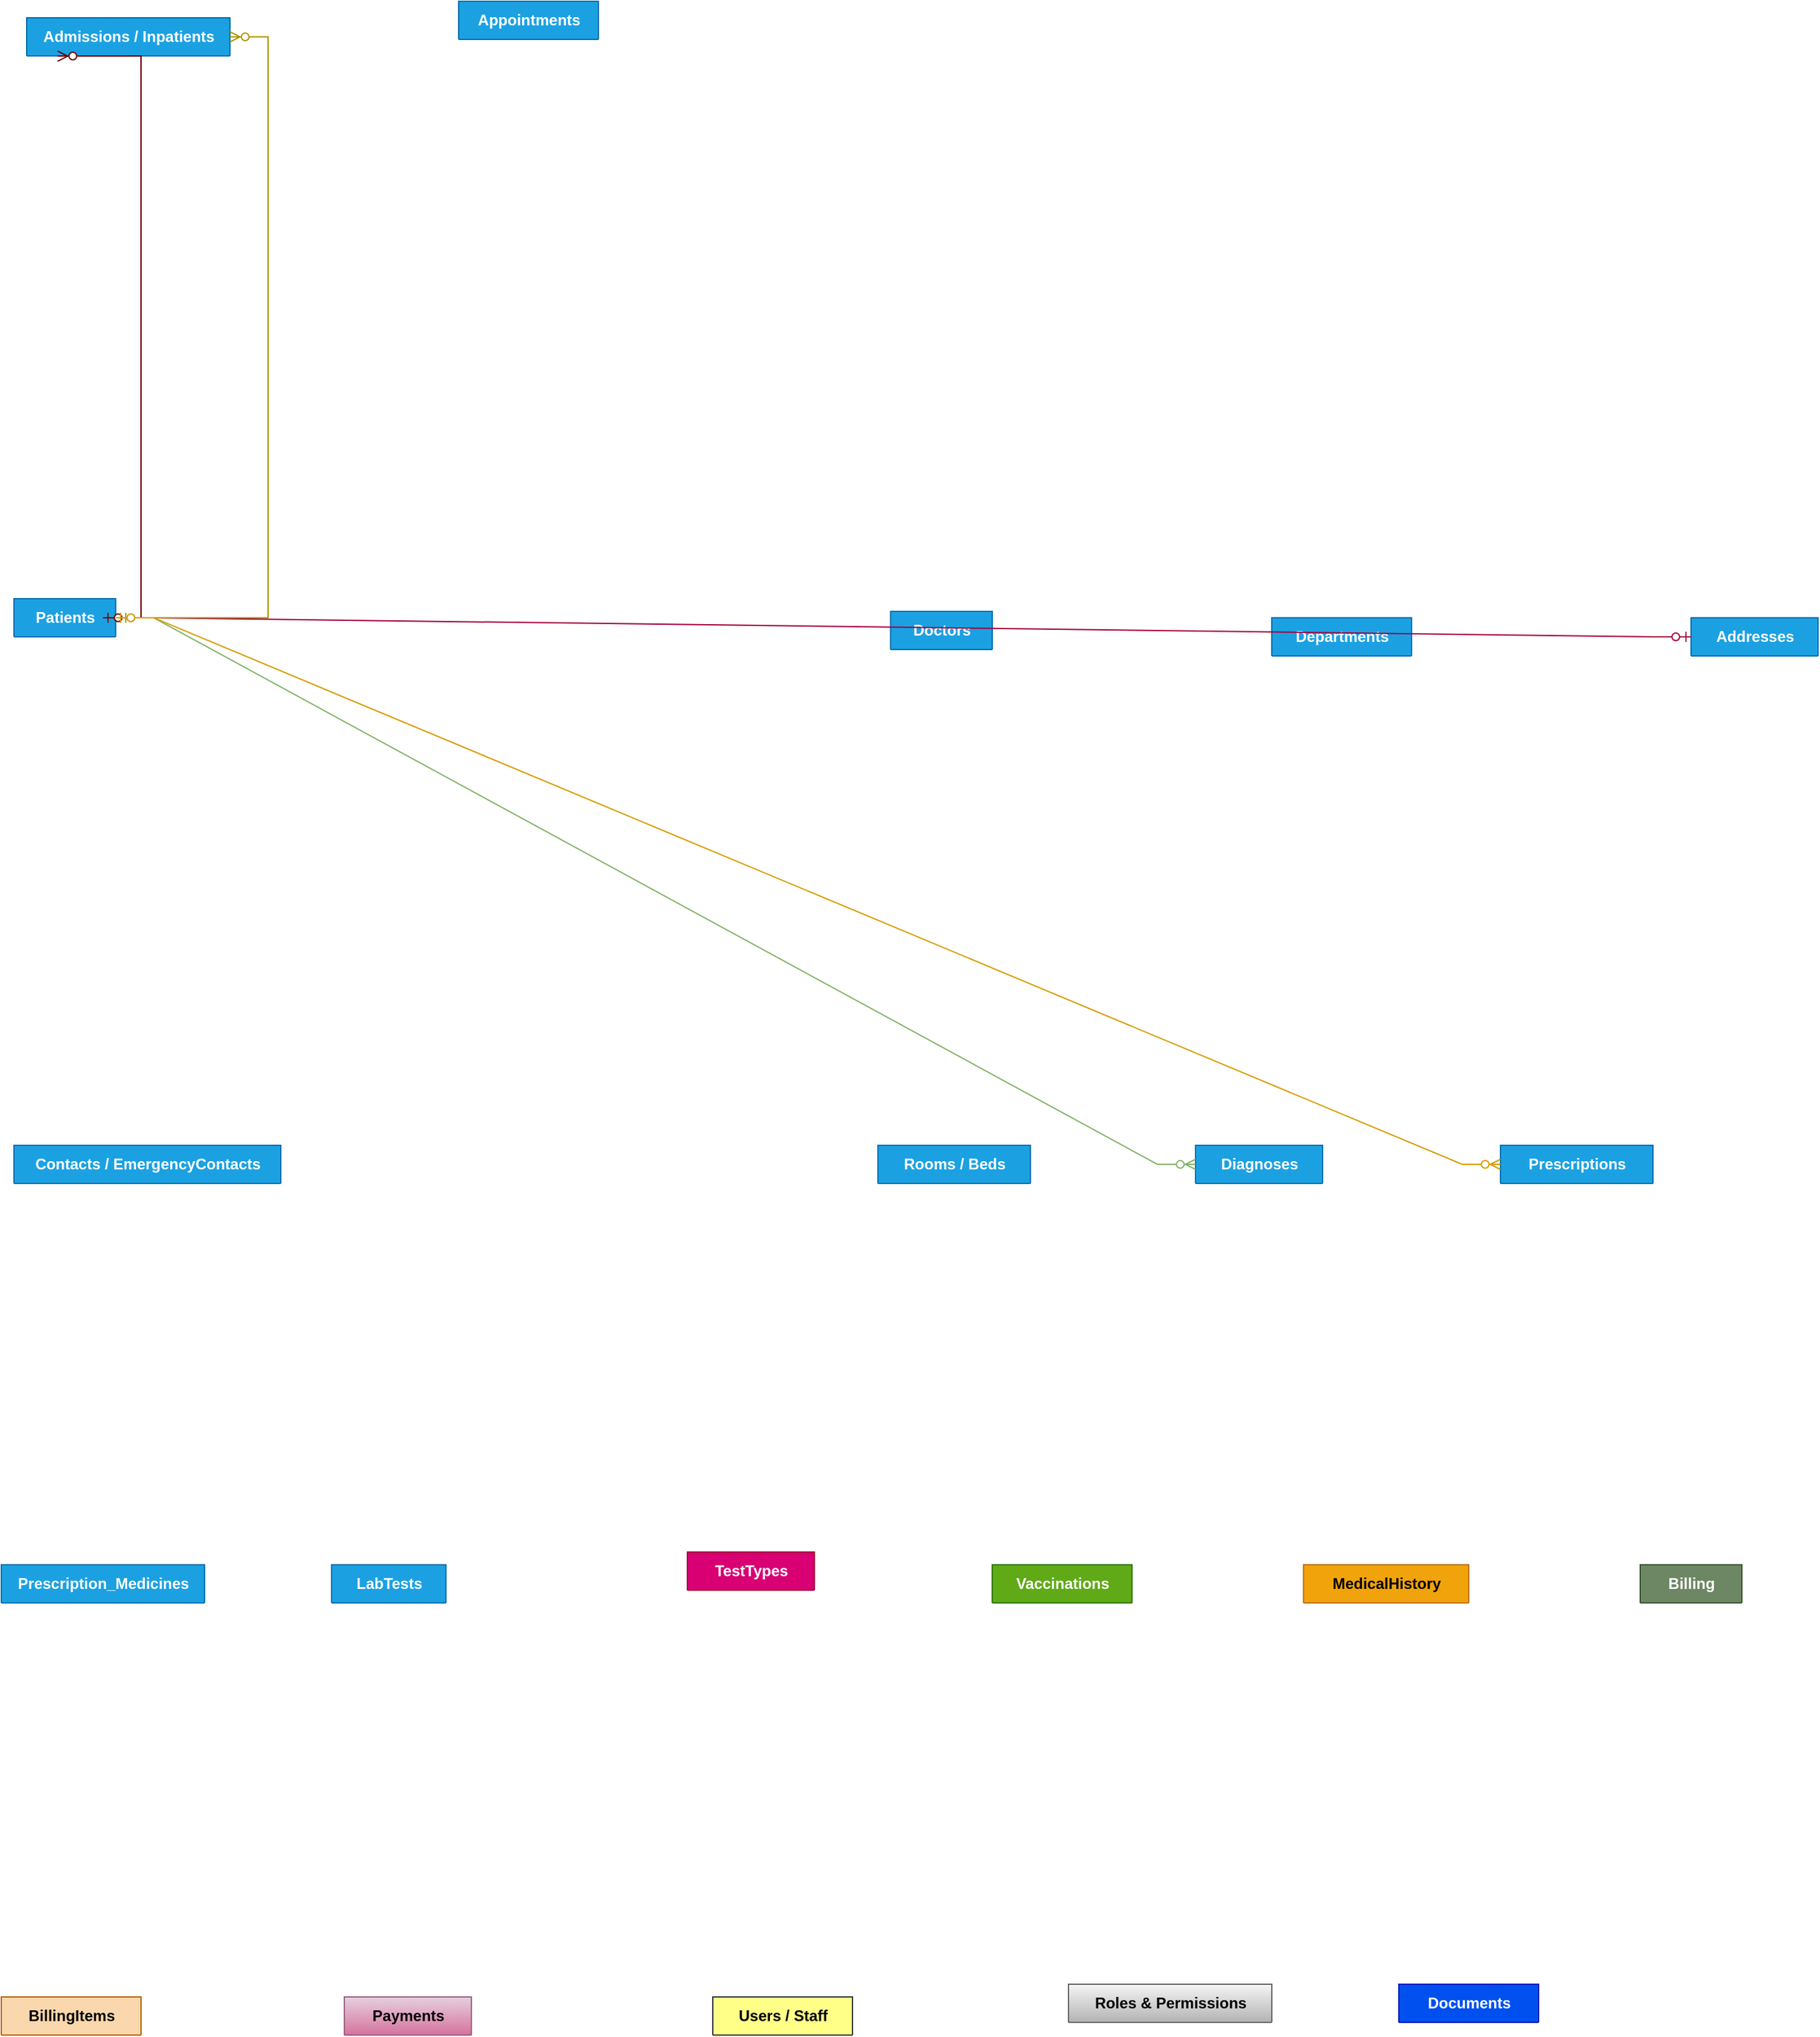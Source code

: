 <mxfile version="27.2.0">
  <diagram name="Page-1" id="PMNxbr3aNN2VHaiGVc0p">
    <mxGraphModel dx="2430" dy="3014" grid="1" gridSize="10" guides="1" tooltips="1" connect="1" arrows="1" fold="1" page="1" pageScale="1" pageWidth="850" pageHeight="1100" math="0" shadow="0">
      <root>
        <mxCell id="0" />
        <mxCell id="1" parent="0" />
        <mxCell id="slNytfLPTx_QfeoJ-YCl-38" value="Patients" style="shape=table;startSize=30;container=1;collapsible=1;childLayout=tableLayout;fixedRows=1;rowLines=0;fontStyle=1;align=center;resizeLast=1;html=1;swimlaneFillColor=default;fillColor=#1ba1e2;fontColor=#ffffff;strokeColor=#006EAF;" parent="1" vertex="1" collapsed="1">
          <mxGeometry x="-330" y="-1420" width="80" height="30" as="geometry">
            <mxRectangle x="-330" y="-1420" width="230" height="390" as="alternateBounds" />
          </mxGeometry>
        </mxCell>
        <mxCell id="slNytfLPTx_QfeoJ-YCl-39" value="" style="shape=tableRow;horizontal=0;startSize=0;swimlaneHead=0;swimlaneBody=0;fillColor=none;collapsible=0;dropTarget=0;points=[[0,0.5],[1,0.5]];portConstraint=eastwest;top=0;left=0;right=0;bottom=1;" parent="slNytfLPTx_QfeoJ-YCl-38" vertex="1">
          <mxGeometry y="30" width="230" height="30" as="geometry" />
        </mxCell>
        <mxCell id="slNytfLPTx_QfeoJ-YCl-40" value="PK" style="shape=partialRectangle;connectable=0;fillColor=none;top=0;left=0;bottom=0;right=0;fontStyle=1;overflow=hidden;whiteSpace=wrap;html=1;" parent="slNytfLPTx_QfeoJ-YCl-39" vertex="1">
          <mxGeometry width="30" height="30" as="geometry">
            <mxRectangle width="30" height="30" as="alternateBounds" />
          </mxGeometry>
        </mxCell>
        <mxCell id="slNytfLPTx_QfeoJ-YCl-41" value="Id" style="shape=partialRectangle;connectable=0;fillColor=none;top=0;left=0;bottom=0;right=0;align=left;spacingLeft=6;fontStyle=5;overflow=hidden;whiteSpace=wrap;html=1;" parent="slNytfLPTx_QfeoJ-YCl-39" vertex="1">
          <mxGeometry x="30" width="200" height="30" as="geometry">
            <mxRectangle width="200" height="30" as="alternateBounds" />
          </mxGeometry>
        </mxCell>
        <mxCell id="slNytfLPTx_QfeoJ-YCl-42" value="" style="shape=tableRow;horizontal=0;startSize=0;swimlaneHead=0;swimlaneBody=0;fillColor=none;collapsible=0;dropTarget=0;points=[[0,0.5],[1,0.5]];portConstraint=eastwest;top=0;left=0;right=0;bottom=0;" parent="slNytfLPTx_QfeoJ-YCl-38" vertex="1">
          <mxGeometry y="60" width="230" height="30" as="geometry" />
        </mxCell>
        <mxCell id="slNytfLPTx_QfeoJ-YCl-43" value="" style="shape=partialRectangle;connectable=0;fillColor=none;top=0;left=0;bottom=0;right=0;editable=1;overflow=hidden;whiteSpace=wrap;html=1;" parent="slNytfLPTx_QfeoJ-YCl-42" vertex="1">
          <mxGeometry width="30" height="30" as="geometry">
            <mxRectangle width="30" height="30" as="alternateBounds" />
          </mxGeometry>
        </mxCell>
        <mxCell id="slNytfLPTx_QfeoJ-YCl-44" value="first_name" style="shape=partialRectangle;connectable=0;fillColor=none;top=0;left=0;bottom=0;right=0;align=left;spacingLeft=6;overflow=hidden;whiteSpace=wrap;html=1;" parent="slNytfLPTx_QfeoJ-YCl-42" vertex="1">
          <mxGeometry x="30" width="200" height="30" as="geometry">
            <mxRectangle width="200" height="30" as="alternateBounds" />
          </mxGeometry>
        </mxCell>
        <mxCell id="slNytfLPTx_QfeoJ-YCl-45" value="" style="shape=tableRow;horizontal=0;startSize=0;swimlaneHead=0;swimlaneBody=0;fillColor=none;collapsible=0;dropTarget=0;points=[[0,0.5],[1,0.5]];portConstraint=eastwest;top=0;left=0;right=0;bottom=0;" parent="slNytfLPTx_QfeoJ-YCl-38" vertex="1">
          <mxGeometry y="90" width="230" height="30" as="geometry" />
        </mxCell>
        <mxCell id="slNytfLPTx_QfeoJ-YCl-46" value="" style="shape=partialRectangle;connectable=0;fillColor=none;top=0;left=0;bottom=0;right=0;editable=1;overflow=hidden;whiteSpace=wrap;html=1;" parent="slNytfLPTx_QfeoJ-YCl-45" vertex="1">
          <mxGeometry width="30" height="30" as="geometry">
            <mxRectangle width="30" height="30" as="alternateBounds" />
          </mxGeometry>
        </mxCell>
        <mxCell id="slNytfLPTx_QfeoJ-YCl-47" value="last_name" style="shape=partialRectangle;connectable=0;fillColor=none;top=0;left=0;bottom=0;right=0;align=left;spacingLeft=6;overflow=hidden;whiteSpace=wrap;html=1;" parent="slNytfLPTx_QfeoJ-YCl-45" vertex="1">
          <mxGeometry x="30" width="200" height="30" as="geometry">
            <mxRectangle width="200" height="30" as="alternateBounds" />
          </mxGeometry>
        </mxCell>
        <mxCell id="slNytfLPTx_QfeoJ-YCl-48" value="" style="shape=tableRow;horizontal=0;startSize=0;swimlaneHead=0;swimlaneBody=0;fillColor=none;collapsible=0;dropTarget=0;points=[[0,0.5],[1,0.5]];portConstraint=eastwest;top=0;left=0;right=0;bottom=0;" parent="slNytfLPTx_QfeoJ-YCl-38" vertex="1">
          <mxGeometry y="120" width="230" height="30" as="geometry" />
        </mxCell>
        <mxCell id="slNytfLPTx_QfeoJ-YCl-49" value="" style="shape=partialRectangle;connectable=0;fillColor=none;top=0;left=0;bottom=0;right=0;editable=1;overflow=hidden;whiteSpace=wrap;html=1;" parent="slNytfLPTx_QfeoJ-YCl-48" vertex="1">
          <mxGeometry width="30" height="30" as="geometry">
            <mxRectangle width="30" height="30" as="alternateBounds" />
          </mxGeometry>
        </mxCell>
        <mxCell id="slNytfLPTx_QfeoJ-YCl-50" value="dob" style="shape=partialRectangle;connectable=0;fillColor=none;top=0;left=0;bottom=0;right=0;align=left;spacingLeft=6;overflow=hidden;whiteSpace=wrap;html=1;" parent="slNytfLPTx_QfeoJ-YCl-48" vertex="1">
          <mxGeometry x="30" width="200" height="30" as="geometry">
            <mxRectangle width="200" height="30" as="alternateBounds" />
          </mxGeometry>
        </mxCell>
        <mxCell id="slNytfLPTx_QfeoJ-YCl-52" value="" style="shape=tableRow;horizontal=0;startSize=0;swimlaneHead=0;swimlaneBody=0;fillColor=none;collapsible=0;dropTarget=0;points=[[0,0.5],[1,0.5]];portConstraint=eastwest;top=0;left=0;right=0;bottom=0;" parent="slNytfLPTx_QfeoJ-YCl-38" vertex="1">
          <mxGeometry y="150" width="230" height="30" as="geometry" />
        </mxCell>
        <mxCell id="slNytfLPTx_QfeoJ-YCl-53" value="" style="shape=partialRectangle;connectable=0;fillColor=none;top=0;left=0;bottom=0;right=0;editable=1;overflow=hidden;whiteSpace=wrap;html=1;" parent="slNytfLPTx_QfeoJ-YCl-52" vertex="1">
          <mxGeometry width="30" height="30" as="geometry">
            <mxRectangle width="30" height="30" as="alternateBounds" />
          </mxGeometry>
        </mxCell>
        <mxCell id="slNytfLPTx_QfeoJ-YCl-54" value="gender" style="shape=partialRectangle;connectable=0;fillColor=none;top=0;left=0;bottom=0;right=0;align=left;spacingLeft=6;overflow=hidden;whiteSpace=wrap;html=1;" parent="slNytfLPTx_QfeoJ-YCl-52" vertex="1">
          <mxGeometry x="30" width="200" height="30" as="geometry">
            <mxRectangle width="200" height="30" as="alternateBounds" />
          </mxGeometry>
        </mxCell>
        <mxCell id="wGC3oBP80a2BaYjRNimY-1" value="" style="shape=tableRow;horizontal=0;startSize=0;swimlaneHead=0;swimlaneBody=0;fillColor=none;collapsible=0;dropTarget=0;points=[[0,0.5],[1,0.5]];portConstraint=eastwest;top=0;left=0;right=0;bottom=0;" vertex="1" parent="slNytfLPTx_QfeoJ-YCl-38">
          <mxGeometry y="180" width="230" height="30" as="geometry" />
        </mxCell>
        <mxCell id="wGC3oBP80a2BaYjRNimY-2" value="" style="shape=partialRectangle;connectable=0;fillColor=none;top=0;left=0;bottom=0;right=0;editable=1;overflow=hidden;whiteSpace=wrap;html=1;" vertex="1" parent="wGC3oBP80a2BaYjRNimY-1">
          <mxGeometry width="30" height="30" as="geometry">
            <mxRectangle width="30" height="30" as="alternateBounds" />
          </mxGeometry>
        </mxCell>
        <mxCell id="wGC3oBP80a2BaYjRNimY-3" value="&lt;code data-end=&quot;710&quot; data-start=&quot;697&quot;&gt;national_id&lt;/code&gt;" style="shape=partialRectangle;connectable=0;fillColor=none;top=0;left=0;bottom=0;right=0;align=left;spacingLeft=6;overflow=hidden;whiteSpace=wrap;html=1;" vertex="1" parent="wGC3oBP80a2BaYjRNimY-1">
          <mxGeometry x="30" width="200" height="30" as="geometry">
            <mxRectangle width="200" height="30" as="alternateBounds" />
          </mxGeometry>
        </mxCell>
        <mxCell id="wGC3oBP80a2BaYjRNimY-4" value="" style="shape=tableRow;horizontal=0;startSize=0;swimlaneHead=0;swimlaneBody=0;fillColor=none;collapsible=0;dropTarget=0;points=[[0,0.5],[1,0.5]];portConstraint=eastwest;top=0;left=0;right=0;bottom=0;" vertex="1" parent="slNytfLPTx_QfeoJ-YCl-38">
          <mxGeometry y="210" width="230" height="30" as="geometry" />
        </mxCell>
        <mxCell id="wGC3oBP80a2BaYjRNimY-5" value="" style="shape=partialRectangle;connectable=0;fillColor=none;top=0;left=0;bottom=0;right=0;editable=1;overflow=hidden;whiteSpace=wrap;html=1;" vertex="1" parent="wGC3oBP80a2BaYjRNimY-4">
          <mxGeometry width="30" height="30" as="geometry">
            <mxRectangle width="30" height="30" as="alternateBounds" />
          </mxGeometry>
        </mxCell>
        <mxCell id="wGC3oBP80a2BaYjRNimY-6" value="&lt;code data-end=&quot;738&quot; data-start=&quot;731&quot;&gt;phone&lt;/code&gt;" style="shape=partialRectangle;connectable=0;fillColor=none;top=0;left=0;bottom=0;right=0;align=left;spacingLeft=6;overflow=hidden;whiteSpace=wrap;html=1;" vertex="1" parent="wGC3oBP80a2BaYjRNimY-4">
          <mxGeometry x="30" width="200" height="30" as="geometry">
            <mxRectangle width="200" height="30" as="alternateBounds" />
          </mxGeometry>
        </mxCell>
        <mxCell id="wGC3oBP80a2BaYjRNimY-7" value="" style="shape=tableRow;horizontal=0;startSize=0;swimlaneHead=0;swimlaneBody=0;fillColor=none;collapsible=0;dropTarget=0;points=[[0,0.5],[1,0.5]];portConstraint=eastwest;top=0;left=0;right=0;bottom=0;" vertex="1" parent="slNytfLPTx_QfeoJ-YCl-38">
          <mxGeometry y="240" width="230" height="30" as="geometry" />
        </mxCell>
        <mxCell id="wGC3oBP80a2BaYjRNimY-8" value="" style="shape=partialRectangle;connectable=0;fillColor=none;top=0;left=0;bottom=0;right=0;editable=1;overflow=hidden;whiteSpace=wrap;html=1;" vertex="1" parent="wGC3oBP80a2BaYjRNimY-7">
          <mxGeometry width="30" height="30" as="geometry">
            <mxRectangle width="30" height="30" as="alternateBounds" />
          </mxGeometry>
        </mxCell>
        <mxCell id="wGC3oBP80a2BaYjRNimY-9" value="&lt;code data-end=&quot;771&quot; data-start=&quot;758&quot;&gt;blood_group&lt;/code&gt;" style="shape=partialRectangle;connectable=0;fillColor=none;top=0;left=0;bottom=0;right=0;align=left;spacingLeft=6;overflow=hidden;whiteSpace=wrap;html=1;" vertex="1" parent="wGC3oBP80a2BaYjRNimY-7">
          <mxGeometry x="30" width="200" height="30" as="geometry">
            <mxRectangle width="200" height="30" as="alternateBounds" />
          </mxGeometry>
        </mxCell>
        <mxCell id="wGC3oBP80a2BaYjRNimY-10" value="" style="shape=tableRow;horizontal=0;startSize=0;swimlaneHead=0;swimlaneBody=0;fillColor=none;collapsible=0;dropTarget=0;points=[[0,0.5],[1,0.5]];portConstraint=eastwest;top=0;left=0;right=0;bottom=0;" vertex="1" parent="slNytfLPTx_QfeoJ-YCl-38">
          <mxGeometry y="270" width="230" height="30" as="geometry" />
        </mxCell>
        <mxCell id="wGC3oBP80a2BaYjRNimY-11" value="" style="shape=partialRectangle;connectable=0;fillColor=none;top=0;left=0;bottom=0;right=0;editable=1;overflow=hidden;whiteSpace=wrap;html=1;" vertex="1" parent="wGC3oBP80a2BaYjRNimY-10">
          <mxGeometry width="30" height="30" as="geometry">
            <mxRectangle width="30" height="30" as="alternateBounds" />
          </mxGeometry>
        </mxCell>
        <mxCell id="wGC3oBP80a2BaYjRNimY-12" value="&lt;code data-end=&quot;789&quot; data-start=&quot;773&quot;&gt;marital_status&lt;/code&gt;" style="shape=partialRectangle;connectable=0;fillColor=none;top=0;left=0;bottom=0;right=0;align=left;spacingLeft=6;overflow=hidden;whiteSpace=wrap;html=1;" vertex="1" parent="wGC3oBP80a2BaYjRNimY-10">
          <mxGeometry x="30" width="200" height="30" as="geometry">
            <mxRectangle width="200" height="30" as="alternateBounds" />
          </mxGeometry>
        </mxCell>
        <mxCell id="wGC3oBP80a2BaYjRNimY-13" value="" style="shape=tableRow;horizontal=0;startSize=0;swimlaneHead=0;swimlaneBody=0;fillColor=none;collapsible=0;dropTarget=0;points=[[0,0.5],[1,0.5]];portConstraint=eastwest;top=0;left=0;right=0;bottom=0;" vertex="1" parent="slNytfLPTx_QfeoJ-YCl-38">
          <mxGeometry y="300" width="230" height="30" as="geometry" />
        </mxCell>
        <mxCell id="wGC3oBP80a2BaYjRNimY-14" value="" style="shape=partialRectangle;connectable=0;fillColor=none;top=0;left=0;bottom=0;right=0;editable=1;overflow=hidden;whiteSpace=wrap;html=1;" vertex="1" parent="wGC3oBP80a2BaYjRNimY-13">
          <mxGeometry width="30" height="30" as="geometry">
            <mxRectangle width="30" height="30" as="alternateBounds" />
          </mxGeometry>
        </mxCell>
        <mxCell id="wGC3oBP80a2BaYjRNimY-15" value="&lt;code data-end=&quot;803&quot; data-start=&quot;791&quot;&gt;address_id&lt;/code&gt;" style="shape=partialRectangle;connectable=0;fillColor=none;top=0;left=0;bottom=0;right=0;align=left;spacingLeft=6;overflow=hidden;whiteSpace=wrap;html=1;" vertex="1" parent="wGC3oBP80a2BaYjRNimY-13">
          <mxGeometry x="30" width="200" height="30" as="geometry">
            <mxRectangle width="200" height="30" as="alternateBounds" />
          </mxGeometry>
        </mxCell>
        <mxCell id="wGC3oBP80a2BaYjRNimY-16" value="" style="shape=tableRow;horizontal=0;startSize=0;swimlaneHead=0;swimlaneBody=0;fillColor=none;collapsible=0;dropTarget=0;points=[[0,0.5],[1,0.5]];portConstraint=eastwest;top=0;left=0;right=0;bottom=0;" vertex="1" parent="slNytfLPTx_QfeoJ-YCl-38">
          <mxGeometry y="330" width="230" height="30" as="geometry" />
        </mxCell>
        <mxCell id="wGC3oBP80a2BaYjRNimY-17" value="" style="shape=partialRectangle;connectable=0;fillColor=none;top=0;left=0;bottom=0;right=0;editable=1;overflow=hidden;whiteSpace=wrap;html=1;" vertex="1" parent="wGC3oBP80a2BaYjRNimY-16">
          <mxGeometry width="30" height="30" as="geometry">
            <mxRectangle width="30" height="30" as="alternateBounds" />
          </mxGeometry>
        </mxCell>
        <mxCell id="wGC3oBP80a2BaYjRNimY-18" value="&lt;code data-end=&quot;827&quot; data-start=&quot;805&quot;&gt;emergency_contact_id&lt;/code&gt;" style="shape=partialRectangle;connectable=0;fillColor=none;top=0;left=0;bottom=0;right=0;align=left;spacingLeft=6;overflow=hidden;whiteSpace=wrap;html=1;" vertex="1" parent="wGC3oBP80a2BaYjRNimY-16">
          <mxGeometry x="30" width="200" height="30" as="geometry">
            <mxRectangle width="200" height="30" as="alternateBounds" />
          </mxGeometry>
        </mxCell>
        <mxCell id="wGC3oBP80a2BaYjRNimY-19" value="" style="shape=tableRow;horizontal=0;startSize=0;swimlaneHead=0;swimlaneBody=0;fillColor=none;collapsible=0;dropTarget=0;points=[[0,0.5],[1,0.5]];portConstraint=eastwest;top=0;left=0;right=0;bottom=0;" vertex="1" parent="slNytfLPTx_QfeoJ-YCl-38">
          <mxGeometry y="360" width="230" height="30" as="geometry" />
        </mxCell>
        <mxCell id="wGC3oBP80a2BaYjRNimY-20" value="" style="shape=partialRectangle;connectable=0;fillColor=none;top=0;left=0;bottom=0;right=0;editable=1;overflow=hidden;whiteSpace=wrap;html=1;" vertex="1" parent="wGC3oBP80a2BaYjRNimY-19">
          <mxGeometry width="30" height="30" as="geometry">
            <mxRectangle width="30" height="30" as="alternateBounds" />
          </mxGeometry>
        </mxCell>
        <mxCell id="wGC3oBP80a2BaYjRNimY-21" value="&lt;code data-end=&quot;841&quot; data-start=&quot;829&quot;&gt;created_at&lt;/code&gt;" style="shape=partialRectangle;connectable=0;fillColor=none;top=0;left=0;bottom=0;right=0;align=left;spacingLeft=6;overflow=hidden;whiteSpace=wrap;html=1;" vertex="1" parent="wGC3oBP80a2BaYjRNimY-19">
          <mxGeometry x="30" width="200" height="30" as="geometry">
            <mxRectangle width="200" height="30" as="alternateBounds" />
          </mxGeometry>
        </mxCell>
        <mxCell id="wGC3oBP80a2BaYjRNimY-23" value="Appointments" style="shape=table;startSize=30;container=1;collapsible=1;childLayout=tableLayout;fixedRows=1;rowLines=0;fontStyle=1;align=center;resizeLast=1;html=1;swimlaneFillColor=default;fillColor=#1ba1e2;fontColor=#ffffff;strokeColor=#006EAF;" vertex="1" collapsed="1" parent="1">
          <mxGeometry x="20" y="-1890" width="110" height="30" as="geometry">
            <mxRectangle x="20" y="-1890" width="230" height="390" as="alternateBounds" />
          </mxGeometry>
        </mxCell>
        <mxCell id="wGC3oBP80a2BaYjRNimY-24" value="" style="shape=tableRow;horizontal=0;startSize=0;swimlaneHead=0;swimlaneBody=0;fillColor=none;collapsible=0;dropTarget=0;points=[[0,0.5],[1,0.5]];portConstraint=eastwest;top=0;left=0;right=0;bottom=1;" vertex="1" parent="wGC3oBP80a2BaYjRNimY-23">
          <mxGeometry y="30" width="230" height="30" as="geometry" />
        </mxCell>
        <mxCell id="wGC3oBP80a2BaYjRNimY-25" value="PK" style="shape=partialRectangle;connectable=0;fillColor=none;top=0;left=0;bottom=0;right=0;fontStyle=1;overflow=hidden;whiteSpace=wrap;html=1;" vertex="1" parent="wGC3oBP80a2BaYjRNimY-24">
          <mxGeometry width="30" height="30" as="geometry">
            <mxRectangle width="30" height="30" as="alternateBounds" />
          </mxGeometry>
        </mxCell>
        <mxCell id="wGC3oBP80a2BaYjRNimY-26" value="Id" style="shape=partialRectangle;connectable=0;fillColor=none;top=0;left=0;bottom=0;right=0;align=left;spacingLeft=6;fontStyle=5;overflow=hidden;whiteSpace=wrap;html=1;" vertex="1" parent="wGC3oBP80a2BaYjRNimY-24">
          <mxGeometry x="30" width="200" height="30" as="geometry">
            <mxRectangle width="200" height="30" as="alternateBounds" />
          </mxGeometry>
        </mxCell>
        <mxCell id="wGC3oBP80a2BaYjRNimY-27" value="" style="shape=tableRow;horizontal=0;startSize=0;swimlaneHead=0;swimlaneBody=0;fillColor=none;collapsible=0;dropTarget=0;points=[[0,0.5],[1,0.5]];portConstraint=eastwest;top=0;left=0;right=0;bottom=0;" vertex="1" parent="wGC3oBP80a2BaYjRNimY-23">
          <mxGeometry y="60" width="230" height="30" as="geometry" />
        </mxCell>
        <mxCell id="wGC3oBP80a2BaYjRNimY-28" value="" style="shape=partialRectangle;connectable=0;fillColor=none;top=0;left=0;bottom=0;right=0;editable=1;overflow=hidden;whiteSpace=wrap;html=1;" vertex="1" parent="wGC3oBP80a2BaYjRNimY-27">
          <mxGeometry width="30" height="30" as="geometry">
            <mxRectangle width="30" height="30" as="alternateBounds" />
          </mxGeometry>
        </mxCell>
        <mxCell id="wGC3oBP80a2BaYjRNimY-29" value="patient_id" style="shape=partialRectangle;connectable=0;fillColor=none;top=0;left=0;bottom=0;right=0;align=left;spacingLeft=6;overflow=hidden;whiteSpace=wrap;html=1;" vertex="1" parent="wGC3oBP80a2BaYjRNimY-27">
          <mxGeometry x="30" width="200" height="30" as="geometry">
            <mxRectangle width="200" height="30" as="alternateBounds" />
          </mxGeometry>
        </mxCell>
        <mxCell id="wGC3oBP80a2BaYjRNimY-30" value="" style="shape=tableRow;horizontal=0;startSize=0;swimlaneHead=0;swimlaneBody=0;fillColor=none;collapsible=0;dropTarget=0;points=[[0,0.5],[1,0.5]];portConstraint=eastwest;top=0;left=0;right=0;bottom=0;" vertex="1" parent="wGC3oBP80a2BaYjRNimY-23">
          <mxGeometry y="90" width="230" height="30" as="geometry" />
        </mxCell>
        <mxCell id="wGC3oBP80a2BaYjRNimY-31" value="" style="shape=partialRectangle;connectable=0;fillColor=none;top=0;left=0;bottom=0;right=0;editable=1;overflow=hidden;whiteSpace=wrap;html=1;" vertex="1" parent="wGC3oBP80a2BaYjRNimY-30">
          <mxGeometry width="30" height="30" as="geometry">
            <mxRectangle width="30" height="30" as="alternateBounds" />
          </mxGeometry>
        </mxCell>
        <mxCell id="wGC3oBP80a2BaYjRNimY-32" value="last_name" style="shape=partialRectangle;connectable=0;fillColor=none;top=0;left=0;bottom=0;right=0;align=left;spacingLeft=6;overflow=hidden;whiteSpace=wrap;html=1;" vertex="1" parent="wGC3oBP80a2BaYjRNimY-30">
          <mxGeometry x="30" width="200" height="30" as="geometry">
            <mxRectangle width="200" height="30" as="alternateBounds" />
          </mxGeometry>
        </mxCell>
        <mxCell id="wGC3oBP80a2BaYjRNimY-33" value="" style="shape=tableRow;horizontal=0;startSize=0;swimlaneHead=0;swimlaneBody=0;fillColor=none;collapsible=0;dropTarget=0;points=[[0,0.5],[1,0.5]];portConstraint=eastwest;top=0;left=0;right=0;bottom=0;" vertex="1" parent="wGC3oBP80a2BaYjRNimY-23">
          <mxGeometry y="120" width="230" height="30" as="geometry" />
        </mxCell>
        <mxCell id="wGC3oBP80a2BaYjRNimY-34" value="" style="shape=partialRectangle;connectable=0;fillColor=none;top=0;left=0;bottom=0;right=0;editable=1;overflow=hidden;whiteSpace=wrap;html=1;" vertex="1" parent="wGC3oBP80a2BaYjRNimY-33">
          <mxGeometry width="30" height="30" as="geometry">
            <mxRectangle width="30" height="30" as="alternateBounds" />
          </mxGeometry>
        </mxCell>
        <mxCell id="wGC3oBP80a2BaYjRNimY-35" value="&lt;code data-end=&quot;942&quot; data-start=&quot;931&quot;&gt;doctor_id&lt;/code&gt;" style="shape=partialRectangle;connectable=0;fillColor=none;top=0;left=0;bottom=0;right=0;align=left;spacingLeft=6;overflow=hidden;whiteSpace=wrap;html=1;" vertex="1" parent="wGC3oBP80a2BaYjRNimY-33">
          <mxGeometry x="30" width="200" height="30" as="geometry">
            <mxRectangle width="200" height="30" as="alternateBounds" />
          </mxGeometry>
        </mxCell>
        <mxCell id="wGC3oBP80a2BaYjRNimY-36" value="" style="shape=tableRow;horizontal=0;startSize=0;swimlaneHead=0;swimlaneBody=0;fillColor=none;collapsible=0;dropTarget=0;points=[[0,0.5],[1,0.5]];portConstraint=eastwest;top=0;left=0;right=0;bottom=0;" vertex="1" parent="wGC3oBP80a2BaYjRNimY-23">
          <mxGeometry y="150" width="230" height="30" as="geometry" />
        </mxCell>
        <mxCell id="wGC3oBP80a2BaYjRNimY-37" value="" style="shape=partialRectangle;connectable=0;fillColor=none;top=0;left=0;bottom=0;right=0;editable=1;overflow=hidden;whiteSpace=wrap;html=1;" vertex="1" parent="wGC3oBP80a2BaYjRNimY-36">
          <mxGeometry width="30" height="30" as="geometry">
            <mxRectangle width="30" height="30" as="alternateBounds" />
          </mxGeometry>
        </mxCell>
        <mxCell id="wGC3oBP80a2BaYjRNimY-38" value="&lt;code data-end=&quot;959&quot; data-start=&quot;944&quot;&gt;department_id&lt;/code&gt;" style="shape=partialRectangle;connectable=0;fillColor=none;top=0;left=0;bottom=0;right=0;align=left;spacingLeft=6;overflow=hidden;whiteSpace=wrap;html=1;" vertex="1" parent="wGC3oBP80a2BaYjRNimY-36">
          <mxGeometry x="30" width="200" height="30" as="geometry">
            <mxRectangle width="200" height="30" as="alternateBounds" />
          </mxGeometry>
        </mxCell>
        <mxCell id="wGC3oBP80a2BaYjRNimY-39" value="" style="shape=tableRow;horizontal=0;startSize=0;swimlaneHead=0;swimlaneBody=0;fillColor=none;collapsible=0;dropTarget=0;points=[[0,0.5],[1,0.5]];portConstraint=eastwest;top=0;left=0;right=0;bottom=0;" vertex="1" parent="wGC3oBP80a2BaYjRNimY-23">
          <mxGeometry y="180" width="230" height="30" as="geometry" />
        </mxCell>
        <mxCell id="wGC3oBP80a2BaYjRNimY-40" value="" style="shape=partialRectangle;connectable=0;fillColor=none;top=0;left=0;bottom=0;right=0;editable=1;overflow=hidden;whiteSpace=wrap;html=1;" vertex="1" parent="wGC3oBP80a2BaYjRNimY-39">
          <mxGeometry width="30" height="30" as="geometry">
            <mxRectangle width="30" height="30" as="alternateBounds" />
          </mxGeometry>
        </mxCell>
        <mxCell id="wGC3oBP80a2BaYjRNimY-41" value="&lt;code data-end=&quot;710&quot; data-start=&quot;697&quot;&gt;national_id&lt;/code&gt;" style="shape=partialRectangle;connectable=0;fillColor=none;top=0;left=0;bottom=0;right=0;align=left;spacingLeft=6;overflow=hidden;whiteSpace=wrap;html=1;" vertex="1" parent="wGC3oBP80a2BaYjRNimY-39">
          <mxGeometry x="30" width="200" height="30" as="geometry">
            <mxRectangle width="200" height="30" as="alternateBounds" />
          </mxGeometry>
        </mxCell>
        <mxCell id="wGC3oBP80a2BaYjRNimY-42" value="" style="shape=tableRow;horizontal=0;startSize=0;swimlaneHead=0;swimlaneBody=0;fillColor=none;collapsible=0;dropTarget=0;points=[[0,0.5],[1,0.5]];portConstraint=eastwest;top=0;left=0;right=0;bottom=0;" vertex="1" parent="wGC3oBP80a2BaYjRNimY-23">
          <mxGeometry y="210" width="230" height="30" as="geometry" />
        </mxCell>
        <mxCell id="wGC3oBP80a2BaYjRNimY-43" value="" style="shape=partialRectangle;connectable=0;fillColor=none;top=0;left=0;bottom=0;right=0;editable=1;overflow=hidden;whiteSpace=wrap;html=1;" vertex="1" parent="wGC3oBP80a2BaYjRNimY-42">
          <mxGeometry width="30" height="30" as="geometry">
            <mxRectangle width="30" height="30" as="alternateBounds" />
          </mxGeometry>
        </mxCell>
        <mxCell id="wGC3oBP80a2BaYjRNimY-44" value="&lt;code data-end=&quot;983&quot; data-start=&quot;961&quot;&gt;appointment_datetime&lt;/code&gt;" style="shape=partialRectangle;connectable=0;fillColor=none;top=0;left=0;bottom=0;right=0;align=left;spacingLeft=6;overflow=hidden;whiteSpace=wrap;html=1;" vertex="1" parent="wGC3oBP80a2BaYjRNimY-42">
          <mxGeometry x="30" width="200" height="30" as="geometry">
            <mxRectangle width="200" height="30" as="alternateBounds" />
          </mxGeometry>
        </mxCell>
        <mxCell id="wGC3oBP80a2BaYjRNimY-45" value="" style="shape=tableRow;horizontal=0;startSize=0;swimlaneHead=0;swimlaneBody=0;fillColor=none;collapsible=0;dropTarget=0;points=[[0,0.5],[1,0.5]];portConstraint=eastwest;top=0;left=0;right=0;bottom=0;" vertex="1" parent="wGC3oBP80a2BaYjRNimY-23">
          <mxGeometry y="240" width="230" height="30" as="geometry" />
        </mxCell>
        <mxCell id="wGC3oBP80a2BaYjRNimY-46" value="" style="shape=partialRectangle;connectable=0;fillColor=none;top=0;left=0;bottom=0;right=0;editable=1;overflow=hidden;whiteSpace=wrap;html=1;" vertex="1" parent="wGC3oBP80a2BaYjRNimY-45">
          <mxGeometry width="30" height="30" as="geometry">
            <mxRectangle width="30" height="30" as="alternateBounds" />
          </mxGeometry>
        </mxCell>
        <mxCell id="wGC3oBP80a2BaYjRNimY-47" value="&lt;code data-end=&quot;771&quot; data-start=&quot;758&quot;&gt;blood_group&lt;/code&gt;" style="shape=partialRectangle;connectable=0;fillColor=none;top=0;left=0;bottom=0;right=0;align=left;spacingLeft=6;overflow=hidden;whiteSpace=wrap;html=1;" vertex="1" parent="wGC3oBP80a2BaYjRNimY-45">
          <mxGeometry x="30" width="200" height="30" as="geometry">
            <mxRectangle width="200" height="30" as="alternateBounds" />
          </mxGeometry>
        </mxCell>
        <mxCell id="wGC3oBP80a2BaYjRNimY-48" value="" style="shape=tableRow;horizontal=0;startSize=0;swimlaneHead=0;swimlaneBody=0;fillColor=none;collapsible=0;dropTarget=0;points=[[0,0.5],[1,0.5]];portConstraint=eastwest;top=0;left=0;right=0;bottom=0;" vertex="1" parent="wGC3oBP80a2BaYjRNimY-23">
          <mxGeometry y="270" width="230" height="30" as="geometry" />
        </mxCell>
        <mxCell id="wGC3oBP80a2BaYjRNimY-49" value="" style="shape=partialRectangle;connectable=0;fillColor=none;top=0;left=0;bottom=0;right=0;editable=1;overflow=hidden;whiteSpace=wrap;html=1;" vertex="1" parent="wGC3oBP80a2BaYjRNimY-48">
          <mxGeometry width="30" height="30" as="geometry">
            <mxRectangle width="30" height="30" as="alternateBounds" />
          </mxGeometry>
        </mxCell>
        <mxCell id="wGC3oBP80a2BaYjRNimY-50" value="&lt;code data-end=&quot;1005&quot; data-start=&quot;985&quot;&gt;appointment_status&lt;/code&gt;" style="shape=partialRectangle;connectable=0;fillColor=none;top=0;left=0;bottom=0;right=0;align=left;spacingLeft=6;overflow=hidden;whiteSpace=wrap;html=1;" vertex="1" parent="wGC3oBP80a2BaYjRNimY-48">
          <mxGeometry x="30" width="200" height="30" as="geometry">
            <mxRectangle width="200" height="30" as="alternateBounds" />
          </mxGeometry>
        </mxCell>
        <mxCell id="wGC3oBP80a2BaYjRNimY-51" value="" style="shape=tableRow;horizontal=0;startSize=0;swimlaneHead=0;swimlaneBody=0;fillColor=none;collapsible=0;dropTarget=0;points=[[0,0.5],[1,0.5]];portConstraint=eastwest;top=0;left=0;right=0;bottom=0;" vertex="1" parent="wGC3oBP80a2BaYjRNimY-23">
          <mxGeometry y="300" width="230" height="30" as="geometry" />
        </mxCell>
        <mxCell id="wGC3oBP80a2BaYjRNimY-52" value="" style="shape=partialRectangle;connectable=0;fillColor=none;top=0;left=0;bottom=0;right=0;editable=1;overflow=hidden;whiteSpace=wrap;html=1;" vertex="1" parent="wGC3oBP80a2BaYjRNimY-51">
          <mxGeometry width="30" height="30" as="geometry">
            <mxRectangle width="30" height="30" as="alternateBounds" />
          </mxGeometry>
        </mxCell>
        <mxCell id="wGC3oBP80a2BaYjRNimY-53" value="&lt;code data-end=&quot;1021&quot; data-start=&quot;1007&quot;&gt;visit_reason&lt;/code&gt;" style="shape=partialRectangle;connectable=0;fillColor=none;top=0;left=0;bottom=0;right=0;align=left;spacingLeft=6;overflow=hidden;whiteSpace=wrap;html=1;" vertex="1" parent="wGC3oBP80a2BaYjRNimY-51">
          <mxGeometry x="30" width="200" height="30" as="geometry">
            <mxRectangle width="200" height="30" as="alternateBounds" />
          </mxGeometry>
        </mxCell>
        <mxCell id="wGC3oBP80a2BaYjRNimY-54" value="" style="shape=tableRow;horizontal=0;startSize=0;swimlaneHead=0;swimlaneBody=0;fillColor=none;collapsible=0;dropTarget=0;points=[[0,0.5],[1,0.5]];portConstraint=eastwest;top=0;left=0;right=0;bottom=0;" vertex="1" parent="wGC3oBP80a2BaYjRNimY-23">
          <mxGeometry y="330" width="230" height="30" as="geometry" />
        </mxCell>
        <mxCell id="wGC3oBP80a2BaYjRNimY-55" value="" style="shape=partialRectangle;connectable=0;fillColor=none;top=0;left=0;bottom=0;right=0;editable=1;overflow=hidden;whiteSpace=wrap;html=1;" vertex="1" parent="wGC3oBP80a2BaYjRNimY-54">
          <mxGeometry width="30" height="30" as="geometry">
            <mxRectangle width="30" height="30" as="alternateBounds" />
          </mxGeometry>
        </mxCell>
        <mxCell id="wGC3oBP80a2BaYjRNimY-56" value="&lt;code data-end=&quot;1030&quot; data-start=&quot;1023&quot;&gt;notes&lt;/code&gt;" style="shape=partialRectangle;connectable=0;fillColor=none;top=0;left=0;bottom=0;right=0;align=left;spacingLeft=6;overflow=hidden;whiteSpace=wrap;html=1;" vertex="1" parent="wGC3oBP80a2BaYjRNimY-54">
          <mxGeometry x="30" width="200" height="30" as="geometry">
            <mxRectangle width="200" height="30" as="alternateBounds" />
          </mxGeometry>
        </mxCell>
        <mxCell id="wGC3oBP80a2BaYjRNimY-57" value="" style="shape=tableRow;horizontal=0;startSize=0;swimlaneHead=0;swimlaneBody=0;fillColor=none;collapsible=0;dropTarget=0;points=[[0,0.5],[1,0.5]];portConstraint=eastwest;top=0;left=0;right=0;bottom=0;" vertex="1" parent="wGC3oBP80a2BaYjRNimY-23">
          <mxGeometry y="360" width="230" height="30" as="geometry" />
        </mxCell>
        <mxCell id="wGC3oBP80a2BaYjRNimY-58" value="" style="shape=partialRectangle;connectable=0;fillColor=none;top=0;left=0;bottom=0;right=0;editable=1;overflow=hidden;whiteSpace=wrap;html=1;" vertex="1" parent="wGC3oBP80a2BaYjRNimY-57">
          <mxGeometry width="30" height="30" as="geometry">
            <mxRectangle width="30" height="30" as="alternateBounds" />
          </mxGeometry>
        </mxCell>
        <mxCell id="wGC3oBP80a2BaYjRNimY-59" value="&lt;code data-end=&quot;1044&quot; data-start=&quot;1032&quot;&gt;created_at&lt;/code&gt;" style="shape=partialRectangle;connectable=0;fillColor=none;top=0;left=0;bottom=0;right=0;align=left;spacingLeft=6;overflow=hidden;whiteSpace=wrap;html=1;" vertex="1" parent="wGC3oBP80a2BaYjRNimY-57">
          <mxGeometry x="30" width="200" height="30" as="geometry">
            <mxRectangle width="200" height="30" as="alternateBounds" />
          </mxGeometry>
        </mxCell>
        <mxCell id="wGC3oBP80a2BaYjRNimY-97" value="Doctors" style="shape=table;startSize=30;container=1;collapsible=1;childLayout=tableLayout;fixedRows=1;rowLines=0;fontStyle=1;align=center;resizeLast=1;html=1;swimlaneFillColor=default;fillColor=#1ba1e2;fontColor=#ffffff;strokeColor=#006EAF;" vertex="1" collapsed="1" parent="1">
          <mxGeometry x="360" y="-1410" width="80" height="30" as="geometry">
            <mxRectangle x="360" y="-1410" width="230" height="360" as="alternateBounds" />
          </mxGeometry>
        </mxCell>
        <mxCell id="wGC3oBP80a2BaYjRNimY-98" value="" style="shape=tableRow;horizontal=0;startSize=0;swimlaneHead=0;swimlaneBody=0;fillColor=none;collapsible=0;dropTarget=0;points=[[0,0.5],[1,0.5]];portConstraint=eastwest;top=0;left=0;right=0;bottom=1;" vertex="1" parent="wGC3oBP80a2BaYjRNimY-97">
          <mxGeometry y="30" width="230" height="30" as="geometry" />
        </mxCell>
        <mxCell id="wGC3oBP80a2BaYjRNimY-99" value="PK" style="shape=partialRectangle;connectable=0;fillColor=none;top=0;left=0;bottom=0;right=0;fontStyle=1;overflow=hidden;whiteSpace=wrap;html=1;" vertex="1" parent="wGC3oBP80a2BaYjRNimY-98">
          <mxGeometry width="30" height="30" as="geometry">
            <mxRectangle width="30" height="30" as="alternateBounds" />
          </mxGeometry>
        </mxCell>
        <mxCell id="wGC3oBP80a2BaYjRNimY-100" value="Id" style="shape=partialRectangle;connectable=0;fillColor=none;top=0;left=0;bottom=0;right=0;align=left;spacingLeft=6;fontStyle=5;overflow=hidden;whiteSpace=wrap;html=1;" vertex="1" parent="wGC3oBP80a2BaYjRNimY-98">
          <mxGeometry x="30" width="200" height="30" as="geometry">
            <mxRectangle width="200" height="30" as="alternateBounds" />
          </mxGeometry>
        </mxCell>
        <mxCell id="wGC3oBP80a2BaYjRNimY-101" value="" style="shape=tableRow;horizontal=0;startSize=0;swimlaneHead=0;swimlaneBody=0;fillColor=none;collapsible=0;dropTarget=0;points=[[0,0.5],[1,0.5]];portConstraint=eastwest;top=0;left=0;right=0;bottom=0;" vertex="1" parent="wGC3oBP80a2BaYjRNimY-97">
          <mxGeometry y="60" width="230" height="30" as="geometry" />
        </mxCell>
        <mxCell id="wGC3oBP80a2BaYjRNimY-102" value="" style="shape=partialRectangle;connectable=0;fillColor=none;top=0;left=0;bottom=0;right=0;editable=1;overflow=hidden;whiteSpace=wrap;html=1;" vertex="1" parent="wGC3oBP80a2BaYjRNimY-101">
          <mxGeometry width="30" height="30" as="geometry">
            <mxRectangle width="30" height="30" as="alternateBounds" />
          </mxGeometry>
        </mxCell>
        <mxCell id="wGC3oBP80a2BaYjRNimY-103" value="first_name" style="shape=partialRectangle;connectable=0;fillColor=none;top=0;left=0;bottom=0;right=0;align=left;spacingLeft=6;overflow=hidden;whiteSpace=wrap;html=1;" vertex="1" parent="wGC3oBP80a2BaYjRNimY-101">
          <mxGeometry x="30" width="200" height="30" as="geometry">
            <mxRectangle width="200" height="30" as="alternateBounds" />
          </mxGeometry>
        </mxCell>
        <mxCell id="wGC3oBP80a2BaYjRNimY-104" value="" style="shape=tableRow;horizontal=0;startSize=0;swimlaneHead=0;swimlaneBody=0;fillColor=none;collapsible=0;dropTarget=0;points=[[0,0.5],[1,0.5]];portConstraint=eastwest;top=0;left=0;right=0;bottom=0;" vertex="1" parent="wGC3oBP80a2BaYjRNimY-97">
          <mxGeometry y="90" width="230" height="30" as="geometry" />
        </mxCell>
        <mxCell id="wGC3oBP80a2BaYjRNimY-105" value="" style="shape=partialRectangle;connectable=0;fillColor=none;top=0;left=0;bottom=0;right=0;editable=1;overflow=hidden;whiteSpace=wrap;html=1;" vertex="1" parent="wGC3oBP80a2BaYjRNimY-104">
          <mxGeometry width="30" height="30" as="geometry">
            <mxRectangle width="30" height="30" as="alternateBounds" />
          </mxGeometry>
        </mxCell>
        <mxCell id="wGC3oBP80a2BaYjRNimY-106" value="last_name" style="shape=partialRectangle;connectable=0;fillColor=none;top=0;left=0;bottom=0;right=0;align=left;spacingLeft=6;overflow=hidden;whiteSpace=wrap;html=1;" vertex="1" parent="wGC3oBP80a2BaYjRNimY-104">
          <mxGeometry x="30" width="200" height="30" as="geometry">
            <mxRectangle width="200" height="30" as="alternateBounds" />
          </mxGeometry>
        </mxCell>
        <mxCell id="wGC3oBP80a2BaYjRNimY-107" value="" style="shape=tableRow;horizontal=0;startSize=0;swimlaneHead=0;swimlaneBody=0;fillColor=none;collapsible=0;dropTarget=0;points=[[0,0.5],[1,0.5]];portConstraint=eastwest;top=0;left=0;right=0;bottom=0;" vertex="1" parent="wGC3oBP80a2BaYjRNimY-97">
          <mxGeometry y="120" width="230" height="30" as="geometry" />
        </mxCell>
        <mxCell id="wGC3oBP80a2BaYjRNimY-108" value="" style="shape=partialRectangle;connectable=0;fillColor=none;top=0;left=0;bottom=0;right=0;editable=1;overflow=hidden;whiteSpace=wrap;html=1;" vertex="1" parent="wGC3oBP80a2BaYjRNimY-107">
          <mxGeometry width="30" height="30" as="geometry">
            <mxRectangle width="30" height="30" as="alternateBounds" />
          </mxGeometry>
        </mxCell>
        <mxCell id="wGC3oBP80a2BaYjRNimY-109" value="&lt;code data-end=&quot;1160&quot; data-start=&quot;1144&quot;&gt;license_number&lt;/code&gt;" style="shape=partialRectangle;connectable=0;fillColor=none;top=0;left=0;bottom=0;right=0;align=left;spacingLeft=6;overflow=hidden;whiteSpace=wrap;html=1;" vertex="1" parent="wGC3oBP80a2BaYjRNimY-107">
          <mxGeometry x="30" width="200" height="30" as="geometry">
            <mxRectangle width="200" height="30" as="alternateBounds" />
          </mxGeometry>
        </mxCell>
        <mxCell id="wGC3oBP80a2BaYjRNimY-110" value="" style="shape=tableRow;horizontal=0;startSize=0;swimlaneHead=0;swimlaneBody=0;fillColor=none;collapsible=0;dropTarget=0;points=[[0,0.5],[1,0.5]];portConstraint=eastwest;top=0;left=0;right=0;bottom=0;" vertex="1" parent="wGC3oBP80a2BaYjRNimY-97">
          <mxGeometry y="150" width="230" height="30" as="geometry" />
        </mxCell>
        <mxCell id="wGC3oBP80a2BaYjRNimY-111" value="" style="shape=partialRectangle;connectable=0;fillColor=none;top=0;left=0;bottom=0;right=0;editable=1;overflow=hidden;whiteSpace=wrap;html=1;" vertex="1" parent="wGC3oBP80a2BaYjRNimY-110">
          <mxGeometry width="30" height="30" as="geometry">
            <mxRectangle width="30" height="30" as="alternateBounds" />
          </mxGeometry>
        </mxCell>
        <mxCell id="wGC3oBP80a2BaYjRNimY-112" value="&lt;code data-end=&quot;1181&quot; data-start=&quot;1162&quot;&gt;specialization_id&lt;/code&gt;" style="shape=partialRectangle;connectable=0;fillColor=none;top=0;left=0;bottom=0;right=0;align=left;spacingLeft=6;overflow=hidden;whiteSpace=wrap;html=1;" vertex="1" parent="wGC3oBP80a2BaYjRNimY-110">
          <mxGeometry x="30" width="200" height="30" as="geometry">
            <mxRectangle width="200" height="30" as="alternateBounds" />
          </mxGeometry>
        </mxCell>
        <mxCell id="wGC3oBP80a2BaYjRNimY-116" value="" style="shape=tableRow;horizontal=0;startSize=0;swimlaneHead=0;swimlaneBody=0;fillColor=none;collapsible=0;dropTarget=0;points=[[0,0.5],[1,0.5]];portConstraint=eastwest;top=0;left=0;right=0;bottom=0;" vertex="1" parent="wGC3oBP80a2BaYjRNimY-97">
          <mxGeometry y="180" width="230" height="30" as="geometry" />
        </mxCell>
        <mxCell id="wGC3oBP80a2BaYjRNimY-117" value="" style="shape=partialRectangle;connectable=0;fillColor=none;top=0;left=0;bottom=0;right=0;editable=1;overflow=hidden;whiteSpace=wrap;html=1;" vertex="1" parent="wGC3oBP80a2BaYjRNimY-116">
          <mxGeometry width="30" height="30" as="geometry">
            <mxRectangle width="30" height="30" as="alternateBounds" />
          </mxGeometry>
        </mxCell>
        <mxCell id="wGC3oBP80a2BaYjRNimY-118" value="&lt;code data-end=&quot;738&quot; data-start=&quot;731&quot;&gt;phone&lt;/code&gt;" style="shape=partialRectangle;connectable=0;fillColor=none;top=0;left=0;bottom=0;right=0;align=left;spacingLeft=6;overflow=hidden;whiteSpace=wrap;html=1;" vertex="1" parent="wGC3oBP80a2BaYjRNimY-116">
          <mxGeometry x="30" width="200" height="30" as="geometry">
            <mxRectangle width="200" height="30" as="alternateBounds" />
          </mxGeometry>
        </mxCell>
        <mxCell id="wGC3oBP80a2BaYjRNimY-119" value="" style="shape=tableRow;horizontal=0;startSize=0;swimlaneHead=0;swimlaneBody=0;fillColor=none;collapsible=0;dropTarget=0;points=[[0,0.5],[1,0.5]];portConstraint=eastwest;top=0;left=0;right=0;bottom=0;" vertex="1" parent="wGC3oBP80a2BaYjRNimY-97">
          <mxGeometry y="210" width="230" height="30" as="geometry" />
        </mxCell>
        <mxCell id="wGC3oBP80a2BaYjRNimY-120" value="" style="shape=partialRectangle;connectable=0;fillColor=none;top=0;left=0;bottom=0;right=0;editable=1;overflow=hidden;whiteSpace=wrap;html=1;" vertex="1" parent="wGC3oBP80a2BaYjRNimY-119">
          <mxGeometry width="30" height="30" as="geometry">
            <mxRectangle width="30" height="30" as="alternateBounds" />
          </mxGeometry>
        </mxCell>
        <mxCell id="wGC3oBP80a2BaYjRNimY-121" value="&lt;code data-end=&quot;1199&quot; data-start=&quot;1192&quot;&gt;email&lt;/code&gt;" style="shape=partialRectangle;connectable=0;fillColor=none;top=0;left=0;bottom=0;right=0;align=left;spacingLeft=6;overflow=hidden;whiteSpace=wrap;html=1;" vertex="1" parent="wGC3oBP80a2BaYjRNimY-119">
          <mxGeometry x="30" width="200" height="30" as="geometry">
            <mxRectangle width="200" height="30" as="alternateBounds" />
          </mxGeometry>
        </mxCell>
        <mxCell id="wGC3oBP80a2BaYjRNimY-122" value="" style="shape=tableRow;horizontal=0;startSize=0;swimlaneHead=0;swimlaneBody=0;fillColor=none;collapsible=0;dropTarget=0;points=[[0,0.5],[1,0.5]];portConstraint=eastwest;top=0;left=0;right=0;bottom=0;" vertex="1" parent="wGC3oBP80a2BaYjRNimY-97">
          <mxGeometry y="240" width="230" height="30" as="geometry" />
        </mxCell>
        <mxCell id="wGC3oBP80a2BaYjRNimY-123" value="" style="shape=partialRectangle;connectable=0;fillColor=none;top=0;left=0;bottom=0;right=0;editable=1;overflow=hidden;whiteSpace=wrap;html=1;" vertex="1" parent="wGC3oBP80a2BaYjRNimY-122">
          <mxGeometry width="30" height="30" as="geometry">
            <mxRectangle width="30" height="30" as="alternateBounds" />
          </mxGeometry>
        </mxCell>
        <mxCell id="wGC3oBP80a2BaYjRNimY-124" value="&lt;code data-end=&quot;1208&quot; data-start=&quot;1201&quot;&gt;photo&lt;/code&gt;" style="shape=partialRectangle;connectable=0;fillColor=none;top=0;left=0;bottom=0;right=0;align=left;spacingLeft=6;overflow=hidden;whiteSpace=wrap;html=1;" vertex="1" parent="wGC3oBP80a2BaYjRNimY-122">
          <mxGeometry x="30" width="200" height="30" as="geometry">
            <mxRectangle width="200" height="30" as="alternateBounds" />
          </mxGeometry>
        </mxCell>
        <mxCell id="wGC3oBP80a2BaYjRNimY-125" value="" style="shape=tableRow;horizontal=0;startSize=0;swimlaneHead=0;swimlaneBody=0;fillColor=none;collapsible=0;dropTarget=0;points=[[0,0.5],[1,0.5]];portConstraint=eastwest;top=0;left=0;right=0;bottom=0;" vertex="1" parent="wGC3oBP80a2BaYjRNimY-97">
          <mxGeometry y="270" width="230" height="30" as="geometry" />
        </mxCell>
        <mxCell id="wGC3oBP80a2BaYjRNimY-126" value="" style="shape=partialRectangle;connectable=0;fillColor=none;top=0;left=0;bottom=0;right=0;editable=1;overflow=hidden;whiteSpace=wrap;html=1;" vertex="1" parent="wGC3oBP80a2BaYjRNimY-125">
          <mxGeometry width="30" height="30" as="geometry">
            <mxRectangle width="30" height="30" as="alternateBounds" />
          </mxGeometry>
        </mxCell>
        <mxCell id="wGC3oBP80a2BaYjRNimY-127" value="&lt;code data-end=&quot;1225&quot; data-start=&quot;1210&quot;&gt;department_id&lt;/code&gt;" style="shape=partialRectangle;connectable=0;fillColor=none;top=0;left=0;bottom=0;right=0;align=left;spacingLeft=6;overflow=hidden;whiteSpace=wrap;html=1;" vertex="1" parent="wGC3oBP80a2BaYjRNimY-125">
          <mxGeometry x="30" width="200" height="30" as="geometry">
            <mxRectangle width="200" height="30" as="alternateBounds" />
          </mxGeometry>
        </mxCell>
        <mxCell id="wGC3oBP80a2BaYjRNimY-128" value="" style="shape=tableRow;horizontal=0;startSize=0;swimlaneHead=0;swimlaneBody=0;fillColor=none;collapsible=0;dropTarget=0;points=[[0,0.5],[1,0.5]];portConstraint=eastwest;top=0;left=0;right=0;bottom=0;" vertex="1" parent="wGC3oBP80a2BaYjRNimY-97">
          <mxGeometry y="300" width="230" height="30" as="geometry" />
        </mxCell>
        <mxCell id="wGC3oBP80a2BaYjRNimY-129" value="" style="shape=partialRectangle;connectable=0;fillColor=none;top=0;left=0;bottom=0;right=0;editable=1;overflow=hidden;whiteSpace=wrap;html=1;" vertex="1" parent="wGC3oBP80a2BaYjRNimY-128">
          <mxGeometry width="30" height="30" as="geometry">
            <mxRectangle width="30" height="30" as="alternateBounds" />
          </mxGeometry>
        </mxCell>
        <mxCell id="wGC3oBP80a2BaYjRNimY-130" value="&lt;code data-end=&quot;1235&quot; data-start=&quot;1227&quot;&gt;status&lt;/code&gt;" style="shape=partialRectangle;connectable=0;fillColor=none;top=0;left=0;bottom=0;right=0;align=left;spacingLeft=6;overflow=hidden;whiteSpace=wrap;html=1;" vertex="1" parent="wGC3oBP80a2BaYjRNimY-128">
          <mxGeometry x="30" width="200" height="30" as="geometry">
            <mxRectangle width="200" height="30" as="alternateBounds" />
          </mxGeometry>
        </mxCell>
        <mxCell id="wGC3oBP80a2BaYjRNimY-131" value="" style="shape=tableRow;horizontal=0;startSize=0;swimlaneHead=0;swimlaneBody=0;fillColor=none;collapsible=0;dropTarget=0;points=[[0,0.5],[1,0.5]];portConstraint=eastwest;top=0;left=0;right=0;bottom=0;" vertex="1" parent="wGC3oBP80a2BaYjRNimY-97">
          <mxGeometry y="330" width="230" height="30" as="geometry" />
        </mxCell>
        <mxCell id="wGC3oBP80a2BaYjRNimY-132" value="" style="shape=partialRectangle;connectable=0;fillColor=none;top=0;left=0;bottom=0;right=0;editable=1;overflow=hidden;whiteSpace=wrap;html=1;" vertex="1" parent="wGC3oBP80a2BaYjRNimY-131">
          <mxGeometry width="30" height="30" as="geometry">
            <mxRectangle width="30" height="30" as="alternateBounds" />
          </mxGeometry>
        </mxCell>
        <mxCell id="wGC3oBP80a2BaYjRNimY-133" value="&lt;code data-end=&quot;841&quot; data-start=&quot;829&quot;&gt;created_at&lt;/code&gt;" style="shape=partialRectangle;connectable=0;fillColor=none;top=0;left=0;bottom=0;right=0;align=left;spacingLeft=6;overflow=hidden;whiteSpace=wrap;html=1;" vertex="1" parent="wGC3oBP80a2BaYjRNimY-131">
          <mxGeometry x="30" width="200" height="30" as="geometry">
            <mxRectangle width="200" height="30" as="alternateBounds" />
          </mxGeometry>
        </mxCell>
        <mxCell id="wGC3oBP80a2BaYjRNimY-134" value="Departments" style="shape=table;startSize=30;container=1;collapsible=1;childLayout=tableLayout;fixedRows=1;rowLines=0;fontStyle=1;align=center;resizeLast=1;html=1;swimlaneFillColor=default;fillColor=#1ba1e2;fontColor=#ffffff;strokeColor=#006EAF;" vertex="1" collapsed="1" parent="1">
          <mxGeometry x="660" y="-1405" width="110" height="30" as="geometry">
            <mxRectangle x="660" y="-1405" width="230" height="210" as="alternateBounds" />
          </mxGeometry>
        </mxCell>
        <mxCell id="wGC3oBP80a2BaYjRNimY-135" value="" style="shape=tableRow;horizontal=0;startSize=0;swimlaneHead=0;swimlaneBody=0;fillColor=none;collapsible=0;dropTarget=0;points=[[0,0.5],[1,0.5]];portConstraint=eastwest;top=0;left=0;right=0;bottom=1;" vertex="1" parent="wGC3oBP80a2BaYjRNimY-134">
          <mxGeometry y="30" width="230" height="30" as="geometry" />
        </mxCell>
        <mxCell id="wGC3oBP80a2BaYjRNimY-136" value="PK" style="shape=partialRectangle;connectable=0;fillColor=none;top=0;left=0;bottom=0;right=0;fontStyle=1;overflow=hidden;whiteSpace=wrap;html=1;" vertex="1" parent="wGC3oBP80a2BaYjRNimY-135">
          <mxGeometry width="30" height="30" as="geometry">
            <mxRectangle width="30" height="30" as="alternateBounds" />
          </mxGeometry>
        </mxCell>
        <mxCell id="wGC3oBP80a2BaYjRNimY-137" value="Id" style="shape=partialRectangle;connectable=0;fillColor=none;top=0;left=0;bottom=0;right=0;align=left;spacingLeft=6;fontStyle=5;overflow=hidden;whiteSpace=wrap;html=1;" vertex="1" parent="wGC3oBP80a2BaYjRNimY-135">
          <mxGeometry x="30" width="200" height="30" as="geometry">
            <mxRectangle width="200" height="30" as="alternateBounds" />
          </mxGeometry>
        </mxCell>
        <mxCell id="wGC3oBP80a2BaYjRNimY-138" value="" style="shape=tableRow;horizontal=0;startSize=0;swimlaneHead=0;swimlaneBody=0;fillColor=none;collapsible=0;dropTarget=0;points=[[0,0.5],[1,0.5]];portConstraint=eastwest;top=0;left=0;right=0;bottom=0;" vertex="1" parent="wGC3oBP80a2BaYjRNimY-134">
          <mxGeometry y="60" width="230" height="30" as="geometry" />
        </mxCell>
        <mxCell id="wGC3oBP80a2BaYjRNimY-139" value="" style="shape=partialRectangle;connectable=0;fillColor=none;top=0;left=0;bottom=0;right=0;editable=1;overflow=hidden;whiteSpace=wrap;html=1;" vertex="1" parent="wGC3oBP80a2BaYjRNimY-138">
          <mxGeometry width="30" height="30" as="geometry">
            <mxRectangle width="30" height="30" as="alternateBounds" />
          </mxGeometry>
        </mxCell>
        <mxCell id="wGC3oBP80a2BaYjRNimY-140" value="&lt;code data-end=&quot;1349&quot; data-start=&quot;1343&quot;&gt;name&lt;/code&gt;" style="shape=partialRectangle;connectable=0;fillColor=none;top=0;left=0;bottom=0;right=0;align=left;spacingLeft=6;overflow=hidden;whiteSpace=wrap;html=1;" vertex="1" parent="wGC3oBP80a2BaYjRNimY-138">
          <mxGeometry x="30" width="200" height="30" as="geometry">
            <mxRectangle width="200" height="30" as="alternateBounds" />
          </mxGeometry>
        </mxCell>
        <mxCell id="wGC3oBP80a2BaYjRNimY-141" value="" style="shape=tableRow;horizontal=0;startSize=0;swimlaneHead=0;swimlaneBody=0;fillColor=none;collapsible=0;dropTarget=0;points=[[0,0.5],[1,0.5]];portConstraint=eastwest;top=0;left=0;right=0;bottom=0;" vertex="1" parent="wGC3oBP80a2BaYjRNimY-134">
          <mxGeometry y="90" width="230" height="30" as="geometry" />
        </mxCell>
        <mxCell id="wGC3oBP80a2BaYjRNimY-142" value="" style="shape=partialRectangle;connectable=0;fillColor=none;top=0;left=0;bottom=0;right=0;editable=1;overflow=hidden;whiteSpace=wrap;html=1;" vertex="1" parent="wGC3oBP80a2BaYjRNimY-141">
          <mxGeometry width="30" height="30" as="geometry">
            <mxRectangle width="30" height="30" as="alternateBounds" />
          </mxGeometry>
        </mxCell>
        <mxCell id="wGC3oBP80a2BaYjRNimY-143" value="&lt;code data-end=&quot;1364&quot; data-start=&quot;1351&quot;&gt;description&lt;/code&gt;" style="shape=partialRectangle;connectable=0;fillColor=none;top=0;left=0;bottom=0;right=0;align=left;spacingLeft=6;overflow=hidden;whiteSpace=wrap;html=1;" vertex="1" parent="wGC3oBP80a2BaYjRNimY-141">
          <mxGeometry x="30" width="200" height="30" as="geometry">
            <mxRectangle width="200" height="30" as="alternateBounds" />
          </mxGeometry>
        </mxCell>
        <mxCell id="wGC3oBP80a2BaYjRNimY-144" value="" style="shape=tableRow;horizontal=0;startSize=0;swimlaneHead=0;swimlaneBody=0;fillColor=none;collapsible=0;dropTarget=0;points=[[0,0.5],[1,0.5]];portConstraint=eastwest;top=0;left=0;right=0;bottom=0;" vertex="1" parent="wGC3oBP80a2BaYjRNimY-134">
          <mxGeometry y="120" width="230" height="30" as="geometry" />
        </mxCell>
        <mxCell id="wGC3oBP80a2BaYjRNimY-145" value="" style="shape=partialRectangle;connectable=0;fillColor=none;top=0;left=0;bottom=0;right=0;editable=1;overflow=hidden;whiteSpace=wrap;html=1;" vertex="1" parent="wGC3oBP80a2BaYjRNimY-144">
          <mxGeometry width="30" height="30" as="geometry">
            <mxRectangle width="30" height="30" as="alternateBounds" />
          </mxGeometry>
        </mxCell>
        <mxCell id="wGC3oBP80a2BaYjRNimY-146" value="&lt;code data-end=&quot;1382&quot; data-start=&quot;1366&quot;&gt;head_doctor_id&lt;/code&gt;" style="shape=partialRectangle;connectable=0;fillColor=none;top=0;left=0;bottom=0;right=0;align=left;spacingLeft=6;overflow=hidden;whiteSpace=wrap;html=1;" vertex="1" parent="wGC3oBP80a2BaYjRNimY-144">
          <mxGeometry x="30" width="200" height="30" as="geometry">
            <mxRectangle width="200" height="30" as="alternateBounds" />
          </mxGeometry>
        </mxCell>
        <mxCell id="wGC3oBP80a2BaYjRNimY-147" value="" style="shape=tableRow;horizontal=0;startSize=0;swimlaneHead=0;swimlaneBody=0;fillColor=none;collapsible=0;dropTarget=0;points=[[0,0.5],[1,0.5]];portConstraint=eastwest;top=0;left=0;right=0;bottom=0;" vertex="1" parent="wGC3oBP80a2BaYjRNimY-134">
          <mxGeometry y="150" width="230" height="30" as="geometry" />
        </mxCell>
        <mxCell id="wGC3oBP80a2BaYjRNimY-148" value="" style="shape=partialRectangle;connectable=0;fillColor=none;top=0;left=0;bottom=0;right=0;editable=1;overflow=hidden;whiteSpace=wrap;html=1;" vertex="1" parent="wGC3oBP80a2BaYjRNimY-147">
          <mxGeometry width="30" height="30" as="geometry">
            <mxRectangle width="30" height="30" as="alternateBounds" />
          </mxGeometry>
        </mxCell>
        <mxCell id="wGC3oBP80a2BaYjRNimY-149" value="&lt;code data-end=&quot;1398&quot; data-start=&quot;1384&quot;&gt;floor_number&lt;/code&gt;" style="shape=partialRectangle;connectable=0;fillColor=none;top=0;left=0;bottom=0;right=0;align=left;spacingLeft=6;overflow=hidden;whiteSpace=wrap;html=1;" vertex="1" parent="wGC3oBP80a2BaYjRNimY-147">
          <mxGeometry x="30" width="200" height="30" as="geometry">
            <mxRectangle width="200" height="30" as="alternateBounds" />
          </mxGeometry>
        </mxCell>
        <mxCell id="wGC3oBP80a2BaYjRNimY-150" value="" style="shape=tableRow;horizontal=0;startSize=0;swimlaneHead=0;swimlaneBody=0;fillColor=none;collapsible=0;dropTarget=0;points=[[0,0.5],[1,0.5]];portConstraint=eastwest;top=0;left=0;right=0;bottom=0;" vertex="1" parent="wGC3oBP80a2BaYjRNimY-134">
          <mxGeometry y="180" width="230" height="30" as="geometry" />
        </mxCell>
        <mxCell id="wGC3oBP80a2BaYjRNimY-151" value="" style="shape=partialRectangle;connectable=0;fillColor=none;top=0;left=0;bottom=0;right=0;editable=1;overflow=hidden;whiteSpace=wrap;html=1;" vertex="1" parent="wGC3oBP80a2BaYjRNimY-150">
          <mxGeometry width="30" height="30" as="geometry">
            <mxRectangle width="30" height="30" as="alternateBounds" />
          </mxGeometry>
        </mxCell>
        <mxCell id="wGC3oBP80a2BaYjRNimY-152" value="&lt;code data-end=&quot;1416&quot; data-start=&quot;1400&quot;&gt;contact_number&lt;/code&gt;" style="shape=partialRectangle;connectable=0;fillColor=none;top=0;left=0;bottom=0;right=0;align=left;spacingLeft=6;overflow=hidden;whiteSpace=wrap;html=1;" vertex="1" parent="wGC3oBP80a2BaYjRNimY-150">
          <mxGeometry x="30" width="200" height="30" as="geometry">
            <mxRectangle width="200" height="30" as="alternateBounds" />
          </mxGeometry>
        </mxCell>
        <mxCell id="wGC3oBP80a2BaYjRNimY-171" value="Addresses" style="shape=table;startSize=30;container=1;collapsible=1;childLayout=tableLayout;fixedRows=1;rowLines=0;fontStyle=1;align=center;resizeLast=1;html=1;fillColor=#1ba1e2;fontColor=#ffffff;strokeColor=#006EAF;" vertex="1" collapsed="1" parent="1">
          <mxGeometry x="990" y="-1405" width="100" height="30" as="geometry">
            <mxRectangle x="990" y="-1405" width="180" height="210" as="alternateBounds" />
          </mxGeometry>
        </mxCell>
        <mxCell id="wGC3oBP80a2BaYjRNimY-172" value="" style="shape=tableRow;horizontal=0;startSize=0;swimlaneHead=0;swimlaneBody=0;fillColor=none;collapsible=0;dropTarget=0;points=[[0,0.5],[1,0.5]];portConstraint=eastwest;top=0;left=0;right=0;bottom=1;" vertex="1" parent="wGC3oBP80a2BaYjRNimY-171">
          <mxGeometry y="30" width="180" height="30" as="geometry" />
        </mxCell>
        <mxCell id="wGC3oBP80a2BaYjRNimY-173" value="PK" style="shape=partialRectangle;connectable=0;fillColor=none;top=0;left=0;bottom=0;right=0;fontStyle=1;overflow=hidden;whiteSpace=wrap;html=1;" vertex="1" parent="wGC3oBP80a2BaYjRNimY-172">
          <mxGeometry width="30" height="30" as="geometry">
            <mxRectangle width="30" height="30" as="alternateBounds" />
          </mxGeometry>
        </mxCell>
        <mxCell id="wGC3oBP80a2BaYjRNimY-174" value="id" style="shape=partialRectangle;connectable=0;fillColor=none;top=0;left=0;bottom=0;right=0;align=left;spacingLeft=6;fontStyle=5;overflow=hidden;whiteSpace=wrap;html=1;" vertex="1" parent="wGC3oBP80a2BaYjRNimY-172">
          <mxGeometry x="30" width="150" height="30" as="geometry">
            <mxRectangle width="150" height="30" as="alternateBounds" />
          </mxGeometry>
        </mxCell>
        <mxCell id="wGC3oBP80a2BaYjRNimY-175" value="" style="shape=tableRow;horizontal=0;startSize=0;swimlaneHead=0;swimlaneBody=0;fillColor=none;collapsible=0;dropTarget=0;points=[[0,0.5],[1,0.5]];portConstraint=eastwest;top=0;left=0;right=0;bottom=0;" vertex="1" parent="wGC3oBP80a2BaYjRNimY-171">
          <mxGeometry y="60" width="180" height="30" as="geometry" />
        </mxCell>
        <mxCell id="wGC3oBP80a2BaYjRNimY-176" value="" style="shape=partialRectangle;connectable=0;fillColor=none;top=0;left=0;bottom=0;right=0;editable=1;overflow=hidden;whiteSpace=wrap;html=1;" vertex="1" parent="wGC3oBP80a2BaYjRNimY-175">
          <mxGeometry width="30" height="30" as="geometry">
            <mxRectangle width="30" height="30" as="alternateBounds" />
          </mxGeometry>
        </mxCell>
        <mxCell id="wGC3oBP80a2BaYjRNimY-177" value="&lt;code data-end=&quot;1523&quot; data-start=&quot;1513&quot;&gt;province&lt;/code&gt;" style="shape=partialRectangle;connectable=0;fillColor=none;top=0;left=0;bottom=0;right=0;align=left;spacingLeft=6;overflow=hidden;whiteSpace=wrap;html=1;" vertex="1" parent="wGC3oBP80a2BaYjRNimY-175">
          <mxGeometry x="30" width="150" height="30" as="geometry">
            <mxRectangle width="150" height="30" as="alternateBounds" />
          </mxGeometry>
        </mxCell>
        <mxCell id="wGC3oBP80a2BaYjRNimY-178" value="" style="shape=tableRow;horizontal=0;startSize=0;swimlaneHead=0;swimlaneBody=0;fillColor=none;collapsible=0;dropTarget=0;points=[[0,0.5],[1,0.5]];portConstraint=eastwest;top=0;left=0;right=0;bottom=0;" vertex="1" parent="wGC3oBP80a2BaYjRNimY-171">
          <mxGeometry y="90" width="180" height="30" as="geometry" />
        </mxCell>
        <mxCell id="wGC3oBP80a2BaYjRNimY-179" value="" style="shape=partialRectangle;connectable=0;fillColor=none;top=0;left=0;bottom=0;right=0;editable=1;overflow=hidden;whiteSpace=wrap;html=1;" vertex="1" parent="wGC3oBP80a2BaYjRNimY-178">
          <mxGeometry width="30" height="30" as="geometry">
            <mxRectangle width="30" height="30" as="alternateBounds" />
          </mxGeometry>
        </mxCell>
        <mxCell id="wGC3oBP80a2BaYjRNimY-180" value="&lt;code data-end=&quot;1535&quot; data-start=&quot;1525&quot;&gt;district&lt;/code&gt;" style="shape=partialRectangle;connectable=0;fillColor=none;top=0;left=0;bottom=0;right=0;align=left;spacingLeft=6;overflow=hidden;whiteSpace=wrap;html=1;" vertex="1" parent="wGC3oBP80a2BaYjRNimY-178">
          <mxGeometry x="30" width="150" height="30" as="geometry">
            <mxRectangle width="150" height="30" as="alternateBounds" />
          </mxGeometry>
        </mxCell>
        <mxCell id="wGC3oBP80a2BaYjRNimY-181" value="" style="shape=tableRow;horizontal=0;startSize=0;swimlaneHead=0;swimlaneBody=0;fillColor=none;collapsible=0;dropTarget=0;points=[[0,0.5],[1,0.5]];portConstraint=eastwest;top=0;left=0;right=0;bottom=0;" vertex="1" parent="wGC3oBP80a2BaYjRNimY-171">
          <mxGeometry y="120" width="180" height="30" as="geometry" />
        </mxCell>
        <mxCell id="wGC3oBP80a2BaYjRNimY-182" value="" style="shape=partialRectangle;connectable=0;fillColor=none;top=0;left=0;bottom=0;right=0;editable=1;overflow=hidden;whiteSpace=wrap;html=1;" vertex="1" parent="wGC3oBP80a2BaYjRNimY-181">
          <mxGeometry width="30" height="30" as="geometry">
            <mxRectangle width="30" height="30" as="alternateBounds" />
          </mxGeometry>
        </mxCell>
        <mxCell id="wGC3oBP80a2BaYjRNimY-183" value="&lt;code data-end=&quot;1546&quot; data-start=&quot;1537&quot;&gt;village&lt;/code&gt;" style="shape=partialRectangle;connectable=0;fillColor=none;top=0;left=0;bottom=0;right=0;align=left;spacingLeft=6;overflow=hidden;whiteSpace=wrap;html=1;" vertex="1" parent="wGC3oBP80a2BaYjRNimY-181">
          <mxGeometry x="30" width="150" height="30" as="geometry">
            <mxRectangle width="150" height="30" as="alternateBounds" />
          </mxGeometry>
        </mxCell>
        <mxCell id="wGC3oBP80a2BaYjRNimY-184" value="" style="shape=tableRow;horizontal=0;startSize=0;swimlaneHead=0;swimlaneBody=0;fillColor=none;collapsible=0;dropTarget=0;points=[[0,0.5],[1,0.5]];portConstraint=eastwest;top=0;left=0;right=0;bottom=0;" vertex="1" parent="wGC3oBP80a2BaYjRNimY-171">
          <mxGeometry y="150" width="180" height="30" as="geometry" />
        </mxCell>
        <mxCell id="wGC3oBP80a2BaYjRNimY-185" value="" style="shape=partialRectangle;connectable=0;fillColor=none;top=0;left=0;bottom=0;right=0;editable=1;overflow=hidden;whiteSpace=wrap;html=1;" vertex="1" parent="wGC3oBP80a2BaYjRNimY-184">
          <mxGeometry width="30" height="30" as="geometry">
            <mxRectangle width="30" height="30" as="alternateBounds" />
          </mxGeometry>
        </mxCell>
        <mxCell id="wGC3oBP80a2BaYjRNimY-186" value="&lt;code data-end=&quot;1564&quot; data-start=&quot;1548&quot;&gt;street_address&lt;/code&gt;" style="shape=partialRectangle;connectable=0;fillColor=none;top=0;left=0;bottom=0;right=0;align=left;spacingLeft=6;overflow=hidden;whiteSpace=wrap;html=1;" vertex="1" parent="wGC3oBP80a2BaYjRNimY-184">
          <mxGeometry x="30" width="150" height="30" as="geometry">
            <mxRectangle width="150" height="30" as="alternateBounds" />
          </mxGeometry>
        </mxCell>
        <mxCell id="wGC3oBP80a2BaYjRNimY-187" value="" style="shape=tableRow;horizontal=0;startSize=0;swimlaneHead=0;swimlaneBody=0;fillColor=none;collapsible=0;dropTarget=0;points=[[0,0.5],[1,0.5]];portConstraint=eastwest;top=0;left=0;right=0;bottom=0;" vertex="1" parent="wGC3oBP80a2BaYjRNimY-171">
          <mxGeometry y="180" width="180" height="30" as="geometry" />
        </mxCell>
        <mxCell id="wGC3oBP80a2BaYjRNimY-188" value="" style="shape=partialRectangle;connectable=0;fillColor=none;top=0;left=0;bottom=0;right=0;editable=1;overflow=hidden;whiteSpace=wrap;html=1;" vertex="1" parent="wGC3oBP80a2BaYjRNimY-187">
          <mxGeometry width="30" height="30" as="geometry">
            <mxRectangle width="30" height="30" as="alternateBounds" />
          </mxGeometry>
        </mxCell>
        <mxCell id="wGC3oBP80a2BaYjRNimY-189" value="&lt;code data-end=&quot;1576&quot; data-start=&quot;1566&quot;&gt;zip_code&lt;/code&gt;" style="shape=partialRectangle;connectable=0;fillColor=none;top=0;left=0;bottom=0;right=0;align=left;spacingLeft=6;overflow=hidden;whiteSpace=wrap;html=1;" vertex="1" parent="wGC3oBP80a2BaYjRNimY-187">
          <mxGeometry x="30" width="150" height="30" as="geometry">
            <mxRectangle width="150" height="30" as="alternateBounds" />
          </mxGeometry>
        </mxCell>
        <mxCell id="wGC3oBP80a2BaYjRNimY-190" value="Contacts / EmergencyContacts" style="shape=table;startSize=30;container=1;collapsible=1;childLayout=tableLayout;fixedRows=1;rowLines=0;fontStyle=1;align=center;resizeLast=1;html=1;fillColor=#1ba1e2;fontColor=#ffffff;strokeColor=#006EAF;" vertex="1" collapsed="1" parent="1">
          <mxGeometry x="-330" y="-990" width="210" height="30" as="geometry">
            <mxRectangle x="-330" y="-990" width="180" height="210" as="alternateBounds" />
          </mxGeometry>
        </mxCell>
        <mxCell id="wGC3oBP80a2BaYjRNimY-191" value="" style="shape=tableRow;horizontal=0;startSize=0;swimlaneHead=0;swimlaneBody=0;fillColor=none;collapsible=0;dropTarget=0;points=[[0,0.5],[1,0.5]];portConstraint=eastwest;top=0;left=0;right=0;bottom=1;" vertex="1" parent="wGC3oBP80a2BaYjRNimY-190">
          <mxGeometry y="30" width="180" height="30" as="geometry" />
        </mxCell>
        <mxCell id="wGC3oBP80a2BaYjRNimY-192" value="PK" style="shape=partialRectangle;connectable=0;fillColor=none;top=0;left=0;bottom=0;right=0;fontStyle=1;overflow=hidden;whiteSpace=wrap;html=1;" vertex="1" parent="wGC3oBP80a2BaYjRNimY-191">
          <mxGeometry width="30" height="30" as="geometry">
            <mxRectangle width="30" height="30" as="alternateBounds" />
          </mxGeometry>
        </mxCell>
        <mxCell id="wGC3oBP80a2BaYjRNimY-193" value="&lt;code data-end=&quot;1660&quot; data-start=&quot;1656&quot;&gt;id&lt;/code&gt;" style="shape=partialRectangle;connectable=0;fillColor=none;top=0;left=0;bottom=0;right=0;align=left;spacingLeft=6;fontStyle=5;overflow=hidden;whiteSpace=wrap;html=1;" vertex="1" parent="wGC3oBP80a2BaYjRNimY-191">
          <mxGeometry x="30" width="150" height="30" as="geometry">
            <mxRectangle width="150" height="30" as="alternateBounds" />
          </mxGeometry>
        </mxCell>
        <mxCell id="wGC3oBP80a2BaYjRNimY-194" value="" style="shape=tableRow;horizontal=0;startSize=0;swimlaneHead=0;swimlaneBody=0;fillColor=none;collapsible=0;dropTarget=0;points=[[0,0.5],[1,0.5]];portConstraint=eastwest;top=0;left=0;right=0;bottom=0;" vertex="1" parent="wGC3oBP80a2BaYjRNimY-190">
          <mxGeometry y="60" width="180" height="30" as="geometry" />
        </mxCell>
        <mxCell id="wGC3oBP80a2BaYjRNimY-195" value="" style="shape=partialRectangle;connectable=0;fillColor=none;top=0;left=0;bottom=0;right=0;editable=1;overflow=hidden;whiteSpace=wrap;html=1;" vertex="1" parent="wGC3oBP80a2BaYjRNimY-194">
          <mxGeometry width="30" height="30" as="geometry">
            <mxRectangle width="30" height="30" as="alternateBounds" />
          </mxGeometry>
        </mxCell>
        <mxCell id="wGC3oBP80a2BaYjRNimY-196" value="&lt;code data-end=&quot;1674&quot; data-start=&quot;1662&quot;&gt;patient_id&lt;/code&gt;" style="shape=partialRectangle;connectable=0;fillColor=none;top=0;left=0;bottom=0;right=0;align=left;spacingLeft=6;overflow=hidden;whiteSpace=wrap;html=1;" vertex="1" parent="wGC3oBP80a2BaYjRNimY-194">
          <mxGeometry x="30" width="150" height="30" as="geometry">
            <mxRectangle width="150" height="30" as="alternateBounds" />
          </mxGeometry>
        </mxCell>
        <mxCell id="wGC3oBP80a2BaYjRNimY-197" value="" style="shape=tableRow;horizontal=0;startSize=0;swimlaneHead=0;swimlaneBody=0;fillColor=none;collapsible=0;dropTarget=0;points=[[0,0.5],[1,0.5]];portConstraint=eastwest;top=0;left=0;right=0;bottom=0;" vertex="1" parent="wGC3oBP80a2BaYjRNimY-190">
          <mxGeometry y="90" width="180" height="30" as="geometry" />
        </mxCell>
        <mxCell id="wGC3oBP80a2BaYjRNimY-198" value="" style="shape=partialRectangle;connectable=0;fillColor=none;top=0;left=0;bottom=0;right=0;editable=1;overflow=hidden;whiteSpace=wrap;html=1;" vertex="1" parent="wGC3oBP80a2BaYjRNimY-197">
          <mxGeometry width="30" height="30" as="geometry">
            <mxRectangle width="30" height="30" as="alternateBounds" />
          </mxGeometry>
        </mxCell>
        <mxCell id="wGC3oBP80a2BaYjRNimY-199" value="&lt;code data-end=&quot;1682&quot; data-start=&quot;1676&quot;&gt;name&lt;/code&gt;" style="shape=partialRectangle;connectable=0;fillColor=none;top=0;left=0;bottom=0;right=0;align=left;spacingLeft=6;overflow=hidden;whiteSpace=wrap;html=1;" vertex="1" parent="wGC3oBP80a2BaYjRNimY-197">
          <mxGeometry x="30" width="150" height="30" as="geometry">
            <mxRectangle width="150" height="30" as="alternateBounds" />
          </mxGeometry>
        </mxCell>
        <mxCell id="wGC3oBP80a2BaYjRNimY-200" value="" style="shape=tableRow;horizontal=0;startSize=0;swimlaneHead=0;swimlaneBody=0;fillColor=none;collapsible=0;dropTarget=0;points=[[0,0.5],[1,0.5]];portConstraint=eastwest;top=0;left=0;right=0;bottom=0;" vertex="1" parent="wGC3oBP80a2BaYjRNimY-190">
          <mxGeometry y="120" width="180" height="30" as="geometry" />
        </mxCell>
        <mxCell id="wGC3oBP80a2BaYjRNimY-201" value="" style="shape=partialRectangle;connectable=0;fillColor=none;top=0;left=0;bottom=0;right=0;editable=1;overflow=hidden;whiteSpace=wrap;html=1;" vertex="1" parent="wGC3oBP80a2BaYjRNimY-200">
          <mxGeometry width="30" height="30" as="geometry">
            <mxRectangle width="30" height="30" as="alternateBounds" />
          </mxGeometry>
        </mxCell>
        <mxCell id="wGC3oBP80a2BaYjRNimY-202" value="&lt;code data-end=&quot;1698&quot; data-start=&quot;1684&quot;&gt;relationship&lt;/code&gt;" style="shape=partialRectangle;connectable=0;fillColor=none;top=0;left=0;bottom=0;right=0;align=left;spacingLeft=6;overflow=hidden;whiteSpace=wrap;html=1;" vertex="1" parent="wGC3oBP80a2BaYjRNimY-200">
          <mxGeometry x="30" width="150" height="30" as="geometry">
            <mxRectangle width="150" height="30" as="alternateBounds" />
          </mxGeometry>
        </mxCell>
        <mxCell id="wGC3oBP80a2BaYjRNimY-203" value="" style="shape=tableRow;horizontal=0;startSize=0;swimlaneHead=0;swimlaneBody=0;fillColor=none;collapsible=0;dropTarget=0;points=[[0,0.5],[1,0.5]];portConstraint=eastwest;top=0;left=0;right=0;bottom=0;" vertex="1" parent="wGC3oBP80a2BaYjRNimY-190">
          <mxGeometry y="150" width="180" height="30" as="geometry" />
        </mxCell>
        <mxCell id="wGC3oBP80a2BaYjRNimY-204" value="" style="shape=partialRectangle;connectable=0;fillColor=none;top=0;left=0;bottom=0;right=0;editable=1;overflow=hidden;whiteSpace=wrap;html=1;" vertex="1" parent="wGC3oBP80a2BaYjRNimY-203">
          <mxGeometry width="30" height="30" as="geometry">
            <mxRectangle width="30" height="30" as="alternateBounds" />
          </mxGeometry>
        </mxCell>
        <mxCell id="wGC3oBP80a2BaYjRNimY-205" value="&lt;code data-end=&quot;1707&quot; data-start=&quot;1700&quot;&gt;phone&lt;/code&gt;" style="shape=partialRectangle;connectable=0;fillColor=none;top=0;left=0;bottom=0;right=0;align=left;spacingLeft=6;overflow=hidden;whiteSpace=wrap;html=1;" vertex="1" parent="wGC3oBP80a2BaYjRNimY-203">
          <mxGeometry x="30" width="150" height="30" as="geometry">
            <mxRectangle width="150" height="30" as="alternateBounds" />
          </mxGeometry>
        </mxCell>
        <mxCell id="wGC3oBP80a2BaYjRNimY-206" value="" style="shape=tableRow;horizontal=0;startSize=0;swimlaneHead=0;swimlaneBody=0;fillColor=none;collapsible=0;dropTarget=0;points=[[0,0.5],[1,0.5]];portConstraint=eastwest;top=0;left=0;right=0;bottom=0;" vertex="1" parent="wGC3oBP80a2BaYjRNimY-190">
          <mxGeometry y="180" width="180" height="30" as="geometry" />
        </mxCell>
        <mxCell id="wGC3oBP80a2BaYjRNimY-207" value="" style="shape=partialRectangle;connectable=0;fillColor=none;top=0;left=0;bottom=0;right=0;editable=1;overflow=hidden;whiteSpace=wrap;html=1;" vertex="1" parent="wGC3oBP80a2BaYjRNimY-206">
          <mxGeometry width="30" height="30" as="geometry">
            <mxRectangle width="30" height="30" as="alternateBounds" />
          </mxGeometry>
        </mxCell>
        <mxCell id="wGC3oBP80a2BaYjRNimY-208" value="&lt;code data-end=&quot;1721&quot; data-start=&quot;1709&quot;&gt;address_id&lt;/code&gt;" style="shape=partialRectangle;connectable=0;fillColor=none;top=0;left=0;bottom=0;right=0;align=left;spacingLeft=6;overflow=hidden;whiteSpace=wrap;html=1;" vertex="1" parent="wGC3oBP80a2BaYjRNimY-206">
          <mxGeometry x="30" width="150" height="30" as="geometry">
            <mxRectangle width="150" height="30" as="alternateBounds" />
          </mxGeometry>
        </mxCell>
        <mxCell id="wGC3oBP80a2BaYjRNimY-209" value="Admissions / Inpatients" style="shape=table;startSize=30;container=1;collapsible=1;childLayout=tableLayout;fixedRows=1;rowLines=0;fontStyle=1;align=center;resizeLast=1;html=1;fillColor=#1ba1e2;fontColor=#ffffff;strokeColor=#006EAF;" vertex="1" collapsed="1" parent="1">
          <mxGeometry x="-320" y="-1877" width="160" height="30" as="geometry">
            <mxRectangle x="-320" y="-1877" width="180" height="270" as="alternateBounds" />
          </mxGeometry>
        </mxCell>
        <mxCell id="wGC3oBP80a2BaYjRNimY-210" value="" style="shape=tableRow;horizontal=0;startSize=0;swimlaneHead=0;swimlaneBody=0;fillColor=none;collapsible=0;dropTarget=0;points=[[0,0.5],[1,0.5]];portConstraint=eastwest;top=0;left=0;right=0;bottom=1;" vertex="1" parent="wGC3oBP80a2BaYjRNimY-209">
          <mxGeometry y="30" width="180" height="30" as="geometry" />
        </mxCell>
        <mxCell id="wGC3oBP80a2BaYjRNimY-211" value="PK" style="shape=partialRectangle;connectable=0;fillColor=none;top=0;left=0;bottom=0;right=0;fontStyle=1;overflow=hidden;whiteSpace=wrap;html=1;" vertex="1" parent="wGC3oBP80a2BaYjRNimY-210">
          <mxGeometry width="30" height="30" as="geometry">
            <mxRectangle width="30" height="30" as="alternateBounds" />
          </mxGeometry>
        </mxCell>
        <mxCell id="wGC3oBP80a2BaYjRNimY-212" value="&lt;code data-end=&quot;1814&quot; data-start=&quot;1810&quot;&gt;id&lt;/code&gt;" style="shape=partialRectangle;connectable=0;fillColor=none;top=0;left=0;bottom=0;right=0;align=left;spacingLeft=6;fontStyle=5;overflow=hidden;whiteSpace=wrap;html=1;" vertex="1" parent="wGC3oBP80a2BaYjRNimY-210">
          <mxGeometry x="30" width="150" height="30" as="geometry">
            <mxRectangle width="150" height="30" as="alternateBounds" />
          </mxGeometry>
        </mxCell>
        <mxCell id="wGC3oBP80a2BaYjRNimY-213" value="" style="shape=tableRow;horizontal=0;startSize=0;swimlaneHead=0;swimlaneBody=0;fillColor=none;collapsible=0;dropTarget=0;points=[[0,0.5],[1,0.5]];portConstraint=eastwest;top=0;left=0;right=0;bottom=0;" vertex="1" parent="wGC3oBP80a2BaYjRNimY-209">
          <mxGeometry y="60" width="180" height="30" as="geometry" />
        </mxCell>
        <mxCell id="wGC3oBP80a2BaYjRNimY-214" value="" style="shape=partialRectangle;connectable=0;fillColor=none;top=0;left=0;bottom=0;right=0;editable=1;overflow=hidden;whiteSpace=wrap;html=1;" vertex="1" parent="wGC3oBP80a2BaYjRNimY-213">
          <mxGeometry width="30" height="30" as="geometry">
            <mxRectangle width="30" height="30" as="alternateBounds" />
          </mxGeometry>
        </mxCell>
        <mxCell id="wGC3oBP80a2BaYjRNimY-215" value="&lt;code data-end=&quot;1828&quot; data-start=&quot;1816&quot;&gt;patient_id&lt;/code&gt;" style="shape=partialRectangle;connectable=0;fillColor=none;top=0;left=0;bottom=0;right=0;align=left;spacingLeft=6;overflow=hidden;whiteSpace=wrap;html=1;" vertex="1" parent="wGC3oBP80a2BaYjRNimY-213">
          <mxGeometry x="30" width="150" height="30" as="geometry">
            <mxRectangle width="150" height="30" as="alternateBounds" />
          </mxGeometry>
        </mxCell>
        <mxCell id="wGC3oBP80a2BaYjRNimY-216" value="" style="shape=tableRow;horizontal=0;startSize=0;swimlaneHead=0;swimlaneBody=0;fillColor=none;collapsible=0;dropTarget=0;points=[[0,0.5],[1,0.5]];portConstraint=eastwest;top=0;left=0;right=0;bottom=0;" vertex="1" parent="wGC3oBP80a2BaYjRNimY-209">
          <mxGeometry y="90" width="180" height="30" as="geometry" />
        </mxCell>
        <mxCell id="wGC3oBP80a2BaYjRNimY-217" value="" style="shape=partialRectangle;connectable=0;fillColor=none;top=0;left=0;bottom=0;right=0;editable=1;overflow=hidden;whiteSpace=wrap;html=1;" vertex="1" parent="wGC3oBP80a2BaYjRNimY-216">
          <mxGeometry width="30" height="30" as="geometry">
            <mxRectangle width="30" height="30" as="alternateBounds" />
          </mxGeometry>
        </mxCell>
        <mxCell id="wGC3oBP80a2BaYjRNimY-218" value="&lt;code data-end=&quot;1862&quot; data-start=&quot;1853&quot;&gt;room_id&lt;/code&gt;" style="shape=partialRectangle;connectable=0;fillColor=none;top=0;left=0;bottom=0;right=0;align=left;spacingLeft=6;overflow=hidden;whiteSpace=wrap;html=1;" vertex="1" parent="wGC3oBP80a2BaYjRNimY-216">
          <mxGeometry x="30" width="150" height="30" as="geometry">
            <mxRectangle width="150" height="30" as="alternateBounds" />
          </mxGeometry>
        </mxCell>
        <mxCell id="wGC3oBP80a2BaYjRNimY-219" value="" style="shape=tableRow;horizontal=0;startSize=0;swimlaneHead=0;swimlaneBody=0;fillColor=none;collapsible=0;dropTarget=0;points=[[0,0.5],[1,0.5]];portConstraint=eastwest;top=0;left=0;right=0;bottom=0;" vertex="1" parent="wGC3oBP80a2BaYjRNimY-209">
          <mxGeometry y="120" width="180" height="30" as="geometry" />
        </mxCell>
        <mxCell id="wGC3oBP80a2BaYjRNimY-220" value="" style="shape=partialRectangle;connectable=0;fillColor=none;top=0;left=0;bottom=0;right=0;editable=1;overflow=hidden;whiteSpace=wrap;html=1;" vertex="1" parent="wGC3oBP80a2BaYjRNimY-219">
          <mxGeometry width="30" height="30" as="geometry">
            <mxRectangle width="30" height="30" as="alternateBounds" />
          </mxGeometry>
        </mxCell>
        <mxCell id="wGC3oBP80a2BaYjRNimY-221" value="&lt;code data-end=&quot;1880&quot; data-start=&quot;1864&quot;&gt;admission_date&lt;/code&gt;" style="shape=partialRectangle;connectable=0;fillColor=none;top=0;left=0;bottom=0;right=0;align=left;spacingLeft=6;overflow=hidden;whiteSpace=wrap;html=1;" vertex="1" parent="wGC3oBP80a2BaYjRNimY-219">
          <mxGeometry x="30" width="150" height="30" as="geometry">
            <mxRectangle width="150" height="30" as="alternateBounds" />
          </mxGeometry>
        </mxCell>
        <mxCell id="wGC3oBP80a2BaYjRNimY-222" value="" style="shape=tableRow;horizontal=0;startSize=0;swimlaneHead=0;swimlaneBody=0;fillColor=none;collapsible=0;dropTarget=0;points=[[0,0.5],[1,0.5]];portConstraint=eastwest;top=0;left=0;right=0;bottom=0;" vertex="1" parent="wGC3oBP80a2BaYjRNimY-209">
          <mxGeometry y="150" width="180" height="30" as="geometry" />
        </mxCell>
        <mxCell id="wGC3oBP80a2BaYjRNimY-223" value="" style="shape=partialRectangle;connectable=0;fillColor=none;top=0;left=0;bottom=0;right=0;editable=1;overflow=hidden;whiteSpace=wrap;html=1;" vertex="1" parent="wGC3oBP80a2BaYjRNimY-222">
          <mxGeometry width="30" height="30" as="geometry">
            <mxRectangle width="30" height="30" as="alternateBounds" />
          </mxGeometry>
        </mxCell>
        <mxCell id="wGC3oBP80a2BaYjRNimY-224" value="&lt;code data-end=&quot;1898&quot; data-start=&quot;1882&quot;&gt;discharge_date&lt;/code&gt;" style="shape=partialRectangle;connectable=0;fillColor=none;top=0;left=0;bottom=0;right=0;align=left;spacingLeft=6;overflow=hidden;whiteSpace=wrap;html=1;" vertex="1" parent="wGC3oBP80a2BaYjRNimY-222">
          <mxGeometry x="30" width="150" height="30" as="geometry">
            <mxRectangle width="150" height="30" as="alternateBounds" />
          </mxGeometry>
        </mxCell>
        <mxCell id="wGC3oBP80a2BaYjRNimY-225" value="" style="shape=tableRow;horizontal=0;startSize=0;swimlaneHead=0;swimlaneBody=0;fillColor=none;collapsible=0;dropTarget=0;points=[[0,0.5],[1,0.5]];portConstraint=eastwest;top=0;left=0;right=0;bottom=0;" vertex="1" parent="wGC3oBP80a2BaYjRNimY-209">
          <mxGeometry y="180" width="180" height="30" as="geometry" />
        </mxCell>
        <mxCell id="wGC3oBP80a2BaYjRNimY-226" value="" style="shape=partialRectangle;connectable=0;fillColor=none;top=0;left=0;bottom=0;right=0;editable=1;overflow=hidden;whiteSpace=wrap;html=1;" vertex="1" parent="wGC3oBP80a2BaYjRNimY-225">
          <mxGeometry width="30" height="30" as="geometry">
            <mxRectangle width="30" height="30" as="alternateBounds" />
          </mxGeometry>
        </mxCell>
        <mxCell id="wGC3oBP80a2BaYjRNimY-227" value="&lt;code data-end=&quot;1908&quot; data-start=&quot;1900&quot;&gt;status&lt;/code&gt;" style="shape=partialRectangle;connectable=0;fillColor=none;top=0;left=0;bottom=0;right=0;align=left;spacingLeft=6;overflow=hidden;whiteSpace=wrap;html=1;" vertex="1" parent="wGC3oBP80a2BaYjRNimY-225">
          <mxGeometry x="30" width="150" height="30" as="geometry">
            <mxRectangle width="150" height="30" as="alternateBounds" />
          </mxGeometry>
        </mxCell>
        <mxCell id="wGC3oBP80a2BaYjRNimY-228" value="" style="shape=tableRow;horizontal=0;startSize=0;swimlaneHead=0;swimlaneBody=0;fillColor=none;collapsible=0;dropTarget=0;points=[[0,0.5],[1,0.5]];portConstraint=eastwest;top=0;left=0;right=0;bottom=0;" vertex="1" parent="wGC3oBP80a2BaYjRNimY-209">
          <mxGeometry y="210" width="180" height="30" as="geometry" />
        </mxCell>
        <mxCell id="wGC3oBP80a2BaYjRNimY-229" value="" style="shape=partialRectangle;connectable=0;fillColor=none;top=0;left=0;bottom=0;right=0;editable=1;overflow=hidden;whiteSpace=wrap;html=1;" vertex="1" parent="wGC3oBP80a2BaYjRNimY-228">
          <mxGeometry width="30" height="30" as="geometry">
            <mxRectangle width="30" height="30" as="alternateBounds" />
          </mxGeometry>
        </mxCell>
        <mxCell id="wGC3oBP80a2BaYjRNimY-230" value="&lt;code data-end=&quot;1918&quot; data-start=&quot;1910&quot;&gt;reason&lt;/code&gt;" style="shape=partialRectangle;connectable=0;fillColor=none;top=0;left=0;bottom=0;right=0;align=left;spacingLeft=6;overflow=hidden;whiteSpace=wrap;html=1;" vertex="1" parent="wGC3oBP80a2BaYjRNimY-228">
          <mxGeometry x="30" width="150" height="30" as="geometry">
            <mxRectangle width="150" height="30" as="alternateBounds" />
          </mxGeometry>
        </mxCell>
        <mxCell id="wGC3oBP80a2BaYjRNimY-231" value="" style="shape=tableRow;horizontal=0;startSize=0;swimlaneHead=0;swimlaneBody=0;fillColor=none;collapsible=0;dropTarget=0;points=[[0,0.5],[1,0.5]];portConstraint=eastwest;top=0;left=0;right=0;bottom=0;" vertex="1" parent="wGC3oBP80a2BaYjRNimY-209">
          <mxGeometry y="240" width="180" height="30" as="geometry" />
        </mxCell>
        <mxCell id="wGC3oBP80a2BaYjRNimY-232" value="" style="shape=partialRectangle;connectable=0;fillColor=none;top=0;left=0;bottom=0;right=0;editable=1;overflow=hidden;whiteSpace=wrap;html=1;" vertex="1" parent="wGC3oBP80a2BaYjRNimY-231">
          <mxGeometry width="30" height="30" as="geometry">
            <mxRectangle width="30" height="30" as="alternateBounds" />
          </mxGeometry>
        </mxCell>
        <mxCell id="wGC3oBP80a2BaYjRNimY-233" value="&lt;code&gt;notes&lt;/code&gt;" style="shape=partialRectangle;connectable=0;fillColor=none;top=0;left=0;bottom=0;right=0;align=left;spacingLeft=6;overflow=hidden;whiteSpace=wrap;html=1;" vertex="1" parent="wGC3oBP80a2BaYjRNimY-231">
          <mxGeometry x="30" width="150" height="30" as="geometry">
            <mxRectangle width="150" height="30" as="alternateBounds" />
          </mxGeometry>
        </mxCell>
        <mxCell id="wGC3oBP80a2BaYjRNimY-234" value="Rooms / Beds" style="shape=table;startSize=30;container=1;collapsible=1;childLayout=tableLayout;fixedRows=1;rowLines=0;fontStyle=1;align=center;resizeLast=1;html=1;fillColor=#1ba1e2;fontColor=#ffffff;strokeColor=#006EAF;" vertex="1" collapsed="1" parent="1">
          <mxGeometry x="350" y="-990" width="120" height="30" as="geometry">
            <mxRectangle x="350" y="-990" width="180" height="270" as="alternateBounds" />
          </mxGeometry>
        </mxCell>
        <mxCell id="wGC3oBP80a2BaYjRNimY-235" value="" style="shape=tableRow;horizontal=0;startSize=0;swimlaneHead=0;swimlaneBody=0;fillColor=none;collapsible=0;dropTarget=0;points=[[0,0.5],[1,0.5]];portConstraint=eastwest;top=0;left=0;right=0;bottom=1;" vertex="1" parent="wGC3oBP80a2BaYjRNimY-234">
          <mxGeometry y="30" width="180" height="30" as="geometry" />
        </mxCell>
        <mxCell id="wGC3oBP80a2BaYjRNimY-236" value="PK" style="shape=partialRectangle;connectable=0;fillColor=none;top=0;left=0;bottom=0;right=0;fontStyle=1;overflow=hidden;whiteSpace=wrap;html=1;" vertex="1" parent="wGC3oBP80a2BaYjRNimY-235">
          <mxGeometry width="30" height="30" as="geometry">
            <mxRectangle width="30" height="30" as="alternateBounds" />
          </mxGeometry>
        </mxCell>
        <mxCell id="wGC3oBP80a2BaYjRNimY-237" value="id" style="shape=partialRectangle;connectable=0;fillColor=none;top=0;left=0;bottom=0;right=0;align=left;spacingLeft=6;fontStyle=5;overflow=hidden;whiteSpace=wrap;html=1;" vertex="1" parent="wGC3oBP80a2BaYjRNimY-235">
          <mxGeometry x="30" width="150" height="30" as="geometry">
            <mxRectangle width="150" height="30" as="alternateBounds" />
          </mxGeometry>
        </mxCell>
        <mxCell id="wGC3oBP80a2BaYjRNimY-238" value="" style="shape=tableRow;horizontal=0;startSize=0;swimlaneHead=0;swimlaneBody=0;fillColor=none;collapsible=0;dropTarget=0;points=[[0,0.5],[1,0.5]];portConstraint=eastwest;top=0;left=0;right=0;bottom=0;" vertex="1" parent="wGC3oBP80a2BaYjRNimY-234">
          <mxGeometry y="60" width="180" height="30" as="geometry" />
        </mxCell>
        <mxCell id="wGC3oBP80a2BaYjRNimY-239" value="" style="shape=partialRectangle;connectable=0;fillColor=none;top=0;left=0;bottom=0;right=0;editable=1;overflow=hidden;whiteSpace=wrap;html=1;" vertex="1" parent="wGC3oBP80a2BaYjRNimY-238">
          <mxGeometry width="30" height="30" as="geometry">
            <mxRectangle width="30" height="30" as="alternateBounds" />
          </mxGeometry>
        </mxCell>
        <mxCell id="wGC3oBP80a2BaYjRNimY-240" value="&lt;code data-end=&quot;2012&quot; data-start=&quot;1999&quot;&gt;room_number&lt;/code&gt;" style="shape=partialRectangle;connectable=0;fillColor=none;top=0;left=0;bottom=0;right=0;align=left;spacingLeft=6;overflow=hidden;whiteSpace=wrap;html=1;" vertex="1" parent="wGC3oBP80a2BaYjRNimY-238">
          <mxGeometry x="30" width="150" height="30" as="geometry">
            <mxRectangle width="150" height="30" as="alternateBounds" />
          </mxGeometry>
        </mxCell>
        <mxCell id="wGC3oBP80a2BaYjRNimY-241" value="" style="shape=tableRow;horizontal=0;startSize=0;swimlaneHead=0;swimlaneBody=0;fillColor=none;collapsible=0;dropTarget=0;points=[[0,0.5],[1,0.5]];portConstraint=eastwest;top=0;left=0;right=0;bottom=0;" vertex="1" parent="wGC3oBP80a2BaYjRNimY-234">
          <mxGeometry y="90" width="180" height="30" as="geometry" />
        </mxCell>
        <mxCell id="wGC3oBP80a2BaYjRNimY-242" value="" style="shape=partialRectangle;connectable=0;fillColor=none;top=0;left=0;bottom=0;right=0;editable=1;overflow=hidden;whiteSpace=wrap;html=1;" vertex="1" parent="wGC3oBP80a2BaYjRNimY-241">
          <mxGeometry width="30" height="30" as="geometry">
            <mxRectangle width="30" height="30" as="alternateBounds" />
          </mxGeometry>
        </mxCell>
        <mxCell id="wGC3oBP80a2BaYjRNimY-243" value="&lt;code data-end=&quot;2026&quot; data-start=&quot;2014&quot;&gt;bed_number&lt;/code&gt;" style="shape=partialRectangle;connectable=0;fillColor=none;top=0;left=0;bottom=0;right=0;align=left;spacingLeft=6;overflow=hidden;whiteSpace=wrap;html=1;" vertex="1" parent="wGC3oBP80a2BaYjRNimY-241">
          <mxGeometry x="30" width="150" height="30" as="geometry">
            <mxRectangle width="150" height="30" as="alternateBounds" />
          </mxGeometry>
        </mxCell>
        <mxCell id="wGC3oBP80a2BaYjRNimY-244" value="" style="shape=tableRow;horizontal=0;startSize=0;swimlaneHead=0;swimlaneBody=0;fillColor=none;collapsible=0;dropTarget=0;points=[[0,0.5],[1,0.5]];portConstraint=eastwest;top=0;left=0;right=0;bottom=0;" vertex="1" parent="wGC3oBP80a2BaYjRNimY-234">
          <mxGeometry y="120" width="180" height="30" as="geometry" />
        </mxCell>
        <mxCell id="wGC3oBP80a2BaYjRNimY-245" value="" style="shape=partialRectangle;connectable=0;fillColor=none;top=0;left=0;bottom=0;right=0;editable=1;overflow=hidden;whiteSpace=wrap;html=1;" vertex="1" parent="wGC3oBP80a2BaYjRNimY-244">
          <mxGeometry width="30" height="30" as="geometry">
            <mxRectangle width="30" height="30" as="alternateBounds" />
          </mxGeometry>
        </mxCell>
        <mxCell id="wGC3oBP80a2BaYjRNimY-246" value="&lt;code data-end=&quot;2043&quot; data-start=&quot;2028&quot;&gt;department_id&lt;/code&gt;" style="shape=partialRectangle;connectable=0;fillColor=none;top=0;left=0;bottom=0;right=0;align=left;spacingLeft=6;overflow=hidden;whiteSpace=wrap;html=1;" vertex="1" parent="wGC3oBP80a2BaYjRNimY-244">
          <mxGeometry x="30" width="150" height="30" as="geometry">
            <mxRectangle width="150" height="30" as="alternateBounds" />
          </mxGeometry>
        </mxCell>
        <mxCell id="wGC3oBP80a2BaYjRNimY-247" value="" style="shape=tableRow;horizontal=0;startSize=0;swimlaneHead=0;swimlaneBody=0;fillColor=none;collapsible=0;dropTarget=0;points=[[0,0.5],[1,0.5]];portConstraint=eastwest;top=0;left=0;right=0;bottom=0;" vertex="1" parent="wGC3oBP80a2BaYjRNimY-234">
          <mxGeometry y="150" width="180" height="30" as="geometry" />
        </mxCell>
        <mxCell id="wGC3oBP80a2BaYjRNimY-248" value="" style="shape=partialRectangle;connectable=0;fillColor=none;top=0;left=0;bottom=0;right=0;editable=1;overflow=hidden;whiteSpace=wrap;html=1;" vertex="1" parent="wGC3oBP80a2BaYjRNimY-247">
          <mxGeometry width="30" height="30" as="geometry">
            <mxRectangle width="30" height="30" as="alternateBounds" />
          </mxGeometry>
        </mxCell>
        <mxCell id="wGC3oBP80a2BaYjRNimY-249" value="&lt;code data-end=&quot;2056&quot; data-start=&quot;2045&quot;&gt;room_type&lt;/code&gt;" style="shape=partialRectangle;connectable=0;fillColor=none;top=0;left=0;bottom=0;right=0;align=left;spacingLeft=6;overflow=hidden;whiteSpace=wrap;html=1;" vertex="1" parent="wGC3oBP80a2BaYjRNimY-247">
          <mxGeometry x="30" width="150" height="30" as="geometry">
            <mxRectangle width="150" height="30" as="alternateBounds" />
          </mxGeometry>
        </mxCell>
        <mxCell id="wGC3oBP80a2BaYjRNimY-250" value="" style="shape=tableRow;horizontal=0;startSize=0;swimlaneHead=0;swimlaneBody=0;fillColor=none;collapsible=0;dropTarget=0;points=[[0,0.5],[1,0.5]];portConstraint=eastwest;top=0;left=0;right=0;bottom=0;" vertex="1" parent="wGC3oBP80a2BaYjRNimY-234">
          <mxGeometry y="180" width="180" height="30" as="geometry" />
        </mxCell>
        <mxCell id="wGC3oBP80a2BaYjRNimY-251" value="" style="shape=partialRectangle;connectable=0;fillColor=none;top=0;left=0;bottom=0;right=0;editable=1;overflow=hidden;whiteSpace=wrap;html=1;" vertex="1" parent="wGC3oBP80a2BaYjRNimY-250">
          <mxGeometry width="30" height="30" as="geometry">
            <mxRectangle width="30" height="30" as="alternateBounds" />
          </mxGeometry>
        </mxCell>
        <mxCell id="wGC3oBP80a2BaYjRNimY-252" value="&lt;code data-end=&quot;2071&quot; data-start=&quot;2058&quot;&gt;is_occupied&lt;/code&gt;" style="shape=partialRectangle;connectable=0;fillColor=none;top=0;left=0;bottom=0;right=0;align=left;spacingLeft=6;overflow=hidden;whiteSpace=wrap;html=1;" vertex="1" parent="wGC3oBP80a2BaYjRNimY-250">
          <mxGeometry x="30" width="150" height="30" as="geometry">
            <mxRectangle width="150" height="30" as="alternateBounds" />
          </mxGeometry>
        </mxCell>
        <mxCell id="wGC3oBP80a2BaYjRNimY-253" value="" style="shape=tableRow;horizontal=0;startSize=0;swimlaneHead=0;swimlaneBody=0;fillColor=none;collapsible=0;dropTarget=0;points=[[0,0.5],[1,0.5]];portConstraint=eastwest;top=0;left=0;right=0;bottom=0;" vertex="1" parent="wGC3oBP80a2BaYjRNimY-234">
          <mxGeometry y="210" width="180" height="30" as="geometry" />
        </mxCell>
        <mxCell id="wGC3oBP80a2BaYjRNimY-254" value="" style="shape=partialRectangle;connectable=0;fillColor=none;top=0;left=0;bottom=0;right=0;editable=1;overflow=hidden;whiteSpace=wrap;html=1;" vertex="1" parent="wGC3oBP80a2BaYjRNimY-253">
          <mxGeometry width="30" height="30" as="geometry">
            <mxRectangle width="30" height="30" as="alternateBounds" />
          </mxGeometry>
        </mxCell>
        <mxCell id="wGC3oBP80a2BaYjRNimY-255" value="&lt;code data-end=&quot;2080&quot; data-start=&quot;2073&quot;&gt;floor&lt;/code&gt;" style="shape=partialRectangle;connectable=0;fillColor=none;top=0;left=0;bottom=0;right=0;align=left;spacingLeft=6;overflow=hidden;whiteSpace=wrap;html=1;" vertex="1" parent="wGC3oBP80a2BaYjRNimY-253">
          <mxGeometry x="30" width="150" height="30" as="geometry">
            <mxRectangle width="150" height="30" as="alternateBounds" />
          </mxGeometry>
        </mxCell>
        <mxCell id="wGC3oBP80a2BaYjRNimY-256" value="" style="shape=tableRow;horizontal=0;startSize=0;swimlaneHead=0;swimlaneBody=0;fillColor=none;collapsible=0;dropTarget=0;points=[[0,0.5],[1,0.5]];portConstraint=eastwest;top=0;left=0;right=0;bottom=0;" vertex="1" parent="wGC3oBP80a2BaYjRNimY-234">
          <mxGeometry y="240" width="180" height="30" as="geometry" />
        </mxCell>
        <mxCell id="wGC3oBP80a2BaYjRNimY-257" value="" style="shape=partialRectangle;connectable=0;fillColor=none;top=0;left=0;bottom=0;right=0;editable=1;overflow=hidden;whiteSpace=wrap;html=1;" vertex="1" parent="wGC3oBP80a2BaYjRNimY-256">
          <mxGeometry width="30" height="30" as="geometry">
            <mxRectangle width="30" height="30" as="alternateBounds" />
          </mxGeometry>
        </mxCell>
        <mxCell id="wGC3oBP80a2BaYjRNimY-258" value="description" style="shape=partialRectangle;connectable=0;fillColor=none;top=0;left=0;bottom=0;right=0;align=left;spacingLeft=6;overflow=hidden;whiteSpace=wrap;html=1;" vertex="1" parent="wGC3oBP80a2BaYjRNimY-256">
          <mxGeometry x="30" width="150" height="30" as="geometry">
            <mxRectangle width="150" height="30" as="alternateBounds" />
          </mxGeometry>
        </mxCell>
        <mxCell id="wGC3oBP80a2BaYjRNimY-259" value="Diagnoses" style="shape=table;startSize=30;container=1;collapsible=1;childLayout=tableLayout;fixedRows=1;rowLines=0;fontStyle=1;align=center;resizeLast=1;html=1;fillColor=#1ba1e2;fontColor=#ffffff;strokeColor=#006EAF;" vertex="1" collapsed="1" parent="1">
          <mxGeometry x="600" y="-990" width="100" height="30" as="geometry">
            <mxRectangle x="600" y="-990" width="180" height="270" as="alternateBounds" />
          </mxGeometry>
        </mxCell>
        <mxCell id="wGC3oBP80a2BaYjRNimY-260" value="" style="shape=tableRow;horizontal=0;startSize=0;swimlaneHead=0;swimlaneBody=0;fillColor=none;collapsible=0;dropTarget=0;points=[[0,0.5],[1,0.5]];portConstraint=eastwest;top=0;left=0;right=0;bottom=1;" vertex="1" parent="wGC3oBP80a2BaYjRNimY-259">
          <mxGeometry y="30" width="180" height="30" as="geometry" />
        </mxCell>
        <mxCell id="wGC3oBP80a2BaYjRNimY-261" value="PK" style="shape=partialRectangle;connectable=0;fillColor=none;top=0;left=0;bottom=0;right=0;fontStyle=1;overflow=hidden;whiteSpace=wrap;html=1;" vertex="1" parent="wGC3oBP80a2BaYjRNimY-260">
          <mxGeometry width="30" height="30" as="geometry">
            <mxRectangle width="30" height="30" as="alternateBounds" />
          </mxGeometry>
        </mxCell>
        <mxCell id="wGC3oBP80a2BaYjRNimY-262" value="id" style="shape=partialRectangle;connectable=0;fillColor=none;top=0;left=0;bottom=0;right=0;align=left;spacingLeft=6;fontStyle=5;overflow=hidden;whiteSpace=wrap;html=1;" vertex="1" parent="wGC3oBP80a2BaYjRNimY-260">
          <mxGeometry x="30" width="150" height="30" as="geometry">
            <mxRectangle width="150" height="30" as="alternateBounds" />
          </mxGeometry>
        </mxCell>
        <mxCell id="wGC3oBP80a2BaYjRNimY-263" value="" style="shape=tableRow;horizontal=0;startSize=0;swimlaneHead=0;swimlaneBody=0;fillColor=none;collapsible=0;dropTarget=0;points=[[0,0.5],[1,0.5]];portConstraint=eastwest;top=0;left=0;right=0;bottom=0;" vertex="1" parent="wGC3oBP80a2BaYjRNimY-259">
          <mxGeometry y="60" width="180" height="30" as="geometry" />
        </mxCell>
        <mxCell id="wGC3oBP80a2BaYjRNimY-264" value="" style="shape=partialRectangle;connectable=0;fillColor=none;top=0;left=0;bottom=0;right=0;editable=1;overflow=hidden;whiteSpace=wrap;html=1;" vertex="1" parent="wGC3oBP80a2BaYjRNimY-263">
          <mxGeometry width="30" height="30" as="geometry">
            <mxRectangle width="30" height="30" as="alternateBounds" />
          </mxGeometry>
        </mxCell>
        <mxCell id="wGC3oBP80a2BaYjRNimY-265" value="&lt;code data-end=&quot;2177&quot; data-start=&quot;2165&quot;&gt;patient_id&lt;/code&gt;" style="shape=partialRectangle;connectable=0;fillColor=none;top=0;left=0;bottom=0;right=0;align=left;spacingLeft=6;overflow=hidden;whiteSpace=wrap;html=1;" vertex="1" parent="wGC3oBP80a2BaYjRNimY-263">
          <mxGeometry x="30" width="150" height="30" as="geometry">
            <mxRectangle width="150" height="30" as="alternateBounds" />
          </mxGeometry>
        </mxCell>
        <mxCell id="wGC3oBP80a2BaYjRNimY-266" value="" style="shape=tableRow;horizontal=0;startSize=0;swimlaneHead=0;swimlaneBody=0;fillColor=none;collapsible=0;dropTarget=0;points=[[0,0.5],[1,0.5]];portConstraint=eastwest;top=0;left=0;right=0;bottom=0;" vertex="1" parent="wGC3oBP80a2BaYjRNimY-259">
          <mxGeometry y="90" width="180" height="30" as="geometry" />
        </mxCell>
        <mxCell id="wGC3oBP80a2BaYjRNimY-267" value="" style="shape=partialRectangle;connectable=0;fillColor=none;top=0;left=0;bottom=0;right=0;editable=1;overflow=hidden;whiteSpace=wrap;html=1;" vertex="1" parent="wGC3oBP80a2BaYjRNimY-266">
          <mxGeometry width="30" height="30" as="geometry">
            <mxRectangle width="30" height="30" as="alternateBounds" />
          </mxGeometry>
        </mxCell>
        <mxCell id="wGC3oBP80a2BaYjRNimY-268" value="&lt;code data-end=&quot;2195&quot; data-start=&quot;2179&quot;&gt;appointment_id&lt;/code&gt;" style="shape=partialRectangle;connectable=0;fillColor=none;top=0;left=0;bottom=0;right=0;align=left;spacingLeft=6;overflow=hidden;whiteSpace=wrap;html=1;" vertex="1" parent="wGC3oBP80a2BaYjRNimY-266">
          <mxGeometry x="30" width="150" height="30" as="geometry">
            <mxRectangle width="150" height="30" as="alternateBounds" />
          </mxGeometry>
        </mxCell>
        <mxCell id="wGC3oBP80a2BaYjRNimY-269" value="" style="shape=tableRow;horizontal=0;startSize=0;swimlaneHead=0;swimlaneBody=0;fillColor=none;collapsible=0;dropTarget=0;points=[[0,0.5],[1,0.5]];portConstraint=eastwest;top=0;left=0;right=0;bottom=0;" vertex="1" parent="wGC3oBP80a2BaYjRNimY-259">
          <mxGeometry y="120" width="180" height="30" as="geometry" />
        </mxCell>
        <mxCell id="wGC3oBP80a2BaYjRNimY-270" value="" style="shape=partialRectangle;connectable=0;fillColor=none;top=0;left=0;bottom=0;right=0;editable=1;overflow=hidden;whiteSpace=wrap;html=1;" vertex="1" parent="wGC3oBP80a2BaYjRNimY-269">
          <mxGeometry width="30" height="30" as="geometry">
            <mxRectangle width="30" height="30" as="alternateBounds" />
          </mxGeometry>
        </mxCell>
        <mxCell id="wGC3oBP80a2BaYjRNimY-271" value="&lt;code data-end=&quot;2213&quot; data-start=&quot;2197&quot;&gt;diagnosis_name&lt;/code&gt;" style="shape=partialRectangle;connectable=0;fillColor=none;top=0;left=0;bottom=0;right=0;align=left;spacingLeft=6;overflow=hidden;whiteSpace=wrap;html=1;" vertex="1" parent="wGC3oBP80a2BaYjRNimY-269">
          <mxGeometry x="30" width="150" height="30" as="geometry">
            <mxRectangle width="150" height="30" as="alternateBounds" />
          </mxGeometry>
        </mxCell>
        <mxCell id="wGC3oBP80a2BaYjRNimY-272" value="" style="shape=tableRow;horizontal=0;startSize=0;swimlaneHead=0;swimlaneBody=0;fillColor=none;collapsible=0;dropTarget=0;points=[[0,0.5],[1,0.5]];portConstraint=eastwest;top=0;left=0;right=0;bottom=0;" vertex="1" parent="wGC3oBP80a2BaYjRNimY-259">
          <mxGeometry y="150" width="180" height="30" as="geometry" />
        </mxCell>
        <mxCell id="wGC3oBP80a2BaYjRNimY-273" value="" style="shape=partialRectangle;connectable=0;fillColor=none;top=0;left=0;bottom=0;right=0;editable=1;overflow=hidden;whiteSpace=wrap;html=1;" vertex="1" parent="wGC3oBP80a2BaYjRNimY-272">
          <mxGeometry width="30" height="30" as="geometry">
            <mxRectangle width="30" height="30" as="alternateBounds" />
          </mxGeometry>
        </mxCell>
        <mxCell id="wGC3oBP80a2BaYjRNimY-274" value="&lt;code data-end=&quot;2231&quot; data-start=&quot;2215&quot;&gt;diagnosis_code&lt;/code&gt;" style="shape=partialRectangle;connectable=0;fillColor=none;top=0;left=0;bottom=0;right=0;align=left;spacingLeft=6;overflow=hidden;whiteSpace=wrap;html=1;" vertex="1" parent="wGC3oBP80a2BaYjRNimY-272">
          <mxGeometry x="30" width="150" height="30" as="geometry">
            <mxRectangle width="150" height="30" as="alternateBounds" />
          </mxGeometry>
        </mxCell>
        <mxCell id="wGC3oBP80a2BaYjRNimY-275" value="" style="shape=tableRow;horizontal=0;startSize=0;swimlaneHead=0;swimlaneBody=0;fillColor=none;collapsible=0;dropTarget=0;points=[[0,0.5],[1,0.5]];portConstraint=eastwest;top=0;left=0;right=0;bottom=0;" vertex="1" parent="wGC3oBP80a2BaYjRNimY-259">
          <mxGeometry y="180" width="180" height="30" as="geometry" />
        </mxCell>
        <mxCell id="wGC3oBP80a2BaYjRNimY-276" value="" style="shape=partialRectangle;connectable=0;fillColor=none;top=0;left=0;bottom=0;right=0;editable=1;overflow=hidden;whiteSpace=wrap;html=1;" vertex="1" parent="wGC3oBP80a2BaYjRNimY-275">
          <mxGeometry width="30" height="30" as="geometry">
            <mxRectangle width="30" height="30" as="alternateBounds" />
          </mxGeometry>
        </mxCell>
        <mxCell id="wGC3oBP80a2BaYjRNimY-277" value="&lt;code data-end=&quot;2246&quot; data-start=&quot;2233&quot;&gt;description&lt;/code&gt;" style="shape=partialRectangle;connectable=0;fillColor=none;top=0;left=0;bottom=0;right=0;align=left;spacingLeft=6;overflow=hidden;whiteSpace=wrap;html=1;" vertex="1" parent="wGC3oBP80a2BaYjRNimY-275">
          <mxGeometry x="30" width="150" height="30" as="geometry">
            <mxRectangle width="150" height="30" as="alternateBounds" />
          </mxGeometry>
        </mxCell>
        <mxCell id="wGC3oBP80a2BaYjRNimY-278" value="" style="shape=tableRow;horizontal=0;startSize=0;swimlaneHead=0;swimlaneBody=0;fillColor=none;collapsible=0;dropTarget=0;points=[[0,0.5],[1,0.5]];portConstraint=eastwest;top=0;left=0;right=0;bottom=0;" vertex="1" parent="wGC3oBP80a2BaYjRNimY-259">
          <mxGeometry y="210" width="180" height="30" as="geometry" />
        </mxCell>
        <mxCell id="wGC3oBP80a2BaYjRNimY-279" value="" style="shape=partialRectangle;connectable=0;fillColor=none;top=0;left=0;bottom=0;right=0;editable=1;overflow=hidden;whiteSpace=wrap;html=1;" vertex="1" parent="wGC3oBP80a2BaYjRNimY-278">
          <mxGeometry width="30" height="30" as="geometry">
            <mxRectangle width="30" height="30" as="alternateBounds" />
          </mxGeometry>
        </mxCell>
        <mxCell id="wGC3oBP80a2BaYjRNimY-280" value="&lt;code data-end=&quot;2259&quot; data-start=&quot;2248&quot;&gt;doctor_id&lt;/code&gt;" style="shape=partialRectangle;connectable=0;fillColor=none;top=0;left=0;bottom=0;right=0;align=left;spacingLeft=6;overflow=hidden;whiteSpace=wrap;html=1;" vertex="1" parent="wGC3oBP80a2BaYjRNimY-278">
          <mxGeometry x="30" width="150" height="30" as="geometry">
            <mxRectangle width="150" height="30" as="alternateBounds" />
          </mxGeometry>
        </mxCell>
        <mxCell id="wGC3oBP80a2BaYjRNimY-281" value="" style="shape=tableRow;horizontal=0;startSize=0;swimlaneHead=0;swimlaneBody=0;fillColor=none;collapsible=0;dropTarget=0;points=[[0,0.5],[1,0.5]];portConstraint=eastwest;top=0;left=0;right=0;bottom=0;" vertex="1" parent="wGC3oBP80a2BaYjRNimY-259">
          <mxGeometry y="240" width="180" height="30" as="geometry" />
        </mxCell>
        <mxCell id="wGC3oBP80a2BaYjRNimY-282" value="" style="shape=partialRectangle;connectable=0;fillColor=none;top=0;left=0;bottom=0;right=0;editable=1;overflow=hidden;whiteSpace=wrap;html=1;" vertex="1" parent="wGC3oBP80a2BaYjRNimY-281">
          <mxGeometry width="30" height="30" as="geometry">
            <mxRectangle width="30" height="30" as="alternateBounds" />
          </mxGeometry>
        </mxCell>
        <mxCell id="wGC3oBP80a2BaYjRNimY-283" value="&lt;code data-end=&quot;2267&quot; data-start=&quot;2261&quot;&gt;date&lt;/code&gt;" style="shape=partialRectangle;connectable=0;fillColor=none;top=0;left=0;bottom=0;right=0;align=left;spacingLeft=6;overflow=hidden;whiteSpace=wrap;html=1;" vertex="1" parent="wGC3oBP80a2BaYjRNimY-281">
          <mxGeometry x="30" width="150" height="30" as="geometry">
            <mxRectangle width="150" height="30" as="alternateBounds" />
          </mxGeometry>
        </mxCell>
        <mxCell id="wGC3oBP80a2BaYjRNimY-284" value="&lt;strong data-end=&quot;2302&quot; data-start=&quot;2285&quot;&gt;Prescriptions&lt;/strong&gt;" style="shape=table;startSize=30;container=1;collapsible=1;childLayout=tableLayout;fixedRows=1;rowLines=0;fontStyle=1;align=center;resizeLast=1;html=1;fillColor=#1ba1e2;fontColor=#ffffff;strokeColor=#006EAF;" vertex="1" collapsed="1" parent="1">
          <mxGeometry x="840" y="-990" width="120" height="30" as="geometry">
            <mxRectangle x="840" y="-990" width="180" height="210" as="alternateBounds" />
          </mxGeometry>
        </mxCell>
        <mxCell id="wGC3oBP80a2BaYjRNimY-285" value="" style="shape=tableRow;horizontal=0;startSize=0;swimlaneHead=0;swimlaneBody=0;fillColor=none;collapsible=0;dropTarget=0;points=[[0,0.5],[1,0.5]];portConstraint=eastwest;top=0;left=0;right=0;bottom=1;" vertex="1" parent="wGC3oBP80a2BaYjRNimY-284">
          <mxGeometry y="30" width="180" height="30" as="geometry" />
        </mxCell>
        <mxCell id="wGC3oBP80a2BaYjRNimY-286" value="PK" style="shape=partialRectangle;connectable=0;fillColor=none;top=0;left=0;bottom=0;right=0;fontStyle=1;overflow=hidden;whiteSpace=wrap;html=1;" vertex="1" parent="wGC3oBP80a2BaYjRNimY-285">
          <mxGeometry width="30" height="30" as="geometry">
            <mxRectangle width="30" height="30" as="alternateBounds" />
          </mxGeometry>
        </mxCell>
        <mxCell id="wGC3oBP80a2BaYjRNimY-287" value="&lt;code data-end=&quot;2341&quot; data-start=&quot;2337&quot;&gt;id&lt;/code&gt;" style="shape=partialRectangle;connectable=0;fillColor=none;top=0;left=0;bottom=0;right=0;align=left;spacingLeft=6;fontStyle=5;overflow=hidden;whiteSpace=wrap;html=1;" vertex="1" parent="wGC3oBP80a2BaYjRNimY-285">
          <mxGeometry x="30" width="150" height="30" as="geometry">
            <mxRectangle width="150" height="30" as="alternateBounds" />
          </mxGeometry>
        </mxCell>
        <mxCell id="wGC3oBP80a2BaYjRNimY-288" value="" style="shape=tableRow;horizontal=0;startSize=0;swimlaneHead=0;swimlaneBody=0;fillColor=none;collapsible=0;dropTarget=0;points=[[0,0.5],[1,0.5]];portConstraint=eastwest;top=0;left=0;right=0;bottom=0;" vertex="1" parent="wGC3oBP80a2BaYjRNimY-284">
          <mxGeometry y="60" width="180" height="30" as="geometry" />
        </mxCell>
        <mxCell id="wGC3oBP80a2BaYjRNimY-289" value="" style="shape=partialRectangle;connectable=0;fillColor=none;top=0;left=0;bottom=0;right=0;editable=1;overflow=hidden;whiteSpace=wrap;html=1;" vertex="1" parent="wGC3oBP80a2BaYjRNimY-288">
          <mxGeometry width="30" height="30" as="geometry">
            <mxRectangle width="30" height="30" as="alternateBounds" />
          </mxGeometry>
        </mxCell>
        <mxCell id="wGC3oBP80a2BaYjRNimY-290" value="&lt;code data-end=&quot;2355&quot; data-start=&quot;2343&quot;&gt;patient_id&lt;/code&gt;" style="shape=partialRectangle;connectable=0;fillColor=none;top=0;left=0;bottom=0;right=0;align=left;spacingLeft=6;overflow=hidden;whiteSpace=wrap;html=1;" vertex="1" parent="wGC3oBP80a2BaYjRNimY-288">
          <mxGeometry x="30" width="150" height="30" as="geometry">
            <mxRectangle width="150" height="30" as="alternateBounds" />
          </mxGeometry>
        </mxCell>
        <mxCell id="wGC3oBP80a2BaYjRNimY-291" value="" style="shape=tableRow;horizontal=0;startSize=0;swimlaneHead=0;swimlaneBody=0;fillColor=none;collapsible=0;dropTarget=0;points=[[0,0.5],[1,0.5]];portConstraint=eastwest;top=0;left=0;right=0;bottom=0;" vertex="1" parent="wGC3oBP80a2BaYjRNimY-284">
          <mxGeometry y="90" width="180" height="30" as="geometry" />
        </mxCell>
        <mxCell id="wGC3oBP80a2BaYjRNimY-292" value="" style="shape=partialRectangle;connectable=0;fillColor=none;top=0;left=0;bottom=0;right=0;editable=1;overflow=hidden;whiteSpace=wrap;html=1;" vertex="1" parent="wGC3oBP80a2BaYjRNimY-291">
          <mxGeometry width="30" height="30" as="geometry">
            <mxRectangle width="30" height="30" as="alternateBounds" />
          </mxGeometry>
        </mxCell>
        <mxCell id="wGC3oBP80a2BaYjRNimY-293" value="&lt;code data-end=&quot;2368&quot; data-start=&quot;2357&quot;&gt;doctor_id&lt;/code&gt;" style="shape=partialRectangle;connectable=0;fillColor=none;top=0;left=0;bottom=0;right=0;align=left;spacingLeft=6;overflow=hidden;whiteSpace=wrap;html=1;" vertex="1" parent="wGC3oBP80a2BaYjRNimY-291">
          <mxGeometry x="30" width="150" height="30" as="geometry">
            <mxRectangle width="150" height="30" as="alternateBounds" />
          </mxGeometry>
        </mxCell>
        <mxCell id="wGC3oBP80a2BaYjRNimY-294" value="" style="shape=tableRow;horizontal=0;startSize=0;swimlaneHead=0;swimlaneBody=0;fillColor=none;collapsible=0;dropTarget=0;points=[[0,0.5],[1,0.5]];portConstraint=eastwest;top=0;left=0;right=0;bottom=0;" vertex="1" parent="wGC3oBP80a2BaYjRNimY-284">
          <mxGeometry y="120" width="180" height="30" as="geometry" />
        </mxCell>
        <mxCell id="wGC3oBP80a2BaYjRNimY-295" value="" style="shape=partialRectangle;connectable=0;fillColor=none;top=0;left=0;bottom=0;right=0;editable=1;overflow=hidden;whiteSpace=wrap;html=1;" vertex="1" parent="wGC3oBP80a2BaYjRNimY-294">
          <mxGeometry width="30" height="30" as="geometry">
            <mxRectangle width="30" height="30" as="alternateBounds" />
          </mxGeometry>
        </mxCell>
        <mxCell id="wGC3oBP80a2BaYjRNimY-296" value="&lt;code data-end=&quot;2386&quot; data-start=&quot;2370&quot;&gt;appointment_id&lt;/code&gt;" style="shape=partialRectangle;connectable=0;fillColor=none;top=0;left=0;bottom=0;right=0;align=left;spacingLeft=6;overflow=hidden;whiteSpace=wrap;html=1;" vertex="1" parent="wGC3oBP80a2BaYjRNimY-294">
          <mxGeometry x="30" width="150" height="30" as="geometry">
            <mxRectangle width="150" height="30" as="alternateBounds" />
          </mxGeometry>
        </mxCell>
        <mxCell id="wGC3oBP80a2BaYjRNimY-297" value="" style="shape=tableRow;horizontal=0;startSize=0;swimlaneHead=0;swimlaneBody=0;fillColor=none;collapsible=0;dropTarget=0;points=[[0,0.5],[1,0.5]];portConstraint=eastwest;top=0;left=0;right=0;bottom=0;" vertex="1" parent="wGC3oBP80a2BaYjRNimY-284">
          <mxGeometry y="150" width="180" height="30" as="geometry" />
        </mxCell>
        <mxCell id="wGC3oBP80a2BaYjRNimY-298" value="" style="shape=partialRectangle;connectable=0;fillColor=none;top=0;left=0;bottom=0;right=0;editable=1;overflow=hidden;whiteSpace=wrap;html=1;" vertex="1" parent="wGC3oBP80a2BaYjRNimY-297">
          <mxGeometry width="30" height="30" as="geometry">
            <mxRectangle width="30" height="30" as="alternateBounds" />
          </mxGeometry>
        </mxCell>
        <mxCell id="wGC3oBP80a2BaYjRNimY-299" value="&lt;code data-end=&quot;2403&quot; data-start=&quot;2388&quot;&gt;prescribed_at&lt;/code&gt;" style="shape=partialRectangle;connectable=0;fillColor=none;top=0;left=0;bottom=0;right=0;align=left;spacingLeft=6;overflow=hidden;whiteSpace=wrap;html=1;" vertex="1" parent="wGC3oBP80a2BaYjRNimY-297">
          <mxGeometry x="30" width="150" height="30" as="geometry">
            <mxRectangle width="150" height="30" as="alternateBounds" />
          </mxGeometry>
        </mxCell>
        <mxCell id="wGC3oBP80a2BaYjRNimY-300" value="" style="shape=tableRow;horizontal=0;startSize=0;swimlaneHead=0;swimlaneBody=0;fillColor=none;collapsible=0;dropTarget=0;points=[[0,0.5],[1,0.5]];portConstraint=eastwest;top=0;left=0;right=0;bottom=0;" vertex="1" parent="wGC3oBP80a2BaYjRNimY-284">
          <mxGeometry y="180" width="180" height="30" as="geometry" />
        </mxCell>
        <mxCell id="wGC3oBP80a2BaYjRNimY-301" value="" style="shape=partialRectangle;connectable=0;fillColor=none;top=0;left=0;bottom=0;right=0;editable=1;overflow=hidden;whiteSpace=wrap;html=1;" vertex="1" parent="wGC3oBP80a2BaYjRNimY-300">
          <mxGeometry width="30" height="30" as="geometry">
            <mxRectangle width="30" height="30" as="alternateBounds" />
          </mxGeometry>
        </mxCell>
        <mxCell id="wGC3oBP80a2BaYjRNimY-302" value="&lt;code data-end=&quot;2412&quot; data-start=&quot;2405&quot;&gt;notes&lt;/code&gt;" style="shape=partialRectangle;connectable=0;fillColor=none;top=0;left=0;bottom=0;right=0;align=left;spacingLeft=6;overflow=hidden;whiteSpace=wrap;html=1;" vertex="1" parent="wGC3oBP80a2BaYjRNimY-300">
          <mxGeometry x="30" width="150" height="30" as="geometry">
            <mxRectangle width="150" height="30" as="alternateBounds" />
          </mxGeometry>
        </mxCell>
        <mxCell id="wGC3oBP80a2BaYjRNimY-306" value="Prescription_Medicines" style="shape=table;startSize=30;container=1;collapsible=1;childLayout=tableLayout;fixedRows=1;rowLines=0;fontStyle=1;align=center;resizeLast=1;html=1;fillColor=#1ba1e2;fontColor=#ffffff;strokeColor=#006EAF;" vertex="1" collapsed="1" parent="1">
          <mxGeometry x="-340" y="-660" width="160" height="30" as="geometry">
            <mxRectangle x="-340" y="-660" width="180" height="240" as="alternateBounds" />
          </mxGeometry>
        </mxCell>
        <mxCell id="wGC3oBP80a2BaYjRNimY-307" value="" style="shape=tableRow;horizontal=0;startSize=0;swimlaneHead=0;swimlaneBody=0;fillColor=none;collapsible=0;dropTarget=0;points=[[0,0.5],[1,0.5]];portConstraint=eastwest;top=0;left=0;right=0;bottom=1;" vertex="1" parent="wGC3oBP80a2BaYjRNimY-306">
          <mxGeometry y="30" width="180" height="30" as="geometry" />
        </mxCell>
        <mxCell id="wGC3oBP80a2BaYjRNimY-308" value="PK" style="shape=partialRectangle;connectable=0;fillColor=none;top=0;left=0;bottom=0;right=0;fontStyle=1;overflow=hidden;whiteSpace=wrap;html=1;" vertex="1" parent="wGC3oBP80a2BaYjRNimY-307">
          <mxGeometry width="30" height="30" as="geometry">
            <mxRectangle width="30" height="30" as="alternateBounds" />
          </mxGeometry>
        </mxCell>
        <mxCell id="wGC3oBP80a2BaYjRNimY-309" value="&lt;code data-end=&quot;2497&quot; data-start=&quot;2493&quot;&gt;id&lt;/code&gt;" style="shape=partialRectangle;connectable=0;fillColor=none;top=0;left=0;bottom=0;right=0;align=left;spacingLeft=6;fontStyle=5;overflow=hidden;whiteSpace=wrap;html=1;" vertex="1" parent="wGC3oBP80a2BaYjRNimY-307">
          <mxGeometry x="30" width="150" height="30" as="geometry">
            <mxRectangle width="150" height="30" as="alternateBounds" />
          </mxGeometry>
        </mxCell>
        <mxCell id="wGC3oBP80a2BaYjRNimY-310" value="" style="shape=tableRow;horizontal=0;startSize=0;swimlaneHead=0;swimlaneBody=0;fillColor=none;collapsible=0;dropTarget=0;points=[[0,0.5],[1,0.5]];portConstraint=eastwest;top=0;left=0;right=0;bottom=0;" vertex="1" parent="wGC3oBP80a2BaYjRNimY-306">
          <mxGeometry y="60" width="180" height="30" as="geometry" />
        </mxCell>
        <mxCell id="wGC3oBP80a2BaYjRNimY-311" value="" style="shape=partialRectangle;connectable=0;fillColor=none;top=0;left=0;bottom=0;right=0;editable=1;overflow=hidden;whiteSpace=wrap;html=1;" vertex="1" parent="wGC3oBP80a2BaYjRNimY-310">
          <mxGeometry width="30" height="30" as="geometry">
            <mxRectangle width="30" height="30" as="alternateBounds" />
          </mxGeometry>
        </mxCell>
        <mxCell id="wGC3oBP80a2BaYjRNimY-312" value="&lt;code data-end=&quot;2516&quot; data-start=&quot;2499&quot;&gt;prescription_id&lt;/code&gt;" style="shape=partialRectangle;connectable=0;fillColor=none;top=0;left=0;bottom=0;right=0;align=left;spacingLeft=6;overflow=hidden;whiteSpace=wrap;html=1;" vertex="1" parent="wGC3oBP80a2BaYjRNimY-310">
          <mxGeometry x="30" width="150" height="30" as="geometry">
            <mxRectangle width="150" height="30" as="alternateBounds" />
          </mxGeometry>
        </mxCell>
        <mxCell id="wGC3oBP80a2BaYjRNimY-313" value="" style="shape=tableRow;horizontal=0;startSize=0;swimlaneHead=0;swimlaneBody=0;fillColor=none;collapsible=0;dropTarget=0;points=[[0,0.5],[1,0.5]];portConstraint=eastwest;top=0;left=0;right=0;bottom=0;" vertex="1" parent="wGC3oBP80a2BaYjRNimY-306">
          <mxGeometry y="90" width="180" height="30" as="geometry" />
        </mxCell>
        <mxCell id="wGC3oBP80a2BaYjRNimY-314" value="" style="shape=partialRectangle;connectable=0;fillColor=none;top=0;left=0;bottom=0;right=0;editable=1;overflow=hidden;whiteSpace=wrap;html=1;" vertex="1" parent="wGC3oBP80a2BaYjRNimY-313">
          <mxGeometry width="30" height="30" as="geometry">
            <mxRectangle width="30" height="30" as="alternateBounds" />
          </mxGeometry>
        </mxCell>
        <mxCell id="wGC3oBP80a2BaYjRNimY-315" value="&lt;code data-end=&quot;2531&quot; data-start=&quot;2518&quot;&gt;medicine_id&lt;/code&gt;" style="shape=partialRectangle;connectable=0;fillColor=none;top=0;left=0;bottom=0;right=0;align=left;spacingLeft=6;overflow=hidden;whiteSpace=wrap;html=1;" vertex="1" parent="wGC3oBP80a2BaYjRNimY-313">
          <mxGeometry x="30" width="150" height="30" as="geometry">
            <mxRectangle width="150" height="30" as="alternateBounds" />
          </mxGeometry>
        </mxCell>
        <mxCell id="wGC3oBP80a2BaYjRNimY-316" value="" style="shape=tableRow;horizontal=0;startSize=0;swimlaneHead=0;swimlaneBody=0;fillColor=none;collapsible=0;dropTarget=0;points=[[0,0.5],[1,0.5]];portConstraint=eastwest;top=0;left=0;right=0;bottom=0;" vertex="1" parent="wGC3oBP80a2BaYjRNimY-306">
          <mxGeometry y="120" width="180" height="30" as="geometry" />
        </mxCell>
        <mxCell id="wGC3oBP80a2BaYjRNimY-317" value="" style="shape=partialRectangle;connectable=0;fillColor=none;top=0;left=0;bottom=0;right=0;editable=1;overflow=hidden;whiteSpace=wrap;html=1;" vertex="1" parent="wGC3oBP80a2BaYjRNimY-316">
          <mxGeometry width="30" height="30" as="geometry">
            <mxRectangle width="30" height="30" as="alternateBounds" />
          </mxGeometry>
        </mxCell>
        <mxCell id="wGC3oBP80a2BaYjRNimY-318" value="&lt;code data-end=&quot;2541&quot; data-start=&quot;2533&quot;&gt;dosage&lt;/code&gt;" style="shape=partialRectangle;connectable=0;fillColor=none;top=0;left=0;bottom=0;right=0;align=left;spacingLeft=6;overflow=hidden;whiteSpace=wrap;html=1;" vertex="1" parent="wGC3oBP80a2BaYjRNimY-316">
          <mxGeometry x="30" width="150" height="30" as="geometry">
            <mxRectangle width="150" height="30" as="alternateBounds" />
          </mxGeometry>
        </mxCell>
        <mxCell id="wGC3oBP80a2BaYjRNimY-319" value="" style="shape=tableRow;horizontal=0;startSize=0;swimlaneHead=0;swimlaneBody=0;fillColor=none;collapsible=0;dropTarget=0;points=[[0,0.5],[1,0.5]];portConstraint=eastwest;top=0;left=0;right=0;bottom=0;" vertex="1" parent="wGC3oBP80a2BaYjRNimY-306">
          <mxGeometry y="150" width="180" height="30" as="geometry" />
        </mxCell>
        <mxCell id="wGC3oBP80a2BaYjRNimY-320" value="" style="shape=partialRectangle;connectable=0;fillColor=none;top=0;left=0;bottom=0;right=0;editable=1;overflow=hidden;whiteSpace=wrap;html=1;" vertex="1" parent="wGC3oBP80a2BaYjRNimY-319">
          <mxGeometry width="30" height="30" as="geometry">
            <mxRectangle width="30" height="30" as="alternateBounds" />
          </mxGeometry>
        </mxCell>
        <mxCell id="wGC3oBP80a2BaYjRNimY-321" value="&lt;code data-end=&quot;2554&quot; data-start=&quot;2543&quot;&gt;frequency&lt;/code&gt;" style="shape=partialRectangle;connectable=0;fillColor=none;top=0;left=0;bottom=0;right=0;align=left;spacingLeft=6;overflow=hidden;whiteSpace=wrap;html=1;" vertex="1" parent="wGC3oBP80a2BaYjRNimY-319">
          <mxGeometry x="30" width="150" height="30" as="geometry">
            <mxRectangle width="150" height="30" as="alternateBounds" />
          </mxGeometry>
        </mxCell>
        <mxCell id="wGC3oBP80a2BaYjRNimY-322" value="" style="shape=tableRow;horizontal=0;startSize=0;swimlaneHead=0;swimlaneBody=0;fillColor=none;collapsible=0;dropTarget=0;points=[[0,0.5],[1,0.5]];portConstraint=eastwest;top=0;left=0;right=0;bottom=0;" vertex="1" parent="wGC3oBP80a2BaYjRNimY-306">
          <mxGeometry y="180" width="180" height="30" as="geometry" />
        </mxCell>
        <mxCell id="wGC3oBP80a2BaYjRNimY-323" value="" style="shape=partialRectangle;connectable=0;fillColor=none;top=0;left=0;bottom=0;right=0;editable=1;overflow=hidden;whiteSpace=wrap;html=1;" vertex="1" parent="wGC3oBP80a2BaYjRNimY-322">
          <mxGeometry width="30" height="30" as="geometry">
            <mxRectangle width="30" height="30" as="alternateBounds" />
          </mxGeometry>
        </mxCell>
        <mxCell id="wGC3oBP80a2BaYjRNimY-324" value="&lt;code data-end=&quot;2566&quot; data-start=&quot;2556&quot;&gt;duration&lt;/code&gt;" style="shape=partialRectangle;connectable=0;fillColor=none;top=0;left=0;bottom=0;right=0;align=left;spacingLeft=6;overflow=hidden;whiteSpace=wrap;html=1;" vertex="1" parent="wGC3oBP80a2BaYjRNimY-322">
          <mxGeometry x="30" width="150" height="30" as="geometry">
            <mxRectangle width="150" height="30" as="alternateBounds" />
          </mxGeometry>
        </mxCell>
        <mxCell id="wGC3oBP80a2BaYjRNimY-325" value="" style="shape=tableRow;horizontal=0;startSize=0;swimlaneHead=0;swimlaneBody=0;fillColor=none;collapsible=0;dropTarget=0;points=[[0,0.5],[1,0.5]];portConstraint=eastwest;top=0;left=0;right=0;bottom=0;" vertex="1" parent="wGC3oBP80a2BaYjRNimY-306">
          <mxGeometry y="210" width="180" height="30" as="geometry" />
        </mxCell>
        <mxCell id="wGC3oBP80a2BaYjRNimY-326" value="" style="shape=partialRectangle;connectable=0;fillColor=none;top=0;left=0;bottom=0;right=0;editable=1;overflow=hidden;whiteSpace=wrap;html=1;" vertex="1" parent="wGC3oBP80a2BaYjRNimY-325">
          <mxGeometry width="30" height="30" as="geometry">
            <mxRectangle width="30" height="30" as="alternateBounds" />
          </mxGeometry>
        </mxCell>
        <mxCell id="wGC3oBP80a2BaYjRNimY-327" value="&lt;code data-end=&quot;2582&quot; data-start=&quot;2568&quot;&gt;instructions&lt;/code&gt;" style="shape=partialRectangle;connectable=0;fillColor=none;top=0;left=0;bottom=0;right=0;align=left;spacingLeft=6;overflow=hidden;whiteSpace=wrap;html=1;" vertex="1" parent="wGC3oBP80a2BaYjRNimY-325">
          <mxGeometry x="30" width="150" height="30" as="geometry">
            <mxRectangle width="150" height="30" as="alternateBounds" />
          </mxGeometry>
        </mxCell>
        <mxCell id="wGC3oBP80a2BaYjRNimY-328" value="LabTests" style="shape=table;startSize=30;container=1;collapsible=1;childLayout=tableLayout;fixedRows=1;rowLines=0;fontStyle=1;align=center;resizeLast=1;html=1;fillColor=#1ba1e2;fontColor=#ffffff;strokeColor=#006EAF;" vertex="1" collapsed="1" parent="1">
          <mxGeometry x="-80" y="-660" width="90" height="30" as="geometry">
            <mxRectangle x="-80" y="-660" width="180" height="300" as="alternateBounds" />
          </mxGeometry>
        </mxCell>
        <mxCell id="wGC3oBP80a2BaYjRNimY-329" value="" style="shape=tableRow;horizontal=0;startSize=0;swimlaneHead=0;swimlaneBody=0;fillColor=none;collapsible=0;dropTarget=0;points=[[0,0.5],[1,0.5]];portConstraint=eastwest;top=0;left=0;right=0;bottom=1;" vertex="1" parent="wGC3oBP80a2BaYjRNimY-328">
          <mxGeometry y="30" width="180" height="30" as="geometry" />
        </mxCell>
        <mxCell id="wGC3oBP80a2BaYjRNimY-330" value="PK" style="shape=partialRectangle;connectable=0;fillColor=none;top=0;left=0;bottom=0;right=0;fontStyle=1;overflow=hidden;whiteSpace=wrap;html=1;" vertex="1" parent="wGC3oBP80a2BaYjRNimY-329">
          <mxGeometry width="30" height="30" as="geometry">
            <mxRectangle width="30" height="30" as="alternateBounds" />
          </mxGeometry>
        </mxCell>
        <mxCell id="wGC3oBP80a2BaYjRNimY-331" value="&lt;code data-end=&quot;2640&quot; data-start=&quot;2636&quot;&gt;id&lt;/code&gt;" style="shape=partialRectangle;connectable=0;fillColor=none;top=0;left=0;bottom=0;right=0;align=left;spacingLeft=6;fontStyle=5;overflow=hidden;whiteSpace=wrap;html=1;" vertex="1" parent="wGC3oBP80a2BaYjRNimY-329">
          <mxGeometry x="30" width="150" height="30" as="geometry">
            <mxRectangle width="150" height="30" as="alternateBounds" />
          </mxGeometry>
        </mxCell>
        <mxCell id="wGC3oBP80a2BaYjRNimY-332" value="" style="shape=tableRow;horizontal=0;startSize=0;swimlaneHead=0;swimlaneBody=0;fillColor=none;collapsible=0;dropTarget=0;points=[[0,0.5],[1,0.5]];portConstraint=eastwest;top=0;left=0;right=0;bottom=0;" vertex="1" parent="wGC3oBP80a2BaYjRNimY-328">
          <mxGeometry y="60" width="180" height="30" as="geometry" />
        </mxCell>
        <mxCell id="wGC3oBP80a2BaYjRNimY-333" value="" style="shape=partialRectangle;connectable=0;fillColor=none;top=0;left=0;bottom=0;right=0;editable=1;overflow=hidden;whiteSpace=wrap;html=1;" vertex="1" parent="wGC3oBP80a2BaYjRNimY-332">
          <mxGeometry width="30" height="30" as="geometry">
            <mxRectangle width="30" height="30" as="alternateBounds" />
          </mxGeometry>
        </mxCell>
        <mxCell id="wGC3oBP80a2BaYjRNimY-334" value="&lt;code data-end=&quot;2654&quot; data-start=&quot;2642&quot;&gt;patient_id&lt;/code&gt;" style="shape=partialRectangle;connectable=0;fillColor=none;top=0;left=0;bottom=0;right=0;align=left;spacingLeft=6;overflow=hidden;whiteSpace=wrap;html=1;" vertex="1" parent="wGC3oBP80a2BaYjRNimY-332">
          <mxGeometry x="30" width="150" height="30" as="geometry">
            <mxRectangle width="150" height="30" as="alternateBounds" />
          </mxGeometry>
        </mxCell>
        <mxCell id="wGC3oBP80a2BaYjRNimY-335" value="" style="shape=tableRow;horizontal=0;startSize=0;swimlaneHead=0;swimlaneBody=0;fillColor=none;collapsible=0;dropTarget=0;points=[[0,0.5],[1,0.5]];portConstraint=eastwest;top=0;left=0;right=0;bottom=0;" vertex="1" parent="wGC3oBP80a2BaYjRNimY-328">
          <mxGeometry y="90" width="180" height="30" as="geometry" />
        </mxCell>
        <mxCell id="wGC3oBP80a2BaYjRNimY-336" value="" style="shape=partialRectangle;connectable=0;fillColor=none;top=0;left=0;bottom=0;right=0;editable=1;overflow=hidden;whiteSpace=wrap;html=1;" vertex="1" parent="wGC3oBP80a2BaYjRNimY-335">
          <mxGeometry width="30" height="30" as="geometry">
            <mxRectangle width="30" height="30" as="alternateBounds" />
          </mxGeometry>
        </mxCell>
        <mxCell id="wGC3oBP80a2BaYjRNimY-337" value="&lt;code data-end=&quot;2667&quot; data-start=&quot;2656&quot;&gt;doctor_id&lt;/code&gt;" style="shape=partialRectangle;connectable=0;fillColor=none;top=0;left=0;bottom=0;right=0;align=left;spacingLeft=6;overflow=hidden;whiteSpace=wrap;html=1;" vertex="1" parent="wGC3oBP80a2BaYjRNimY-335">
          <mxGeometry x="30" width="150" height="30" as="geometry">
            <mxRectangle width="150" height="30" as="alternateBounds" />
          </mxGeometry>
        </mxCell>
        <mxCell id="wGC3oBP80a2BaYjRNimY-338" value="" style="shape=tableRow;horizontal=0;startSize=0;swimlaneHead=0;swimlaneBody=0;fillColor=none;collapsible=0;dropTarget=0;points=[[0,0.5],[1,0.5]];portConstraint=eastwest;top=0;left=0;right=0;bottom=0;" vertex="1" parent="wGC3oBP80a2BaYjRNimY-328">
          <mxGeometry y="120" width="180" height="30" as="geometry" />
        </mxCell>
        <mxCell id="wGC3oBP80a2BaYjRNimY-339" value="" style="shape=partialRectangle;connectable=0;fillColor=none;top=0;left=0;bottom=0;right=0;editable=1;overflow=hidden;whiteSpace=wrap;html=1;" vertex="1" parent="wGC3oBP80a2BaYjRNimY-338">
          <mxGeometry width="30" height="30" as="geometry">
            <mxRectangle width="30" height="30" as="alternateBounds" />
          </mxGeometry>
        </mxCell>
        <mxCell id="wGC3oBP80a2BaYjRNimY-340" value="&lt;code data-end=&quot;2683&quot; data-start=&quot;2669&quot;&gt;test_type_id&lt;/code&gt;" style="shape=partialRectangle;connectable=0;fillColor=none;top=0;left=0;bottom=0;right=0;align=left;spacingLeft=6;overflow=hidden;whiteSpace=wrap;html=1;" vertex="1" parent="wGC3oBP80a2BaYjRNimY-338">
          <mxGeometry x="30" width="150" height="30" as="geometry">
            <mxRectangle width="150" height="30" as="alternateBounds" />
          </mxGeometry>
        </mxCell>
        <mxCell id="wGC3oBP80a2BaYjRNimY-341" value="" style="shape=tableRow;horizontal=0;startSize=0;swimlaneHead=0;swimlaneBody=0;fillColor=none;collapsible=0;dropTarget=0;points=[[0,0.5],[1,0.5]];portConstraint=eastwest;top=0;left=0;right=0;bottom=0;" vertex="1" parent="wGC3oBP80a2BaYjRNimY-328">
          <mxGeometry y="150" width="180" height="30" as="geometry" />
        </mxCell>
        <mxCell id="wGC3oBP80a2BaYjRNimY-342" value="" style="shape=partialRectangle;connectable=0;fillColor=none;top=0;left=0;bottom=0;right=0;editable=1;overflow=hidden;whiteSpace=wrap;html=1;" vertex="1" parent="wGC3oBP80a2BaYjRNimY-341">
          <mxGeometry width="30" height="30" as="geometry">
            <mxRectangle width="30" height="30" as="alternateBounds" />
          </mxGeometry>
        </mxCell>
        <mxCell id="wGC3oBP80a2BaYjRNimY-343" value="&lt;code data-end=&quot;2701&quot; data-start=&quot;2685&quot;&gt;appointment_id&lt;/code&gt;" style="shape=partialRectangle;connectable=0;fillColor=none;top=0;left=0;bottom=0;right=0;align=left;spacingLeft=6;overflow=hidden;whiteSpace=wrap;html=1;" vertex="1" parent="wGC3oBP80a2BaYjRNimY-341">
          <mxGeometry x="30" width="150" height="30" as="geometry">
            <mxRectangle width="150" height="30" as="alternateBounds" />
          </mxGeometry>
        </mxCell>
        <mxCell id="wGC3oBP80a2BaYjRNimY-344" value="" style="shape=tableRow;horizontal=0;startSize=0;swimlaneHead=0;swimlaneBody=0;fillColor=none;collapsible=0;dropTarget=0;points=[[0,0.5],[1,0.5]];portConstraint=eastwest;top=0;left=0;right=0;bottom=0;" vertex="1" parent="wGC3oBP80a2BaYjRNimY-328">
          <mxGeometry y="180" width="180" height="30" as="geometry" />
        </mxCell>
        <mxCell id="wGC3oBP80a2BaYjRNimY-345" value="" style="shape=partialRectangle;connectable=0;fillColor=none;top=0;left=0;bottom=0;right=0;editable=1;overflow=hidden;whiteSpace=wrap;html=1;" vertex="1" parent="wGC3oBP80a2BaYjRNimY-344">
          <mxGeometry width="30" height="30" as="geometry">
            <mxRectangle width="30" height="30" as="alternateBounds" />
          </mxGeometry>
        </mxCell>
        <mxCell id="wGC3oBP80a2BaYjRNimY-346" value="&lt;code data-end=&quot;2714&quot; data-start=&quot;2703&quot;&gt;test_date&lt;/code&gt;" style="shape=partialRectangle;connectable=0;fillColor=none;top=0;left=0;bottom=0;right=0;align=left;spacingLeft=6;overflow=hidden;whiteSpace=wrap;html=1;" vertex="1" parent="wGC3oBP80a2BaYjRNimY-344">
          <mxGeometry x="30" width="150" height="30" as="geometry">
            <mxRectangle width="150" height="30" as="alternateBounds" />
          </mxGeometry>
        </mxCell>
        <mxCell id="wGC3oBP80a2BaYjRNimY-347" value="" style="shape=tableRow;horizontal=0;startSize=0;swimlaneHead=0;swimlaneBody=0;fillColor=none;collapsible=0;dropTarget=0;points=[[0,0.5],[1,0.5]];portConstraint=eastwest;top=0;left=0;right=0;bottom=0;" vertex="1" parent="wGC3oBP80a2BaYjRNimY-328">
          <mxGeometry y="210" width="180" height="30" as="geometry" />
        </mxCell>
        <mxCell id="wGC3oBP80a2BaYjRNimY-348" value="" style="shape=partialRectangle;connectable=0;fillColor=none;top=0;left=0;bottom=0;right=0;editable=1;overflow=hidden;whiteSpace=wrap;html=1;" vertex="1" parent="wGC3oBP80a2BaYjRNimY-347">
          <mxGeometry width="30" height="30" as="geometry">
            <mxRectangle width="30" height="30" as="alternateBounds" />
          </mxGeometry>
        </mxCell>
        <mxCell id="wGC3oBP80a2BaYjRNimY-349" value="&lt;code data-end=&quot;2724&quot; data-start=&quot;2716&quot;&gt;status&lt;/code&gt;" style="shape=partialRectangle;connectable=0;fillColor=none;top=0;left=0;bottom=0;right=0;align=left;spacingLeft=6;overflow=hidden;whiteSpace=wrap;html=1;" vertex="1" parent="wGC3oBP80a2BaYjRNimY-347">
          <mxGeometry x="30" width="150" height="30" as="geometry">
            <mxRectangle width="150" height="30" as="alternateBounds" />
          </mxGeometry>
        </mxCell>
        <mxCell id="wGC3oBP80a2BaYjRNimY-350" value="" style="shape=tableRow;horizontal=0;startSize=0;swimlaneHead=0;swimlaneBody=0;fillColor=none;collapsible=0;dropTarget=0;points=[[0,0.5],[1,0.5]];portConstraint=eastwest;top=0;left=0;right=0;bottom=0;" vertex="1" parent="wGC3oBP80a2BaYjRNimY-328">
          <mxGeometry y="240" width="180" height="30" as="geometry" />
        </mxCell>
        <mxCell id="wGC3oBP80a2BaYjRNimY-351" value="" style="shape=partialRectangle;connectable=0;fillColor=none;top=0;left=0;bottom=0;right=0;editable=1;overflow=hidden;whiteSpace=wrap;html=1;" vertex="1" parent="wGC3oBP80a2BaYjRNimY-350">
          <mxGeometry width="30" height="30" as="geometry">
            <mxRectangle width="30" height="30" as="alternateBounds" />
          </mxGeometry>
        </mxCell>
        <mxCell id="wGC3oBP80a2BaYjRNimY-352" value="&lt;code data-end=&quot;2734&quot; data-start=&quot;2726&quot;&gt;result&lt;/code&gt;" style="shape=partialRectangle;connectable=0;fillColor=none;top=0;left=0;bottom=0;right=0;align=left;spacingLeft=6;overflow=hidden;whiteSpace=wrap;html=1;" vertex="1" parent="wGC3oBP80a2BaYjRNimY-350">
          <mxGeometry x="30" width="150" height="30" as="geometry">
            <mxRectangle width="150" height="30" as="alternateBounds" />
          </mxGeometry>
        </mxCell>
        <mxCell id="wGC3oBP80a2BaYjRNimY-353" value="" style="shape=tableRow;horizontal=0;startSize=0;swimlaneHead=0;swimlaneBody=0;fillColor=none;collapsible=0;dropTarget=0;points=[[0,0.5],[1,0.5]];portConstraint=eastwest;top=0;left=0;right=0;bottom=0;" vertex="1" parent="wGC3oBP80a2BaYjRNimY-328">
          <mxGeometry y="270" width="180" height="30" as="geometry" />
        </mxCell>
        <mxCell id="wGC3oBP80a2BaYjRNimY-354" value="" style="shape=partialRectangle;connectable=0;fillColor=none;top=0;left=0;bottom=0;right=0;editable=1;overflow=hidden;whiteSpace=wrap;html=1;" vertex="1" parent="wGC3oBP80a2BaYjRNimY-353">
          <mxGeometry width="30" height="30" as="geometry">
            <mxRectangle width="30" height="30" as="alternateBounds" />
          </mxGeometry>
        </mxCell>
        <mxCell id="wGC3oBP80a2BaYjRNimY-355" value="&lt;code&gt;notes&lt;/code&gt;" style="shape=partialRectangle;connectable=0;fillColor=none;top=0;left=0;bottom=0;right=0;align=left;spacingLeft=6;overflow=hidden;whiteSpace=wrap;html=1;" vertex="1" parent="wGC3oBP80a2BaYjRNimY-353">
          <mxGeometry x="30" width="150" height="30" as="geometry">
            <mxRectangle width="150" height="30" as="alternateBounds" />
          </mxGeometry>
        </mxCell>
        <mxCell id="wGC3oBP80a2BaYjRNimY-356" value="&lt;strong data-end=&quot;2774&quot; data-start=&quot;2761&quot;&gt;TestTypes&lt;/strong&gt;" style="shape=table;startSize=30;container=1;collapsible=1;childLayout=tableLayout;fixedRows=1;rowLines=0;fontStyle=1;align=center;resizeLast=1;html=1;fillColor=#d80073;fontColor=#ffffff;strokeColor=#A50040;" vertex="1" collapsed="1" parent="1">
          <mxGeometry x="200" y="-670" width="100" height="30" as="geometry">
            <mxRectangle x="200" y="-670" width="180" height="180" as="alternateBounds" />
          </mxGeometry>
        </mxCell>
        <mxCell id="wGC3oBP80a2BaYjRNimY-357" value="" style="shape=tableRow;horizontal=0;startSize=0;swimlaneHead=0;swimlaneBody=0;fillColor=none;collapsible=0;dropTarget=0;points=[[0,0.5],[1,0.5]];portConstraint=eastwest;top=0;left=0;right=0;bottom=1;" vertex="1" parent="wGC3oBP80a2BaYjRNimY-356">
          <mxGeometry y="30" width="180" height="30" as="geometry" />
        </mxCell>
        <mxCell id="wGC3oBP80a2BaYjRNimY-358" value="PK" style="shape=partialRectangle;connectable=0;fillColor=none;top=0;left=0;bottom=0;right=0;fontStyle=1;overflow=hidden;whiteSpace=wrap;html=1;" vertex="1" parent="wGC3oBP80a2BaYjRNimY-357">
          <mxGeometry width="30" height="30" as="geometry">
            <mxRectangle width="30" height="30" as="alternateBounds" />
          </mxGeometry>
        </mxCell>
        <mxCell id="wGC3oBP80a2BaYjRNimY-359" value="&lt;code data-end=&quot;2820&quot; data-start=&quot;2816&quot;&gt;id&lt;/code&gt;" style="shape=partialRectangle;connectable=0;fillColor=none;top=0;left=0;bottom=0;right=0;align=left;spacingLeft=6;fontStyle=5;overflow=hidden;whiteSpace=wrap;html=1;" vertex="1" parent="wGC3oBP80a2BaYjRNimY-357">
          <mxGeometry x="30" width="150" height="30" as="geometry">
            <mxRectangle width="150" height="30" as="alternateBounds" />
          </mxGeometry>
        </mxCell>
        <mxCell id="wGC3oBP80a2BaYjRNimY-360" value="" style="shape=tableRow;horizontal=0;startSize=0;swimlaneHead=0;swimlaneBody=0;fillColor=none;collapsible=0;dropTarget=0;points=[[0,0.5],[1,0.5]];portConstraint=eastwest;top=0;left=0;right=0;bottom=0;" vertex="1" parent="wGC3oBP80a2BaYjRNimY-356">
          <mxGeometry y="60" width="180" height="30" as="geometry" />
        </mxCell>
        <mxCell id="wGC3oBP80a2BaYjRNimY-361" value="" style="shape=partialRectangle;connectable=0;fillColor=none;top=0;left=0;bottom=0;right=0;editable=1;overflow=hidden;whiteSpace=wrap;html=1;" vertex="1" parent="wGC3oBP80a2BaYjRNimY-360">
          <mxGeometry width="30" height="30" as="geometry">
            <mxRectangle width="30" height="30" as="alternateBounds" />
          </mxGeometry>
        </mxCell>
        <mxCell id="wGC3oBP80a2BaYjRNimY-362" value="&lt;code data-end=&quot;2828&quot; data-start=&quot;2822&quot;&gt;name&lt;/code&gt;" style="shape=partialRectangle;connectable=0;fillColor=none;top=0;left=0;bottom=0;right=0;align=left;spacingLeft=6;overflow=hidden;whiteSpace=wrap;html=1;" vertex="1" parent="wGC3oBP80a2BaYjRNimY-360">
          <mxGeometry x="30" width="150" height="30" as="geometry">
            <mxRectangle width="150" height="30" as="alternateBounds" />
          </mxGeometry>
        </mxCell>
        <mxCell id="wGC3oBP80a2BaYjRNimY-363" value="" style="shape=tableRow;horizontal=0;startSize=0;swimlaneHead=0;swimlaneBody=0;fillColor=none;collapsible=0;dropTarget=0;points=[[0,0.5],[1,0.5]];portConstraint=eastwest;top=0;left=0;right=0;bottom=0;" vertex="1" parent="wGC3oBP80a2BaYjRNimY-356">
          <mxGeometry y="90" width="180" height="30" as="geometry" />
        </mxCell>
        <mxCell id="wGC3oBP80a2BaYjRNimY-364" value="" style="shape=partialRectangle;connectable=0;fillColor=none;top=0;left=0;bottom=0;right=0;editable=1;overflow=hidden;whiteSpace=wrap;html=1;" vertex="1" parent="wGC3oBP80a2BaYjRNimY-363">
          <mxGeometry width="30" height="30" as="geometry">
            <mxRectangle width="30" height="30" as="alternateBounds" />
          </mxGeometry>
        </mxCell>
        <mxCell id="wGC3oBP80a2BaYjRNimY-365" value="&lt;code data-end=&quot;2843&quot; data-start=&quot;2830&quot;&gt;description&lt;/code&gt;" style="shape=partialRectangle;connectable=0;fillColor=none;top=0;left=0;bottom=0;right=0;align=left;spacingLeft=6;overflow=hidden;whiteSpace=wrap;html=1;" vertex="1" parent="wGC3oBP80a2BaYjRNimY-363">
          <mxGeometry x="30" width="150" height="30" as="geometry">
            <mxRectangle width="150" height="30" as="alternateBounds" />
          </mxGeometry>
        </mxCell>
        <mxCell id="wGC3oBP80a2BaYjRNimY-366" value="" style="shape=tableRow;horizontal=0;startSize=0;swimlaneHead=0;swimlaneBody=0;fillColor=none;collapsible=0;dropTarget=0;points=[[0,0.5],[1,0.5]];portConstraint=eastwest;top=0;left=0;right=0;bottom=0;" vertex="1" parent="wGC3oBP80a2BaYjRNimY-356">
          <mxGeometry y="120" width="180" height="30" as="geometry" />
        </mxCell>
        <mxCell id="wGC3oBP80a2BaYjRNimY-367" value="" style="shape=partialRectangle;connectable=0;fillColor=none;top=0;left=0;bottom=0;right=0;editable=1;overflow=hidden;whiteSpace=wrap;html=1;" vertex="1" parent="wGC3oBP80a2BaYjRNimY-366">
          <mxGeometry width="30" height="30" as="geometry">
            <mxRectangle width="30" height="30" as="alternateBounds" />
          </mxGeometry>
        </mxCell>
        <mxCell id="wGC3oBP80a2BaYjRNimY-368" value="&lt;code data-end=&quot;2855&quot; data-start=&quot;2845&quot;&gt;category&lt;/code&gt;" style="shape=partialRectangle;connectable=0;fillColor=none;top=0;left=0;bottom=0;right=0;align=left;spacingLeft=6;overflow=hidden;whiteSpace=wrap;html=1;" vertex="1" parent="wGC3oBP80a2BaYjRNimY-366">
          <mxGeometry x="30" width="150" height="30" as="geometry">
            <mxRectangle width="150" height="30" as="alternateBounds" />
          </mxGeometry>
        </mxCell>
        <mxCell id="wGC3oBP80a2BaYjRNimY-369" value="" style="shape=tableRow;horizontal=0;startSize=0;swimlaneHead=0;swimlaneBody=0;fillColor=none;collapsible=0;dropTarget=0;points=[[0,0.5],[1,0.5]];portConstraint=eastwest;top=0;left=0;right=0;bottom=0;" vertex="1" parent="wGC3oBP80a2BaYjRNimY-356">
          <mxGeometry y="150" width="180" height="30" as="geometry" />
        </mxCell>
        <mxCell id="wGC3oBP80a2BaYjRNimY-370" value="" style="shape=partialRectangle;connectable=0;fillColor=none;top=0;left=0;bottom=0;right=0;editable=1;overflow=hidden;whiteSpace=wrap;html=1;" vertex="1" parent="wGC3oBP80a2BaYjRNimY-369">
          <mxGeometry width="30" height="30" as="geometry">
            <mxRectangle width="30" height="30" as="alternateBounds" />
          </mxGeometry>
        </mxCell>
        <mxCell id="wGC3oBP80a2BaYjRNimY-371" value="&lt;code data-end=&quot;2864&quot; data-start=&quot;2857&quot;&gt;price&lt;/code&gt;" style="shape=partialRectangle;connectable=0;fillColor=none;top=0;left=0;bottom=0;right=0;align=left;spacingLeft=6;overflow=hidden;whiteSpace=wrap;html=1;" vertex="1" parent="wGC3oBP80a2BaYjRNimY-369">
          <mxGeometry x="30" width="150" height="30" as="geometry">
            <mxRectangle width="150" height="30" as="alternateBounds" />
          </mxGeometry>
        </mxCell>
        <mxCell id="wGC3oBP80a2BaYjRNimY-372" value="Vaccinations" style="shape=table;startSize=30;container=1;collapsible=1;childLayout=tableLayout;fixedRows=1;rowLines=0;fontStyle=1;align=center;resizeLast=1;html=1;fillColor=#60a917;fontColor=#ffffff;strokeColor=#2D7600;" vertex="1" collapsed="1" parent="1">
          <mxGeometry x="440" y="-660" width="110" height="30" as="geometry">
            <mxRectangle x="440" y="-660" width="180" height="240" as="alternateBounds" />
          </mxGeometry>
        </mxCell>
        <mxCell id="wGC3oBP80a2BaYjRNimY-373" value="" style="shape=tableRow;horizontal=0;startSize=0;swimlaneHead=0;swimlaneBody=0;fillColor=none;collapsible=0;dropTarget=0;points=[[0,0.5],[1,0.5]];portConstraint=eastwest;top=0;left=0;right=0;bottom=1;" vertex="1" parent="wGC3oBP80a2BaYjRNimY-372">
          <mxGeometry y="30" width="180" height="30" as="geometry" />
        </mxCell>
        <mxCell id="wGC3oBP80a2BaYjRNimY-374" value="PK" style="shape=partialRectangle;connectable=0;fillColor=none;top=0;left=0;bottom=0;right=0;fontStyle=1;overflow=hidden;whiteSpace=wrap;html=1;" vertex="1" parent="wGC3oBP80a2BaYjRNimY-373">
          <mxGeometry width="30" height="30" as="geometry">
            <mxRectangle width="30" height="30" as="alternateBounds" />
          </mxGeometry>
        </mxCell>
        <mxCell id="wGC3oBP80a2BaYjRNimY-375" value="&lt;code data-end=&quot;2934&quot; data-start=&quot;2930&quot;&gt;id&lt;/code&gt;" style="shape=partialRectangle;connectable=0;fillColor=none;top=0;left=0;bottom=0;right=0;align=left;spacingLeft=6;fontStyle=5;overflow=hidden;whiteSpace=wrap;html=1;" vertex="1" parent="wGC3oBP80a2BaYjRNimY-373">
          <mxGeometry x="30" width="150" height="30" as="geometry">
            <mxRectangle width="150" height="30" as="alternateBounds" />
          </mxGeometry>
        </mxCell>
        <mxCell id="wGC3oBP80a2BaYjRNimY-376" value="" style="shape=tableRow;horizontal=0;startSize=0;swimlaneHead=0;swimlaneBody=0;fillColor=none;collapsible=0;dropTarget=0;points=[[0,0.5],[1,0.5]];portConstraint=eastwest;top=0;left=0;right=0;bottom=0;" vertex="1" parent="wGC3oBP80a2BaYjRNimY-372">
          <mxGeometry y="60" width="180" height="30" as="geometry" />
        </mxCell>
        <mxCell id="wGC3oBP80a2BaYjRNimY-377" value="" style="shape=partialRectangle;connectable=0;fillColor=none;top=0;left=0;bottom=0;right=0;editable=1;overflow=hidden;whiteSpace=wrap;html=1;" vertex="1" parent="wGC3oBP80a2BaYjRNimY-376">
          <mxGeometry width="30" height="30" as="geometry">
            <mxRectangle width="30" height="30" as="alternateBounds" />
          </mxGeometry>
        </mxCell>
        <mxCell id="wGC3oBP80a2BaYjRNimY-378" value="&lt;code data-end=&quot;2948&quot; data-start=&quot;2936&quot;&gt;patient_id&lt;/code&gt;" style="shape=partialRectangle;connectable=0;fillColor=none;top=0;left=0;bottom=0;right=0;align=left;spacingLeft=6;overflow=hidden;whiteSpace=wrap;html=1;" vertex="1" parent="wGC3oBP80a2BaYjRNimY-376">
          <mxGeometry x="30" width="150" height="30" as="geometry">
            <mxRectangle width="150" height="30" as="alternateBounds" />
          </mxGeometry>
        </mxCell>
        <mxCell id="wGC3oBP80a2BaYjRNimY-379" value="" style="shape=tableRow;horizontal=0;startSize=0;swimlaneHead=0;swimlaneBody=0;fillColor=none;collapsible=0;dropTarget=0;points=[[0,0.5],[1,0.5]];portConstraint=eastwest;top=0;left=0;right=0;bottom=0;" vertex="1" parent="wGC3oBP80a2BaYjRNimY-372">
          <mxGeometry y="90" width="180" height="30" as="geometry" />
        </mxCell>
        <mxCell id="wGC3oBP80a2BaYjRNimY-380" value="" style="shape=partialRectangle;connectable=0;fillColor=none;top=0;left=0;bottom=0;right=0;editable=1;overflow=hidden;whiteSpace=wrap;html=1;" vertex="1" parent="wGC3oBP80a2BaYjRNimY-379">
          <mxGeometry width="30" height="30" as="geometry">
            <mxRectangle width="30" height="30" as="alternateBounds" />
          </mxGeometry>
        </mxCell>
        <mxCell id="wGC3oBP80a2BaYjRNimY-381" value="&lt;code data-end=&quot;2964&quot; data-start=&quot;2950&quot;&gt;vaccine_name&lt;/code&gt;" style="shape=partialRectangle;connectable=0;fillColor=none;top=0;left=0;bottom=0;right=0;align=left;spacingLeft=6;overflow=hidden;whiteSpace=wrap;html=1;" vertex="1" parent="wGC3oBP80a2BaYjRNimY-379">
          <mxGeometry x="30" width="150" height="30" as="geometry">
            <mxRectangle width="150" height="30" as="alternateBounds" />
          </mxGeometry>
        </mxCell>
        <mxCell id="wGC3oBP80a2BaYjRNimY-382" value="" style="shape=tableRow;horizontal=0;startSize=0;swimlaneHead=0;swimlaneBody=0;fillColor=none;collapsible=0;dropTarget=0;points=[[0,0.5],[1,0.5]];portConstraint=eastwest;top=0;left=0;right=0;bottom=0;" vertex="1" parent="wGC3oBP80a2BaYjRNimY-372">
          <mxGeometry y="120" width="180" height="30" as="geometry" />
        </mxCell>
        <mxCell id="wGC3oBP80a2BaYjRNimY-383" value="" style="shape=partialRectangle;connectable=0;fillColor=none;top=0;left=0;bottom=0;right=0;editable=1;overflow=hidden;whiteSpace=wrap;html=1;" vertex="1" parent="wGC3oBP80a2BaYjRNimY-382">
          <mxGeometry width="30" height="30" as="geometry">
            <mxRectangle width="30" height="30" as="alternateBounds" />
          </mxGeometry>
        </mxCell>
        <mxCell id="wGC3oBP80a2BaYjRNimY-384" value="&lt;code data-end=&quot;2979&quot; data-start=&quot;2966&quot;&gt;dose_number&lt;/code&gt;" style="shape=partialRectangle;connectable=0;fillColor=none;top=0;left=0;bottom=0;right=0;align=left;spacingLeft=6;overflow=hidden;whiteSpace=wrap;html=1;" vertex="1" parent="wGC3oBP80a2BaYjRNimY-382">
          <mxGeometry x="30" width="150" height="30" as="geometry">
            <mxRectangle width="150" height="30" as="alternateBounds" />
          </mxGeometry>
        </mxCell>
        <mxCell id="wGC3oBP80a2BaYjRNimY-385" value="" style="shape=tableRow;horizontal=0;startSize=0;swimlaneHead=0;swimlaneBody=0;fillColor=none;collapsible=0;dropTarget=0;points=[[0,0.5],[1,0.5]];portConstraint=eastwest;top=0;left=0;right=0;bottom=0;" vertex="1" parent="wGC3oBP80a2BaYjRNimY-372">
          <mxGeometry y="150" width="180" height="30" as="geometry" />
        </mxCell>
        <mxCell id="wGC3oBP80a2BaYjRNimY-386" value="" style="shape=partialRectangle;connectable=0;fillColor=none;top=0;left=0;bottom=0;right=0;editable=1;overflow=hidden;whiteSpace=wrap;html=1;" vertex="1" parent="wGC3oBP80a2BaYjRNimY-385">
          <mxGeometry width="30" height="30" as="geometry">
            <mxRectangle width="30" height="30" as="alternateBounds" />
          </mxGeometry>
        </mxCell>
        <mxCell id="wGC3oBP80a2BaYjRNimY-387" value="&lt;code data-end=&quot;2993&quot; data-start=&quot;2981&quot;&gt;date_given&lt;/code&gt;" style="shape=partialRectangle;connectable=0;fillColor=none;top=0;left=0;bottom=0;right=0;align=left;spacingLeft=6;overflow=hidden;whiteSpace=wrap;html=1;" vertex="1" parent="wGC3oBP80a2BaYjRNimY-385">
          <mxGeometry x="30" width="150" height="30" as="geometry">
            <mxRectangle width="150" height="30" as="alternateBounds" />
          </mxGeometry>
        </mxCell>
        <mxCell id="wGC3oBP80a2BaYjRNimY-388" value="" style="shape=tableRow;horizontal=0;startSize=0;swimlaneHead=0;swimlaneBody=0;fillColor=none;collapsible=0;dropTarget=0;points=[[0,0.5],[1,0.5]];portConstraint=eastwest;top=0;left=0;right=0;bottom=0;" vertex="1" parent="wGC3oBP80a2BaYjRNimY-372">
          <mxGeometry y="180" width="180" height="30" as="geometry" />
        </mxCell>
        <mxCell id="wGC3oBP80a2BaYjRNimY-389" value="" style="shape=partialRectangle;connectable=0;fillColor=none;top=0;left=0;bottom=0;right=0;editable=1;overflow=hidden;whiteSpace=wrap;html=1;" vertex="1" parent="wGC3oBP80a2BaYjRNimY-388">
          <mxGeometry width="30" height="30" as="geometry">
            <mxRectangle width="30" height="30" as="alternateBounds" />
          </mxGeometry>
        </mxCell>
        <mxCell id="wGC3oBP80a2BaYjRNimY-390" value="&lt;code data-end=&quot;3012&quot; data-start=&quot;2995&quot;&gt;administered_by&lt;/code&gt;" style="shape=partialRectangle;connectable=0;fillColor=none;top=0;left=0;bottom=0;right=0;align=left;spacingLeft=6;overflow=hidden;whiteSpace=wrap;html=1;" vertex="1" parent="wGC3oBP80a2BaYjRNimY-388">
          <mxGeometry x="30" width="150" height="30" as="geometry">
            <mxRectangle width="150" height="30" as="alternateBounds" />
          </mxGeometry>
        </mxCell>
        <mxCell id="wGC3oBP80a2BaYjRNimY-391" value="" style="shape=tableRow;horizontal=0;startSize=0;swimlaneHead=0;swimlaneBody=0;fillColor=none;collapsible=0;dropTarget=0;points=[[0,0.5],[1,0.5]];portConstraint=eastwest;top=0;left=0;right=0;bottom=0;" vertex="1" parent="wGC3oBP80a2BaYjRNimY-372">
          <mxGeometry y="210" width="180" height="30" as="geometry" />
        </mxCell>
        <mxCell id="wGC3oBP80a2BaYjRNimY-392" value="" style="shape=partialRectangle;connectable=0;fillColor=none;top=0;left=0;bottom=0;right=0;editable=1;overflow=hidden;whiteSpace=wrap;html=1;" vertex="1" parent="wGC3oBP80a2BaYjRNimY-391">
          <mxGeometry width="30" height="30" as="geometry">
            <mxRectangle width="30" height="30" as="alternateBounds" />
          </mxGeometry>
        </mxCell>
        <mxCell id="wGC3oBP80a2BaYjRNimY-393" value="&lt;code data-end=&quot;3021&quot; data-start=&quot;3014&quot;&gt;notes&lt;/code&gt;" style="shape=partialRectangle;connectable=0;fillColor=none;top=0;left=0;bottom=0;right=0;align=left;spacingLeft=6;overflow=hidden;whiteSpace=wrap;html=1;" vertex="1" parent="wGC3oBP80a2BaYjRNimY-391">
          <mxGeometry x="30" width="150" height="30" as="geometry">
            <mxRectangle width="150" height="30" as="alternateBounds" />
          </mxGeometry>
        </mxCell>
        <mxCell id="wGC3oBP80a2BaYjRNimY-394" value="&lt;strong data-end=&quot;3057&quot; data-start=&quot;3039&quot;&gt;MedicalHistory&lt;/strong&gt;" style="shape=table;startSize=30;container=1;collapsible=1;childLayout=tableLayout;fixedRows=1;rowLines=0;fontStyle=1;align=center;resizeLast=1;html=1;fillColor=#f0a30a;fontColor=#000000;strokeColor=#BD7000;" vertex="1" collapsed="1" parent="1">
          <mxGeometry x="685" y="-660" width="130" height="30" as="geometry">
            <mxRectangle x="685" y="-660" width="180" height="240" as="alternateBounds" />
          </mxGeometry>
        </mxCell>
        <mxCell id="wGC3oBP80a2BaYjRNimY-395" value="" style="shape=tableRow;horizontal=0;startSize=0;swimlaneHead=0;swimlaneBody=0;fillColor=none;collapsible=0;dropTarget=0;points=[[0,0.5],[1,0.5]];portConstraint=eastwest;top=0;left=0;right=0;bottom=1;" vertex="1" parent="wGC3oBP80a2BaYjRNimY-394">
          <mxGeometry y="30" width="180" height="30" as="geometry" />
        </mxCell>
        <mxCell id="wGC3oBP80a2BaYjRNimY-396" value="PK" style="shape=partialRectangle;connectable=0;fillColor=none;top=0;left=0;bottom=0;right=0;fontStyle=1;overflow=hidden;whiteSpace=wrap;html=1;" vertex="1" parent="wGC3oBP80a2BaYjRNimY-395">
          <mxGeometry width="30" height="30" as="geometry">
            <mxRectangle width="30" height="30" as="alternateBounds" />
          </mxGeometry>
        </mxCell>
        <mxCell id="wGC3oBP80a2BaYjRNimY-397" value="&lt;code data-end=&quot;3110&quot; data-start=&quot;3106&quot;&gt;id&lt;/code&gt;" style="shape=partialRectangle;connectable=0;fillColor=none;top=0;left=0;bottom=0;right=0;align=left;spacingLeft=6;fontStyle=5;overflow=hidden;whiteSpace=wrap;html=1;" vertex="1" parent="wGC3oBP80a2BaYjRNimY-395">
          <mxGeometry x="30" width="150" height="30" as="geometry">
            <mxRectangle width="150" height="30" as="alternateBounds" />
          </mxGeometry>
        </mxCell>
        <mxCell id="wGC3oBP80a2BaYjRNimY-398" value="" style="shape=tableRow;horizontal=0;startSize=0;swimlaneHead=0;swimlaneBody=0;fillColor=none;collapsible=0;dropTarget=0;points=[[0,0.5],[1,0.5]];portConstraint=eastwest;top=0;left=0;right=0;bottom=0;" vertex="1" parent="wGC3oBP80a2BaYjRNimY-394">
          <mxGeometry y="60" width="180" height="30" as="geometry" />
        </mxCell>
        <mxCell id="wGC3oBP80a2BaYjRNimY-399" value="" style="shape=partialRectangle;connectable=0;fillColor=none;top=0;left=0;bottom=0;right=0;editable=1;overflow=hidden;whiteSpace=wrap;html=1;" vertex="1" parent="wGC3oBP80a2BaYjRNimY-398">
          <mxGeometry width="30" height="30" as="geometry">
            <mxRectangle width="30" height="30" as="alternateBounds" />
          </mxGeometry>
        </mxCell>
        <mxCell id="wGC3oBP80a2BaYjRNimY-400" value="&lt;code data-end=&quot;3124&quot; data-start=&quot;3112&quot;&gt;patient_id&lt;/code&gt;" style="shape=partialRectangle;connectable=0;fillColor=none;top=0;left=0;bottom=0;right=0;align=left;spacingLeft=6;overflow=hidden;whiteSpace=wrap;html=1;" vertex="1" parent="wGC3oBP80a2BaYjRNimY-398">
          <mxGeometry x="30" width="150" height="30" as="geometry">
            <mxRectangle width="150" height="30" as="alternateBounds" />
          </mxGeometry>
        </mxCell>
        <mxCell id="wGC3oBP80a2BaYjRNimY-401" value="" style="shape=tableRow;horizontal=0;startSize=0;swimlaneHead=0;swimlaneBody=0;fillColor=none;collapsible=0;dropTarget=0;points=[[0,0.5],[1,0.5]];portConstraint=eastwest;top=0;left=0;right=0;bottom=0;" vertex="1" parent="wGC3oBP80a2BaYjRNimY-394">
          <mxGeometry y="90" width="180" height="30" as="geometry" />
        </mxCell>
        <mxCell id="wGC3oBP80a2BaYjRNimY-402" value="" style="shape=partialRectangle;connectable=0;fillColor=none;top=0;left=0;bottom=0;right=0;editable=1;overflow=hidden;whiteSpace=wrap;html=1;" vertex="1" parent="wGC3oBP80a2BaYjRNimY-401">
          <mxGeometry width="30" height="30" as="geometry">
            <mxRectangle width="30" height="30" as="alternateBounds" />
          </mxGeometry>
        </mxCell>
        <mxCell id="wGC3oBP80a2BaYjRNimY-403" value="&lt;code data-end=&quot;3142&quot; data-start=&quot;3126&quot;&gt;condition_type&lt;/code&gt;" style="shape=partialRectangle;connectable=0;fillColor=none;top=0;left=0;bottom=0;right=0;align=left;spacingLeft=6;overflow=hidden;whiteSpace=wrap;html=1;" vertex="1" parent="wGC3oBP80a2BaYjRNimY-401">
          <mxGeometry x="30" width="150" height="30" as="geometry">
            <mxRectangle width="150" height="30" as="alternateBounds" />
          </mxGeometry>
        </mxCell>
        <mxCell id="wGC3oBP80a2BaYjRNimY-404" value="" style="shape=tableRow;horizontal=0;startSize=0;swimlaneHead=0;swimlaneBody=0;fillColor=none;collapsible=0;dropTarget=0;points=[[0,0.5],[1,0.5]];portConstraint=eastwest;top=0;left=0;right=0;bottom=0;" vertex="1" parent="wGC3oBP80a2BaYjRNimY-394">
          <mxGeometry y="120" width="180" height="30" as="geometry" />
        </mxCell>
        <mxCell id="wGC3oBP80a2BaYjRNimY-405" value="" style="shape=partialRectangle;connectable=0;fillColor=none;top=0;left=0;bottom=0;right=0;editable=1;overflow=hidden;whiteSpace=wrap;html=1;" vertex="1" parent="wGC3oBP80a2BaYjRNimY-404">
          <mxGeometry width="30" height="30" as="geometry">
            <mxRectangle width="30" height="30" as="alternateBounds" />
          </mxGeometry>
        </mxCell>
        <mxCell id="wGC3oBP80a2BaYjRNimY-406" value="&lt;code data-end=&quot;3157&quot; data-start=&quot;3144&quot;&gt;description&lt;/code&gt;" style="shape=partialRectangle;connectable=0;fillColor=none;top=0;left=0;bottom=0;right=0;align=left;spacingLeft=6;overflow=hidden;whiteSpace=wrap;html=1;" vertex="1" parent="wGC3oBP80a2BaYjRNimY-404">
          <mxGeometry x="30" width="150" height="30" as="geometry">
            <mxRectangle width="150" height="30" as="alternateBounds" />
          </mxGeometry>
        </mxCell>
        <mxCell id="wGC3oBP80a2BaYjRNimY-407" value="" style="shape=tableRow;horizontal=0;startSize=0;swimlaneHead=0;swimlaneBody=0;fillColor=none;collapsible=0;dropTarget=0;points=[[0,0.5],[1,0.5]];portConstraint=eastwest;top=0;left=0;right=0;bottom=0;" vertex="1" parent="wGC3oBP80a2BaYjRNimY-394">
          <mxGeometry y="150" width="180" height="30" as="geometry" />
        </mxCell>
        <mxCell id="wGC3oBP80a2BaYjRNimY-408" value="" style="shape=partialRectangle;connectable=0;fillColor=none;top=0;left=0;bottom=0;right=0;editable=1;overflow=hidden;whiteSpace=wrap;html=1;" vertex="1" parent="wGC3oBP80a2BaYjRNimY-407">
          <mxGeometry width="30" height="30" as="geometry">
            <mxRectangle width="30" height="30" as="alternateBounds" />
          </mxGeometry>
        </mxCell>
        <mxCell id="wGC3oBP80a2BaYjRNimY-409" value="&lt;code data-end=&quot;3171&quot; data-start=&quot;3159&quot;&gt;start_date&lt;/code&gt;" style="shape=partialRectangle;connectable=0;fillColor=none;top=0;left=0;bottom=0;right=0;align=left;spacingLeft=6;overflow=hidden;whiteSpace=wrap;html=1;" vertex="1" parent="wGC3oBP80a2BaYjRNimY-407">
          <mxGeometry x="30" width="150" height="30" as="geometry">
            <mxRectangle width="150" height="30" as="alternateBounds" />
          </mxGeometry>
        </mxCell>
        <mxCell id="wGC3oBP80a2BaYjRNimY-410" value="" style="shape=tableRow;horizontal=0;startSize=0;swimlaneHead=0;swimlaneBody=0;fillColor=none;collapsible=0;dropTarget=0;points=[[0,0.5],[1,0.5]];portConstraint=eastwest;top=0;left=0;right=0;bottom=0;" vertex="1" parent="wGC3oBP80a2BaYjRNimY-394">
          <mxGeometry y="180" width="180" height="30" as="geometry" />
        </mxCell>
        <mxCell id="wGC3oBP80a2BaYjRNimY-411" value="" style="shape=partialRectangle;connectable=0;fillColor=none;top=0;left=0;bottom=0;right=0;editable=1;overflow=hidden;whiteSpace=wrap;html=1;" vertex="1" parent="wGC3oBP80a2BaYjRNimY-410">
          <mxGeometry width="30" height="30" as="geometry">
            <mxRectangle width="30" height="30" as="alternateBounds" />
          </mxGeometry>
        </mxCell>
        <mxCell id="wGC3oBP80a2BaYjRNimY-412" value="&lt;code data-end=&quot;3181&quot; data-start=&quot;3173&quot;&gt;status&lt;/code&gt;" style="shape=partialRectangle;connectable=0;fillColor=none;top=0;left=0;bottom=0;right=0;align=left;spacingLeft=6;overflow=hidden;whiteSpace=wrap;html=1;" vertex="1" parent="wGC3oBP80a2BaYjRNimY-410">
          <mxGeometry x="30" width="150" height="30" as="geometry">
            <mxRectangle width="150" height="30" as="alternateBounds" />
          </mxGeometry>
        </mxCell>
        <mxCell id="wGC3oBP80a2BaYjRNimY-413" value="" style="shape=tableRow;horizontal=0;startSize=0;swimlaneHead=0;swimlaneBody=0;fillColor=none;collapsible=0;dropTarget=0;points=[[0,0.5],[1,0.5]];portConstraint=eastwest;top=0;left=0;right=0;bottom=0;" vertex="1" parent="wGC3oBP80a2BaYjRNimY-394">
          <mxGeometry y="210" width="180" height="30" as="geometry" />
        </mxCell>
        <mxCell id="wGC3oBP80a2BaYjRNimY-414" value="" style="shape=partialRectangle;connectable=0;fillColor=none;top=0;left=0;bottom=0;right=0;editable=1;overflow=hidden;whiteSpace=wrap;html=1;" vertex="1" parent="wGC3oBP80a2BaYjRNimY-413">
          <mxGeometry width="30" height="30" as="geometry">
            <mxRectangle width="30" height="30" as="alternateBounds" />
          </mxGeometry>
        </mxCell>
        <mxCell id="wGC3oBP80a2BaYjRNimY-415" value="&lt;code data-end=&quot;3190&quot; data-start=&quot;3183&quot;&gt;notes&lt;/code&gt;" style="shape=partialRectangle;connectable=0;fillColor=none;top=0;left=0;bottom=0;right=0;align=left;spacingLeft=6;overflow=hidden;whiteSpace=wrap;html=1;" vertex="1" parent="wGC3oBP80a2BaYjRNimY-413">
          <mxGeometry x="30" width="150" height="30" as="geometry">
            <mxRectangle width="150" height="30" as="alternateBounds" />
          </mxGeometry>
        </mxCell>
        <mxCell id="wGC3oBP80a2BaYjRNimY-416" value="&lt;strong data-end=&quot;3219&quot; data-start=&quot;3208&quot;&gt;Billing&lt;/strong&gt;" style="shape=table;startSize=30;container=1;collapsible=1;childLayout=tableLayout;fixedRows=1;rowLines=0;fontStyle=1;align=center;resizeLast=1;html=1;fillColor=#6d8764;fontColor=#ffffff;strokeColor=#3A5431;" vertex="1" collapsed="1" parent="1">
          <mxGeometry x="950" y="-660" width="80" height="30" as="geometry">
            <mxRectangle x="950" y="-660" width="180" height="300" as="alternateBounds" />
          </mxGeometry>
        </mxCell>
        <mxCell id="wGC3oBP80a2BaYjRNimY-417" value="" style="shape=tableRow;horizontal=0;startSize=0;swimlaneHead=0;swimlaneBody=0;fillColor=none;collapsible=0;dropTarget=0;points=[[0,0.5],[1,0.5]];portConstraint=eastwest;top=0;left=0;right=0;bottom=1;" vertex="1" parent="wGC3oBP80a2BaYjRNimY-416">
          <mxGeometry y="30" width="180" height="30" as="geometry" />
        </mxCell>
        <mxCell id="wGC3oBP80a2BaYjRNimY-418" value="PK" style="shape=partialRectangle;connectable=0;fillColor=none;top=0;left=0;bottom=0;right=0;fontStyle=1;overflow=hidden;whiteSpace=wrap;html=1;" vertex="1" parent="wGC3oBP80a2BaYjRNimY-417">
          <mxGeometry width="30" height="30" as="geometry">
            <mxRectangle width="30" height="30" as="alternateBounds" />
          </mxGeometry>
        </mxCell>
        <mxCell id="wGC3oBP80a2BaYjRNimY-419" value="&lt;code data-end=&quot;3273&quot; data-start=&quot;3269&quot;&gt;id&lt;/code&gt;" style="shape=partialRectangle;connectable=0;fillColor=none;top=0;left=0;bottom=0;right=0;align=left;spacingLeft=6;fontStyle=5;overflow=hidden;whiteSpace=wrap;html=1;" vertex="1" parent="wGC3oBP80a2BaYjRNimY-417">
          <mxGeometry x="30" width="150" height="30" as="geometry">
            <mxRectangle width="150" height="30" as="alternateBounds" />
          </mxGeometry>
        </mxCell>
        <mxCell id="wGC3oBP80a2BaYjRNimY-420" value="" style="shape=tableRow;horizontal=0;startSize=0;swimlaneHead=0;swimlaneBody=0;fillColor=none;collapsible=0;dropTarget=0;points=[[0,0.5],[1,0.5]];portConstraint=eastwest;top=0;left=0;right=0;bottom=0;" vertex="1" parent="wGC3oBP80a2BaYjRNimY-416">
          <mxGeometry y="60" width="180" height="30" as="geometry" />
        </mxCell>
        <mxCell id="wGC3oBP80a2BaYjRNimY-421" value="" style="shape=partialRectangle;connectable=0;fillColor=none;top=0;left=0;bottom=0;right=0;editable=1;overflow=hidden;whiteSpace=wrap;html=1;" vertex="1" parent="wGC3oBP80a2BaYjRNimY-420">
          <mxGeometry width="30" height="30" as="geometry">
            <mxRectangle width="30" height="30" as="alternateBounds" />
          </mxGeometry>
        </mxCell>
        <mxCell id="wGC3oBP80a2BaYjRNimY-422" value="&lt;code data-end=&quot;3287&quot; data-start=&quot;3275&quot;&gt;patient_id&lt;/code&gt;" style="shape=partialRectangle;connectable=0;fillColor=none;top=0;left=0;bottom=0;right=0;align=left;spacingLeft=6;overflow=hidden;whiteSpace=wrap;html=1;" vertex="1" parent="wGC3oBP80a2BaYjRNimY-420">
          <mxGeometry x="30" width="150" height="30" as="geometry">
            <mxRectangle width="150" height="30" as="alternateBounds" />
          </mxGeometry>
        </mxCell>
        <mxCell id="wGC3oBP80a2BaYjRNimY-423" value="" style="shape=tableRow;horizontal=0;startSize=0;swimlaneHead=0;swimlaneBody=0;fillColor=none;collapsible=0;dropTarget=0;points=[[0,0.5],[1,0.5]];portConstraint=eastwest;top=0;left=0;right=0;bottom=0;" vertex="1" parent="wGC3oBP80a2BaYjRNimY-416">
          <mxGeometry y="90" width="180" height="30" as="geometry" />
        </mxCell>
        <mxCell id="wGC3oBP80a2BaYjRNimY-424" value="" style="shape=partialRectangle;connectable=0;fillColor=none;top=0;left=0;bottom=0;right=0;editable=1;overflow=hidden;whiteSpace=wrap;html=1;" vertex="1" parent="wGC3oBP80a2BaYjRNimY-423">
          <mxGeometry width="30" height="30" as="geometry">
            <mxRectangle width="30" height="30" as="alternateBounds" />
          </mxGeometry>
        </mxCell>
        <mxCell id="wGC3oBP80a2BaYjRNimY-425" value="&lt;code data-end=&quot;3303&quot; data-start=&quot;3289&quot;&gt;admission_id&lt;/code&gt;" style="shape=partialRectangle;connectable=0;fillColor=none;top=0;left=0;bottom=0;right=0;align=left;spacingLeft=6;overflow=hidden;whiteSpace=wrap;html=1;" vertex="1" parent="wGC3oBP80a2BaYjRNimY-423">
          <mxGeometry x="30" width="150" height="30" as="geometry">
            <mxRectangle width="150" height="30" as="alternateBounds" />
          </mxGeometry>
        </mxCell>
        <mxCell id="wGC3oBP80a2BaYjRNimY-426" value="" style="shape=tableRow;horizontal=0;startSize=0;swimlaneHead=0;swimlaneBody=0;fillColor=none;collapsible=0;dropTarget=0;points=[[0,0.5],[1,0.5]];portConstraint=eastwest;top=0;left=0;right=0;bottom=0;" vertex="1" parent="wGC3oBP80a2BaYjRNimY-416">
          <mxGeometry y="120" width="180" height="30" as="geometry" />
        </mxCell>
        <mxCell id="wGC3oBP80a2BaYjRNimY-427" value="" style="shape=partialRectangle;connectable=0;fillColor=none;top=0;left=0;bottom=0;right=0;editable=1;overflow=hidden;whiteSpace=wrap;html=1;" vertex="1" parent="wGC3oBP80a2BaYjRNimY-426">
          <mxGeometry width="30" height="30" as="geometry">
            <mxRectangle width="30" height="30" as="alternateBounds" />
          </mxGeometry>
        </mxCell>
        <mxCell id="wGC3oBP80a2BaYjRNimY-428" value="&lt;code data-end=&quot;3319&quot; data-start=&quot;3305&quot;&gt;total_amount&lt;/code&gt;" style="shape=partialRectangle;connectable=0;fillColor=none;top=0;left=0;bottom=0;right=0;align=left;spacingLeft=6;overflow=hidden;whiteSpace=wrap;html=1;" vertex="1" parent="wGC3oBP80a2BaYjRNimY-426">
          <mxGeometry x="30" width="150" height="30" as="geometry">
            <mxRectangle width="150" height="30" as="alternateBounds" />
          </mxGeometry>
        </mxCell>
        <mxCell id="wGC3oBP80a2BaYjRNimY-429" value="" style="shape=tableRow;horizontal=0;startSize=0;swimlaneHead=0;swimlaneBody=0;fillColor=none;collapsible=0;dropTarget=0;points=[[0,0.5],[1,0.5]];portConstraint=eastwest;top=0;left=0;right=0;bottom=0;" vertex="1" parent="wGC3oBP80a2BaYjRNimY-416">
          <mxGeometry y="150" width="180" height="30" as="geometry" />
        </mxCell>
        <mxCell id="wGC3oBP80a2BaYjRNimY-430" value="" style="shape=partialRectangle;connectable=0;fillColor=none;top=0;left=0;bottom=0;right=0;editable=1;overflow=hidden;whiteSpace=wrap;html=1;" vertex="1" parent="wGC3oBP80a2BaYjRNimY-429">
          <mxGeometry width="30" height="30" as="geometry">
            <mxRectangle width="30" height="30" as="alternateBounds" />
          </mxGeometry>
        </mxCell>
        <mxCell id="wGC3oBP80a2BaYjRNimY-431" value="&lt;code data-end=&quot;3329&quot; data-start=&quot;3321&quot;&gt;status&lt;/code&gt;" style="shape=partialRectangle;connectable=0;fillColor=none;top=0;left=0;bottom=0;right=0;align=left;spacingLeft=6;overflow=hidden;whiteSpace=wrap;html=1;" vertex="1" parent="wGC3oBP80a2BaYjRNimY-429">
          <mxGeometry x="30" width="150" height="30" as="geometry">
            <mxRectangle width="150" height="30" as="alternateBounds" />
          </mxGeometry>
        </mxCell>
        <mxCell id="wGC3oBP80a2BaYjRNimY-432" value="" style="shape=tableRow;horizontal=0;startSize=0;swimlaneHead=0;swimlaneBody=0;fillColor=none;collapsible=0;dropTarget=0;points=[[0,0.5],[1,0.5]];portConstraint=eastwest;top=0;left=0;right=0;bottom=0;" vertex="1" parent="wGC3oBP80a2BaYjRNimY-416">
          <mxGeometry y="180" width="180" height="30" as="geometry" />
        </mxCell>
        <mxCell id="wGC3oBP80a2BaYjRNimY-433" value="" style="shape=partialRectangle;connectable=0;fillColor=none;top=0;left=0;bottom=0;right=0;editable=1;overflow=hidden;whiteSpace=wrap;html=1;" vertex="1" parent="wGC3oBP80a2BaYjRNimY-432">
          <mxGeometry width="30" height="30" as="geometry">
            <mxRectangle width="30" height="30" as="alternateBounds" />
          </mxGeometry>
        </mxCell>
        <mxCell id="wGC3oBP80a2BaYjRNimY-434" value="&lt;code data-end=&quot;3340&quot; data-start=&quot;3331&quot;&gt;paid_on&lt;/code&gt;" style="shape=partialRectangle;connectable=0;fillColor=none;top=0;left=0;bottom=0;right=0;align=left;spacingLeft=6;overflow=hidden;whiteSpace=wrap;html=1;" vertex="1" parent="wGC3oBP80a2BaYjRNimY-432">
          <mxGeometry x="30" width="150" height="30" as="geometry">
            <mxRectangle width="150" height="30" as="alternateBounds" />
          </mxGeometry>
        </mxCell>
        <mxCell id="wGC3oBP80a2BaYjRNimY-435" value="" style="shape=tableRow;horizontal=0;startSize=0;swimlaneHead=0;swimlaneBody=0;fillColor=none;collapsible=0;dropTarget=0;points=[[0,0.5],[1,0.5]];portConstraint=eastwest;top=0;left=0;right=0;bottom=0;" vertex="1" parent="wGC3oBP80a2BaYjRNimY-416">
          <mxGeometry y="210" width="180" height="30" as="geometry" />
        </mxCell>
        <mxCell id="wGC3oBP80a2BaYjRNimY-436" value="" style="shape=partialRectangle;connectable=0;fillColor=none;top=0;left=0;bottom=0;right=0;editable=1;overflow=hidden;whiteSpace=wrap;html=1;" vertex="1" parent="wGC3oBP80a2BaYjRNimY-435">
          <mxGeometry width="30" height="30" as="geometry">
            <mxRectangle width="30" height="30" as="alternateBounds" />
          </mxGeometry>
        </mxCell>
        <mxCell id="wGC3oBP80a2BaYjRNimY-437" value="&lt;code data-end=&quot;3358&quot; data-start=&quot;3342&quot;&gt;payment_method&lt;/code&gt;" style="shape=partialRectangle;connectable=0;fillColor=none;top=0;left=0;bottom=0;right=0;align=left;spacingLeft=6;overflow=hidden;whiteSpace=wrap;html=1;" vertex="1" parent="wGC3oBP80a2BaYjRNimY-435">
          <mxGeometry x="30" width="150" height="30" as="geometry">
            <mxRectangle width="150" height="30" as="alternateBounds" />
          </mxGeometry>
        </mxCell>
        <mxCell id="wGC3oBP80a2BaYjRNimY-438" value="" style="shape=tableRow;horizontal=0;startSize=0;swimlaneHead=0;swimlaneBody=0;fillColor=none;collapsible=0;dropTarget=0;points=[[0,0.5],[1,0.5]];portConstraint=eastwest;top=0;left=0;right=0;bottom=0;" vertex="1" parent="wGC3oBP80a2BaYjRNimY-416">
          <mxGeometry y="240" width="180" height="30" as="geometry" />
        </mxCell>
        <mxCell id="wGC3oBP80a2BaYjRNimY-439" value="" style="shape=partialRectangle;connectable=0;fillColor=none;top=0;left=0;bottom=0;right=0;editable=1;overflow=hidden;whiteSpace=wrap;html=1;" vertex="1" parent="wGC3oBP80a2BaYjRNimY-438">
          <mxGeometry width="30" height="30" as="geometry">
            <mxRectangle width="30" height="30" as="alternateBounds" />
          </mxGeometry>
        </mxCell>
        <mxCell id="wGC3oBP80a2BaYjRNimY-440" value="&lt;code data-end=&quot;3376&quot; data-start=&quot;3360&quot;&gt;invoice_number&lt;/code&gt;" style="shape=partialRectangle;connectable=0;fillColor=none;top=0;left=0;bottom=0;right=0;align=left;spacingLeft=6;overflow=hidden;whiteSpace=wrap;html=1;" vertex="1" parent="wGC3oBP80a2BaYjRNimY-438">
          <mxGeometry x="30" width="150" height="30" as="geometry">
            <mxRectangle width="150" height="30" as="alternateBounds" />
          </mxGeometry>
        </mxCell>
        <mxCell id="wGC3oBP80a2BaYjRNimY-441" value="" style="shape=tableRow;horizontal=0;startSize=0;swimlaneHead=0;swimlaneBody=0;fillColor=none;collapsible=0;dropTarget=0;points=[[0,0.5],[1,0.5]];portConstraint=eastwest;top=0;left=0;right=0;bottom=0;" vertex="1" parent="wGC3oBP80a2BaYjRNimY-416">
          <mxGeometry y="270" width="180" height="30" as="geometry" />
        </mxCell>
        <mxCell id="wGC3oBP80a2BaYjRNimY-442" value="" style="shape=partialRectangle;connectable=0;fillColor=none;top=0;left=0;bottom=0;right=0;editable=1;overflow=hidden;whiteSpace=wrap;html=1;" vertex="1" parent="wGC3oBP80a2BaYjRNimY-441">
          <mxGeometry width="30" height="30" as="geometry">
            <mxRectangle width="30" height="30" as="alternateBounds" />
          </mxGeometry>
        </mxCell>
        <mxCell id="wGC3oBP80a2BaYjRNimY-443" value="&lt;code data-end=&quot;3390&quot; data-start=&quot;3378&quot;&gt;created_at&lt;/code&gt;" style="shape=partialRectangle;connectable=0;fillColor=none;top=0;left=0;bottom=0;right=0;align=left;spacingLeft=6;overflow=hidden;whiteSpace=wrap;html=1;" vertex="1" parent="wGC3oBP80a2BaYjRNimY-441">
          <mxGeometry x="30" width="150" height="30" as="geometry">
            <mxRectangle width="150" height="30" as="alternateBounds" />
          </mxGeometry>
        </mxCell>
        <mxCell id="wGC3oBP80a2BaYjRNimY-444" value="&lt;strong data-end=&quot;3424&quot; data-start=&quot;3408&quot;&gt;BillingItems&lt;/strong&gt;" style="shape=table;startSize=30;container=1;collapsible=1;childLayout=tableLayout;fixedRows=1;rowLines=0;fontStyle=1;align=center;resizeLast=1;html=1;fillColor=#fad7ac;strokeColor=#b46504;" vertex="1" collapsed="1" parent="1">
          <mxGeometry x="-340" y="-320" width="110" height="30" as="geometry">
            <mxRectangle x="-340" y="-320" width="180" height="210" as="alternateBounds" />
          </mxGeometry>
        </mxCell>
        <mxCell id="wGC3oBP80a2BaYjRNimY-445" value="" style="shape=tableRow;horizontal=0;startSize=0;swimlaneHead=0;swimlaneBody=0;fillColor=none;collapsible=0;dropTarget=0;points=[[0,0.5],[1,0.5]];portConstraint=eastwest;top=0;left=0;right=0;bottom=1;" vertex="1" parent="wGC3oBP80a2BaYjRNimY-444">
          <mxGeometry y="30" width="180" height="30" as="geometry" />
        </mxCell>
        <mxCell id="wGC3oBP80a2BaYjRNimY-446" value="PK" style="shape=partialRectangle;connectable=0;fillColor=none;top=0;left=0;bottom=0;right=0;fontStyle=1;overflow=hidden;whiteSpace=wrap;html=1;" vertex="1" parent="wGC3oBP80a2BaYjRNimY-445">
          <mxGeometry width="30" height="30" as="geometry">
            <mxRectangle width="30" height="30" as="alternateBounds" />
          </mxGeometry>
        </mxCell>
        <mxCell id="wGC3oBP80a2BaYjRNimY-447" value="&lt;code data-end=&quot;3479&quot; data-start=&quot;3475&quot;&gt;id&lt;/code&gt;" style="shape=partialRectangle;connectable=0;fillColor=none;top=0;left=0;bottom=0;right=0;align=left;spacingLeft=6;fontStyle=5;overflow=hidden;whiteSpace=wrap;html=1;" vertex="1" parent="wGC3oBP80a2BaYjRNimY-445">
          <mxGeometry x="30" width="150" height="30" as="geometry">
            <mxRectangle width="150" height="30" as="alternateBounds" />
          </mxGeometry>
        </mxCell>
        <mxCell id="wGC3oBP80a2BaYjRNimY-448" value="" style="shape=tableRow;horizontal=0;startSize=0;swimlaneHead=0;swimlaneBody=0;fillColor=none;collapsible=0;dropTarget=0;points=[[0,0.5],[1,0.5]];portConstraint=eastwest;top=0;left=0;right=0;bottom=0;" vertex="1" parent="wGC3oBP80a2BaYjRNimY-444">
          <mxGeometry y="60" width="180" height="30" as="geometry" />
        </mxCell>
        <mxCell id="wGC3oBP80a2BaYjRNimY-449" value="" style="shape=partialRectangle;connectable=0;fillColor=none;top=0;left=0;bottom=0;right=0;editable=1;overflow=hidden;whiteSpace=wrap;html=1;" vertex="1" parent="wGC3oBP80a2BaYjRNimY-448">
          <mxGeometry width="30" height="30" as="geometry">
            <mxRectangle width="30" height="30" as="alternateBounds" />
          </mxGeometry>
        </mxCell>
        <mxCell id="wGC3oBP80a2BaYjRNimY-450" value="&lt;code data-end=&quot;3490&quot; data-start=&quot;3481&quot;&gt;bill_id&lt;/code&gt;" style="shape=partialRectangle;connectable=0;fillColor=none;top=0;left=0;bottom=0;right=0;align=left;spacingLeft=6;overflow=hidden;whiteSpace=wrap;html=1;" vertex="1" parent="wGC3oBP80a2BaYjRNimY-448">
          <mxGeometry x="30" width="150" height="30" as="geometry">
            <mxRectangle width="150" height="30" as="alternateBounds" />
          </mxGeometry>
        </mxCell>
        <mxCell id="wGC3oBP80a2BaYjRNimY-451" value="" style="shape=tableRow;horizontal=0;startSize=0;swimlaneHead=0;swimlaneBody=0;fillColor=none;collapsible=0;dropTarget=0;points=[[0,0.5],[1,0.5]];portConstraint=eastwest;top=0;left=0;right=0;bottom=0;" vertex="1" parent="wGC3oBP80a2BaYjRNimY-444">
          <mxGeometry y="90" width="180" height="30" as="geometry" />
        </mxCell>
        <mxCell id="wGC3oBP80a2BaYjRNimY-452" value="" style="shape=partialRectangle;connectable=0;fillColor=none;top=0;left=0;bottom=0;right=0;editable=1;overflow=hidden;whiteSpace=wrap;html=1;" vertex="1" parent="wGC3oBP80a2BaYjRNimY-451">
          <mxGeometry width="30" height="30" as="geometry">
            <mxRectangle width="30" height="30" as="alternateBounds" />
          </mxGeometry>
        </mxCell>
        <mxCell id="wGC3oBP80a2BaYjRNimY-453" value="&lt;code data-end=&quot;3505&quot; data-start=&quot;3492&quot;&gt;description&lt;/code&gt;" style="shape=partialRectangle;connectable=0;fillColor=none;top=0;left=0;bottom=0;right=0;align=left;spacingLeft=6;overflow=hidden;whiteSpace=wrap;html=1;" vertex="1" parent="wGC3oBP80a2BaYjRNimY-451">
          <mxGeometry x="30" width="150" height="30" as="geometry">
            <mxRectangle width="150" height="30" as="alternateBounds" />
          </mxGeometry>
        </mxCell>
        <mxCell id="wGC3oBP80a2BaYjRNimY-454" value="" style="shape=tableRow;horizontal=0;startSize=0;swimlaneHead=0;swimlaneBody=0;fillColor=none;collapsible=0;dropTarget=0;points=[[0,0.5],[1,0.5]];portConstraint=eastwest;top=0;left=0;right=0;bottom=0;" vertex="1" parent="wGC3oBP80a2BaYjRNimY-444">
          <mxGeometry y="120" width="180" height="30" as="geometry" />
        </mxCell>
        <mxCell id="wGC3oBP80a2BaYjRNimY-455" value="" style="shape=partialRectangle;connectable=0;fillColor=none;top=0;left=0;bottom=0;right=0;editable=1;overflow=hidden;whiteSpace=wrap;html=1;" vertex="1" parent="wGC3oBP80a2BaYjRNimY-454">
          <mxGeometry width="30" height="30" as="geometry">
            <mxRectangle width="30" height="30" as="alternateBounds" />
          </mxGeometry>
        </mxCell>
        <mxCell id="wGC3oBP80a2BaYjRNimY-456" value="&lt;code data-end=&quot;3515&quot; data-start=&quot;3507&quot;&gt;amount&lt;/code&gt;" style="shape=partialRectangle;connectable=0;fillColor=none;top=0;left=0;bottom=0;right=0;align=left;spacingLeft=6;overflow=hidden;whiteSpace=wrap;html=1;" vertex="1" parent="wGC3oBP80a2BaYjRNimY-454">
          <mxGeometry x="30" width="150" height="30" as="geometry">
            <mxRectangle width="150" height="30" as="alternateBounds" />
          </mxGeometry>
        </mxCell>
        <mxCell id="wGC3oBP80a2BaYjRNimY-457" value="" style="shape=tableRow;horizontal=0;startSize=0;swimlaneHead=0;swimlaneBody=0;fillColor=none;collapsible=0;dropTarget=0;points=[[0,0.5],[1,0.5]];portConstraint=eastwest;top=0;left=0;right=0;bottom=0;" vertex="1" parent="wGC3oBP80a2BaYjRNimY-444">
          <mxGeometry y="150" width="180" height="30" as="geometry" />
        </mxCell>
        <mxCell id="wGC3oBP80a2BaYjRNimY-458" value="" style="shape=partialRectangle;connectable=0;fillColor=none;top=0;left=0;bottom=0;right=0;editable=1;overflow=hidden;whiteSpace=wrap;html=1;" vertex="1" parent="wGC3oBP80a2BaYjRNimY-457">
          <mxGeometry width="30" height="30" as="geometry">
            <mxRectangle width="30" height="30" as="alternateBounds" />
          </mxGeometry>
        </mxCell>
        <mxCell id="wGC3oBP80a2BaYjRNimY-459" value="&lt;code data-end=&quot;3523&quot; data-start=&quot;3517&quot;&gt;type&lt;/code&gt;" style="shape=partialRectangle;connectable=0;fillColor=none;top=0;left=0;bottom=0;right=0;align=left;spacingLeft=6;overflow=hidden;whiteSpace=wrap;html=1;" vertex="1" parent="wGC3oBP80a2BaYjRNimY-457">
          <mxGeometry x="30" width="150" height="30" as="geometry">
            <mxRectangle width="150" height="30" as="alternateBounds" />
          </mxGeometry>
        </mxCell>
        <mxCell id="wGC3oBP80a2BaYjRNimY-460" value="" style="shape=tableRow;horizontal=0;startSize=0;swimlaneHead=0;swimlaneBody=0;fillColor=none;collapsible=0;dropTarget=0;points=[[0,0.5],[1,0.5]];portConstraint=eastwest;top=0;left=0;right=0;bottom=0;" vertex="1" parent="wGC3oBP80a2BaYjRNimY-444">
          <mxGeometry y="180" width="180" height="30" as="geometry" />
        </mxCell>
        <mxCell id="wGC3oBP80a2BaYjRNimY-461" value="" style="shape=partialRectangle;connectable=0;fillColor=none;top=0;left=0;bottom=0;right=0;editable=1;overflow=hidden;whiteSpace=wrap;html=1;" vertex="1" parent="wGC3oBP80a2BaYjRNimY-460">
          <mxGeometry width="30" height="30" as="geometry">
            <mxRectangle width="30" height="30" as="alternateBounds" />
          </mxGeometry>
        </mxCell>
        <mxCell id="wGC3oBP80a2BaYjRNimY-462" value="&lt;code data-end=&quot;3539&quot; data-start=&quot;3525&quot;&gt;reference_id&lt;/code&gt;" style="shape=partialRectangle;connectable=0;fillColor=none;top=0;left=0;bottom=0;right=0;align=left;spacingLeft=6;overflow=hidden;whiteSpace=wrap;html=1;" vertex="1" parent="wGC3oBP80a2BaYjRNimY-460">
          <mxGeometry x="30" width="150" height="30" as="geometry">
            <mxRectangle width="150" height="30" as="alternateBounds" />
          </mxGeometry>
        </mxCell>
        <mxCell id="wGC3oBP80a2BaYjRNimY-463" value="&lt;strong data-end=&quot;3569&quot; data-start=&quot;3557&quot;&gt;Payments&lt;/strong&gt;" style="shape=table;startSize=30;container=1;collapsible=1;childLayout=tableLayout;fixedRows=1;rowLines=0;fontStyle=1;align=center;resizeLast=1;html=1;fillColor=#e6d0de;gradientColor=#d5739d;strokeColor=#996185;" vertex="1" collapsed="1" parent="1">
          <mxGeometry x="-70" y="-320" width="100" height="30" as="geometry">
            <mxRectangle x="-70" y="-320" width="180" height="210" as="alternateBounds" />
          </mxGeometry>
        </mxCell>
        <mxCell id="wGC3oBP80a2BaYjRNimY-464" value="" style="shape=tableRow;horizontal=0;startSize=0;swimlaneHead=0;swimlaneBody=0;fillColor=none;collapsible=0;dropTarget=0;points=[[0,0.5],[1,0.5]];portConstraint=eastwest;top=0;left=0;right=0;bottom=1;" vertex="1" parent="wGC3oBP80a2BaYjRNimY-463">
          <mxGeometry y="30" width="180" height="30" as="geometry" />
        </mxCell>
        <mxCell id="wGC3oBP80a2BaYjRNimY-465" value="PK" style="shape=partialRectangle;connectable=0;fillColor=none;top=0;left=0;bottom=0;right=0;fontStyle=1;overflow=hidden;whiteSpace=wrap;html=1;" vertex="1" parent="wGC3oBP80a2BaYjRNimY-464">
          <mxGeometry width="30" height="30" as="geometry">
            <mxRectangle width="30" height="30" as="alternateBounds" />
          </mxGeometry>
        </mxCell>
        <mxCell id="wGC3oBP80a2BaYjRNimY-466" value="&lt;code data-end=&quot;3603&quot; data-start=&quot;3599&quot;&gt;id&lt;/code&gt;" style="shape=partialRectangle;connectable=0;fillColor=none;top=0;left=0;bottom=0;right=0;align=left;spacingLeft=6;fontStyle=5;overflow=hidden;whiteSpace=wrap;html=1;" vertex="1" parent="wGC3oBP80a2BaYjRNimY-464">
          <mxGeometry x="30" width="150" height="30" as="geometry">
            <mxRectangle width="150" height="30" as="alternateBounds" />
          </mxGeometry>
        </mxCell>
        <mxCell id="wGC3oBP80a2BaYjRNimY-467" value="" style="shape=tableRow;horizontal=0;startSize=0;swimlaneHead=0;swimlaneBody=0;fillColor=none;collapsible=0;dropTarget=0;points=[[0,0.5],[1,0.5]];portConstraint=eastwest;top=0;left=0;right=0;bottom=0;" vertex="1" parent="wGC3oBP80a2BaYjRNimY-463">
          <mxGeometry y="60" width="180" height="30" as="geometry" />
        </mxCell>
        <mxCell id="wGC3oBP80a2BaYjRNimY-468" value="" style="shape=partialRectangle;connectable=0;fillColor=none;top=0;left=0;bottom=0;right=0;editable=1;overflow=hidden;whiteSpace=wrap;html=1;" vertex="1" parent="wGC3oBP80a2BaYjRNimY-467">
          <mxGeometry width="30" height="30" as="geometry">
            <mxRectangle width="30" height="30" as="alternateBounds" />
          </mxGeometry>
        </mxCell>
        <mxCell id="wGC3oBP80a2BaYjRNimY-469" value="&lt;code data-end=&quot;3614&quot; data-start=&quot;3605&quot;&gt;bill_id&lt;/code&gt;" style="shape=partialRectangle;connectable=0;fillColor=none;top=0;left=0;bottom=0;right=0;align=left;spacingLeft=6;overflow=hidden;whiteSpace=wrap;html=1;" vertex="1" parent="wGC3oBP80a2BaYjRNimY-467">
          <mxGeometry x="30" width="150" height="30" as="geometry">
            <mxRectangle width="150" height="30" as="alternateBounds" />
          </mxGeometry>
        </mxCell>
        <mxCell id="wGC3oBP80a2BaYjRNimY-470" value="" style="shape=tableRow;horizontal=0;startSize=0;swimlaneHead=0;swimlaneBody=0;fillColor=none;collapsible=0;dropTarget=0;points=[[0,0.5],[1,0.5]];portConstraint=eastwest;top=0;left=0;right=0;bottom=0;" vertex="1" parent="wGC3oBP80a2BaYjRNimY-463">
          <mxGeometry y="90" width="180" height="30" as="geometry" />
        </mxCell>
        <mxCell id="wGC3oBP80a2BaYjRNimY-471" value="" style="shape=partialRectangle;connectable=0;fillColor=none;top=0;left=0;bottom=0;right=0;editable=1;overflow=hidden;whiteSpace=wrap;html=1;" vertex="1" parent="wGC3oBP80a2BaYjRNimY-470">
          <mxGeometry width="30" height="30" as="geometry">
            <mxRectangle width="30" height="30" as="alternateBounds" />
          </mxGeometry>
        </mxCell>
        <mxCell id="wGC3oBP80a2BaYjRNimY-472" value="&lt;code data-end=&quot;3629&quot; data-start=&quot;3616&quot;&gt;amount_paid&lt;/code&gt;" style="shape=partialRectangle;connectable=0;fillColor=none;top=0;left=0;bottom=0;right=0;align=left;spacingLeft=6;overflow=hidden;whiteSpace=wrap;html=1;" vertex="1" parent="wGC3oBP80a2BaYjRNimY-470">
          <mxGeometry x="30" width="150" height="30" as="geometry">
            <mxRectangle width="150" height="30" as="alternateBounds" />
          </mxGeometry>
        </mxCell>
        <mxCell id="wGC3oBP80a2BaYjRNimY-473" value="" style="shape=tableRow;horizontal=0;startSize=0;swimlaneHead=0;swimlaneBody=0;fillColor=none;collapsible=0;dropTarget=0;points=[[0,0.5],[1,0.5]];portConstraint=eastwest;top=0;left=0;right=0;bottom=0;" vertex="1" parent="wGC3oBP80a2BaYjRNimY-463">
          <mxGeometry y="120" width="180" height="30" as="geometry" />
        </mxCell>
        <mxCell id="wGC3oBP80a2BaYjRNimY-474" value="" style="shape=partialRectangle;connectable=0;fillColor=none;top=0;left=0;bottom=0;right=0;editable=1;overflow=hidden;whiteSpace=wrap;html=1;" vertex="1" parent="wGC3oBP80a2BaYjRNimY-473">
          <mxGeometry width="30" height="30" as="geometry">
            <mxRectangle width="30" height="30" as="alternateBounds" />
          </mxGeometry>
        </mxCell>
        <mxCell id="wGC3oBP80a2BaYjRNimY-475" value="&lt;code data-end=&quot;3647&quot; data-start=&quot;3631&quot;&gt;payment_method&lt;/code&gt;" style="shape=partialRectangle;connectable=0;fillColor=none;top=0;left=0;bottom=0;right=0;align=left;spacingLeft=6;overflow=hidden;whiteSpace=wrap;html=1;" vertex="1" parent="wGC3oBP80a2BaYjRNimY-473">
          <mxGeometry x="30" width="150" height="30" as="geometry">
            <mxRectangle width="150" height="30" as="alternateBounds" />
          </mxGeometry>
        </mxCell>
        <mxCell id="wGC3oBP80a2BaYjRNimY-476" value="" style="shape=tableRow;horizontal=0;startSize=0;swimlaneHead=0;swimlaneBody=0;fillColor=none;collapsible=0;dropTarget=0;points=[[0,0.5],[1,0.5]];portConstraint=eastwest;top=0;left=0;right=0;bottom=0;" vertex="1" parent="wGC3oBP80a2BaYjRNimY-463">
          <mxGeometry y="150" width="180" height="30" as="geometry" />
        </mxCell>
        <mxCell id="wGC3oBP80a2BaYjRNimY-477" value="" style="shape=partialRectangle;connectable=0;fillColor=none;top=0;left=0;bottom=0;right=0;editable=1;overflow=hidden;whiteSpace=wrap;html=1;" vertex="1" parent="wGC3oBP80a2BaYjRNimY-476">
          <mxGeometry width="30" height="30" as="geometry">
            <mxRectangle width="30" height="30" as="alternateBounds" />
          </mxGeometry>
        </mxCell>
        <mxCell id="wGC3oBP80a2BaYjRNimY-478" value="&lt;code data-end=&quot;3658&quot; data-start=&quot;3649&quot;&gt;paid_on&lt;/code&gt;" style="shape=partialRectangle;connectable=0;fillColor=none;top=0;left=0;bottom=0;right=0;align=left;spacingLeft=6;overflow=hidden;whiteSpace=wrap;html=1;" vertex="1" parent="wGC3oBP80a2BaYjRNimY-476">
          <mxGeometry x="30" width="150" height="30" as="geometry">
            <mxRectangle width="150" height="30" as="alternateBounds" />
          </mxGeometry>
        </mxCell>
        <mxCell id="wGC3oBP80a2BaYjRNimY-479" value="" style="shape=tableRow;horizontal=0;startSize=0;swimlaneHead=0;swimlaneBody=0;fillColor=none;collapsible=0;dropTarget=0;points=[[0,0.5],[1,0.5]];portConstraint=eastwest;top=0;left=0;right=0;bottom=0;" vertex="1" parent="wGC3oBP80a2BaYjRNimY-463">
          <mxGeometry y="180" width="180" height="30" as="geometry" />
        </mxCell>
        <mxCell id="wGC3oBP80a2BaYjRNimY-480" value="" style="shape=partialRectangle;connectable=0;fillColor=none;top=0;left=0;bottom=0;right=0;editable=1;overflow=hidden;whiteSpace=wrap;html=1;" vertex="1" parent="wGC3oBP80a2BaYjRNimY-479">
          <mxGeometry width="30" height="30" as="geometry">
            <mxRectangle width="30" height="30" as="alternateBounds" />
          </mxGeometry>
        </mxCell>
        <mxCell id="wGC3oBP80a2BaYjRNimY-481" value="&lt;code data-end=&quot;3676&quot; data-start=&quot;3660&quot;&gt;receipt_number&lt;/code&gt;" style="shape=partialRectangle;connectable=0;fillColor=none;top=0;left=0;bottom=0;right=0;align=left;spacingLeft=6;overflow=hidden;whiteSpace=wrap;html=1;" vertex="1" parent="wGC3oBP80a2BaYjRNimY-479">
          <mxGeometry x="30" width="150" height="30" as="geometry">
            <mxRectangle width="150" height="30" as="alternateBounds" />
          </mxGeometry>
        </mxCell>
        <mxCell id="wGC3oBP80a2BaYjRNimY-485" value="Users / Staff" style="shape=table;startSize=30;container=1;collapsible=1;childLayout=tableLayout;fixedRows=1;rowLines=0;fontStyle=1;align=center;resizeLast=1;html=1;fillColor=#ffff88;strokeColor=#36393d;" vertex="1" collapsed="1" parent="1">
          <mxGeometry x="220" y="-320" width="110" height="30" as="geometry">
            <mxRectangle x="220" y="-320" width="180" height="300" as="alternateBounds" />
          </mxGeometry>
        </mxCell>
        <mxCell id="wGC3oBP80a2BaYjRNimY-486" value="" style="shape=tableRow;horizontal=0;startSize=0;swimlaneHead=0;swimlaneBody=0;fillColor=none;collapsible=0;dropTarget=0;points=[[0,0.5],[1,0.5]];portConstraint=eastwest;top=0;left=0;right=0;bottom=1;" vertex="1" parent="wGC3oBP80a2BaYjRNimY-485">
          <mxGeometry y="30" width="180" height="30" as="geometry" />
        </mxCell>
        <mxCell id="wGC3oBP80a2BaYjRNimY-487" value="PK" style="shape=partialRectangle;connectable=0;fillColor=none;top=0;left=0;bottom=0;right=0;fontStyle=1;overflow=hidden;whiteSpace=wrap;html=1;" vertex="1" parent="wGC3oBP80a2BaYjRNimY-486">
          <mxGeometry width="30" height="30" as="geometry">
            <mxRectangle width="30" height="30" as="alternateBounds" />
          </mxGeometry>
        </mxCell>
        <mxCell id="wGC3oBP80a2BaYjRNimY-488" value="&lt;code data-end=&quot;3771&quot; data-start=&quot;3767&quot;&gt;id&lt;/code&gt;" style="shape=partialRectangle;connectable=0;fillColor=none;top=0;left=0;bottom=0;right=0;align=left;spacingLeft=6;fontStyle=5;overflow=hidden;whiteSpace=wrap;html=1;" vertex="1" parent="wGC3oBP80a2BaYjRNimY-486">
          <mxGeometry x="30" width="150" height="30" as="geometry">
            <mxRectangle width="150" height="30" as="alternateBounds" />
          </mxGeometry>
        </mxCell>
        <mxCell id="wGC3oBP80a2BaYjRNimY-489" value="" style="shape=tableRow;horizontal=0;startSize=0;swimlaneHead=0;swimlaneBody=0;fillColor=none;collapsible=0;dropTarget=0;points=[[0,0.5],[1,0.5]];portConstraint=eastwest;top=0;left=0;right=0;bottom=0;" vertex="1" parent="wGC3oBP80a2BaYjRNimY-485">
          <mxGeometry y="60" width="180" height="30" as="geometry" />
        </mxCell>
        <mxCell id="wGC3oBP80a2BaYjRNimY-490" value="" style="shape=partialRectangle;connectable=0;fillColor=none;top=0;left=0;bottom=0;right=0;editable=1;overflow=hidden;whiteSpace=wrap;html=1;" vertex="1" parent="wGC3oBP80a2BaYjRNimY-489">
          <mxGeometry width="30" height="30" as="geometry">
            <mxRectangle width="30" height="30" as="alternateBounds" />
          </mxGeometry>
        </mxCell>
        <mxCell id="wGC3oBP80a2BaYjRNimY-491" value="&lt;code data-end=&quot;3783&quot; data-start=&quot;3773&quot;&gt;username&lt;/code&gt;" style="shape=partialRectangle;connectable=0;fillColor=none;top=0;left=0;bottom=0;right=0;align=left;spacingLeft=6;overflow=hidden;whiteSpace=wrap;html=1;" vertex="1" parent="wGC3oBP80a2BaYjRNimY-489">
          <mxGeometry x="30" width="150" height="30" as="geometry">
            <mxRectangle width="150" height="30" as="alternateBounds" />
          </mxGeometry>
        </mxCell>
        <mxCell id="wGC3oBP80a2BaYjRNimY-492" value="" style="shape=tableRow;horizontal=0;startSize=0;swimlaneHead=0;swimlaneBody=0;fillColor=none;collapsible=0;dropTarget=0;points=[[0,0.5],[1,0.5]];portConstraint=eastwest;top=0;left=0;right=0;bottom=0;" vertex="1" parent="wGC3oBP80a2BaYjRNimY-485">
          <mxGeometry y="90" width="180" height="30" as="geometry" />
        </mxCell>
        <mxCell id="wGC3oBP80a2BaYjRNimY-493" value="" style="shape=partialRectangle;connectable=0;fillColor=none;top=0;left=0;bottom=0;right=0;editable=1;overflow=hidden;whiteSpace=wrap;html=1;" vertex="1" parent="wGC3oBP80a2BaYjRNimY-492">
          <mxGeometry width="30" height="30" as="geometry">
            <mxRectangle width="30" height="30" as="alternateBounds" />
          </mxGeometry>
        </mxCell>
        <mxCell id="wGC3oBP80a2BaYjRNimY-494" value="&lt;code data-end=&quot;3800&quot; data-start=&quot;3785&quot;&gt;password_hash&lt;/code&gt;" style="shape=partialRectangle;connectable=0;fillColor=none;top=0;left=0;bottom=0;right=0;align=left;spacingLeft=6;overflow=hidden;whiteSpace=wrap;html=1;" vertex="1" parent="wGC3oBP80a2BaYjRNimY-492">
          <mxGeometry x="30" width="150" height="30" as="geometry">
            <mxRectangle width="150" height="30" as="alternateBounds" />
          </mxGeometry>
        </mxCell>
        <mxCell id="wGC3oBP80a2BaYjRNimY-495" value="" style="shape=tableRow;horizontal=0;startSize=0;swimlaneHead=0;swimlaneBody=0;fillColor=none;collapsible=0;dropTarget=0;points=[[0,0.5],[1,0.5]];portConstraint=eastwest;top=0;left=0;right=0;bottom=0;" vertex="1" parent="wGC3oBP80a2BaYjRNimY-485">
          <mxGeometry y="120" width="180" height="30" as="geometry" />
        </mxCell>
        <mxCell id="wGC3oBP80a2BaYjRNimY-496" value="" style="shape=partialRectangle;connectable=0;fillColor=none;top=0;left=0;bottom=0;right=0;editable=1;overflow=hidden;whiteSpace=wrap;html=1;" vertex="1" parent="wGC3oBP80a2BaYjRNimY-495">
          <mxGeometry width="30" height="30" as="geometry">
            <mxRectangle width="30" height="30" as="alternateBounds" />
          </mxGeometry>
        </mxCell>
        <mxCell id="wGC3oBP80a2BaYjRNimY-497" value="&lt;code data-end=&quot;3809&quot; data-start=&quot;3802&quot;&gt;email&lt;/code&gt;" style="shape=partialRectangle;connectable=0;fillColor=none;top=0;left=0;bottom=0;right=0;align=left;spacingLeft=6;overflow=hidden;whiteSpace=wrap;html=1;" vertex="1" parent="wGC3oBP80a2BaYjRNimY-495">
          <mxGeometry x="30" width="150" height="30" as="geometry">
            <mxRectangle width="150" height="30" as="alternateBounds" />
          </mxGeometry>
        </mxCell>
        <mxCell id="wGC3oBP80a2BaYjRNimY-498" value="" style="shape=tableRow;horizontal=0;startSize=0;swimlaneHead=0;swimlaneBody=0;fillColor=none;collapsible=0;dropTarget=0;points=[[0,0.5],[1,0.5]];portConstraint=eastwest;top=0;left=0;right=0;bottom=0;" vertex="1" parent="wGC3oBP80a2BaYjRNimY-485">
          <mxGeometry y="150" width="180" height="30" as="geometry" />
        </mxCell>
        <mxCell id="wGC3oBP80a2BaYjRNimY-499" value="" style="shape=partialRectangle;connectable=0;fillColor=none;top=0;left=0;bottom=0;right=0;editable=1;overflow=hidden;whiteSpace=wrap;html=1;" vertex="1" parent="wGC3oBP80a2BaYjRNimY-498">
          <mxGeometry width="30" height="30" as="geometry">
            <mxRectangle width="30" height="30" as="alternateBounds" />
          </mxGeometry>
        </mxCell>
        <mxCell id="wGC3oBP80a2BaYjRNimY-500" value="&lt;code data-end=&quot;3818&quot; data-start=&quot;3811&quot;&gt;phone&lt;/code&gt;" style="shape=partialRectangle;connectable=0;fillColor=none;top=0;left=0;bottom=0;right=0;align=left;spacingLeft=6;overflow=hidden;whiteSpace=wrap;html=1;" vertex="1" parent="wGC3oBP80a2BaYjRNimY-498">
          <mxGeometry x="30" width="150" height="30" as="geometry">
            <mxRectangle width="150" height="30" as="alternateBounds" />
          </mxGeometry>
        </mxCell>
        <mxCell id="wGC3oBP80a2BaYjRNimY-501" value="" style="shape=tableRow;horizontal=0;startSize=0;swimlaneHead=0;swimlaneBody=0;fillColor=none;collapsible=0;dropTarget=0;points=[[0,0.5],[1,0.5]];portConstraint=eastwest;top=0;left=0;right=0;bottom=0;" vertex="1" parent="wGC3oBP80a2BaYjRNimY-485">
          <mxGeometry y="180" width="180" height="30" as="geometry" />
        </mxCell>
        <mxCell id="wGC3oBP80a2BaYjRNimY-502" value="" style="shape=partialRectangle;connectable=0;fillColor=none;top=0;left=0;bottom=0;right=0;editable=1;overflow=hidden;whiteSpace=wrap;html=1;" vertex="1" parent="wGC3oBP80a2BaYjRNimY-501">
          <mxGeometry width="30" height="30" as="geometry">
            <mxRectangle width="30" height="30" as="alternateBounds" />
          </mxGeometry>
        </mxCell>
        <mxCell id="wGC3oBP80a2BaYjRNimY-503" value="&lt;code data-end=&quot;3829&quot; data-start=&quot;3820&quot;&gt;role_id&lt;/code&gt;" style="shape=partialRectangle;connectable=0;fillColor=none;top=0;left=0;bottom=0;right=0;align=left;spacingLeft=6;overflow=hidden;whiteSpace=wrap;html=1;" vertex="1" parent="wGC3oBP80a2BaYjRNimY-501">
          <mxGeometry x="30" width="150" height="30" as="geometry">
            <mxRectangle width="150" height="30" as="alternateBounds" />
          </mxGeometry>
        </mxCell>
        <mxCell id="wGC3oBP80a2BaYjRNimY-504" value="" style="shape=tableRow;horizontal=0;startSize=0;swimlaneHead=0;swimlaneBody=0;fillColor=none;collapsible=0;dropTarget=0;points=[[0,0.5],[1,0.5]];portConstraint=eastwest;top=0;left=0;right=0;bottom=0;" vertex="1" parent="wGC3oBP80a2BaYjRNimY-485">
          <mxGeometry y="210" width="180" height="30" as="geometry" />
        </mxCell>
        <mxCell id="wGC3oBP80a2BaYjRNimY-505" value="" style="shape=partialRectangle;connectable=0;fillColor=none;top=0;left=0;bottom=0;right=0;editable=1;overflow=hidden;whiteSpace=wrap;html=1;" vertex="1" parent="wGC3oBP80a2BaYjRNimY-504">
          <mxGeometry width="30" height="30" as="geometry">
            <mxRectangle width="30" height="30" as="alternateBounds" />
          </mxGeometry>
        </mxCell>
        <mxCell id="wGC3oBP80a2BaYjRNimY-506" value="&lt;code data-end=&quot;3846&quot; data-start=&quot;3831&quot;&gt;department_id&lt;/code&gt;" style="shape=partialRectangle;connectable=0;fillColor=none;top=0;left=0;bottom=0;right=0;align=left;spacingLeft=6;overflow=hidden;whiteSpace=wrap;html=1;" vertex="1" parent="wGC3oBP80a2BaYjRNimY-504">
          <mxGeometry x="30" width="150" height="30" as="geometry">
            <mxRectangle width="150" height="30" as="alternateBounds" />
          </mxGeometry>
        </mxCell>
        <mxCell id="wGC3oBP80a2BaYjRNimY-507" value="" style="shape=tableRow;horizontal=0;startSize=0;swimlaneHead=0;swimlaneBody=0;fillColor=none;collapsible=0;dropTarget=0;points=[[0,0.5],[1,0.5]];portConstraint=eastwest;top=0;left=0;right=0;bottom=0;" vertex="1" parent="wGC3oBP80a2BaYjRNimY-485">
          <mxGeometry y="240" width="180" height="30" as="geometry" />
        </mxCell>
        <mxCell id="wGC3oBP80a2BaYjRNimY-508" value="" style="shape=partialRectangle;connectable=0;fillColor=none;top=0;left=0;bottom=0;right=0;editable=1;overflow=hidden;whiteSpace=wrap;html=1;" vertex="1" parent="wGC3oBP80a2BaYjRNimY-507">
          <mxGeometry width="30" height="30" as="geometry">
            <mxRectangle width="30" height="30" as="alternateBounds" />
          </mxGeometry>
        </mxCell>
        <mxCell id="wGC3oBP80a2BaYjRNimY-509" value="&lt;code data-end=&quot;3856&quot; data-start=&quot;3848&quot;&gt;status&lt;/code&gt;" style="shape=partialRectangle;connectable=0;fillColor=none;top=0;left=0;bottom=0;right=0;align=left;spacingLeft=6;overflow=hidden;whiteSpace=wrap;html=1;" vertex="1" parent="wGC3oBP80a2BaYjRNimY-507">
          <mxGeometry x="30" width="150" height="30" as="geometry">
            <mxRectangle width="150" height="30" as="alternateBounds" />
          </mxGeometry>
        </mxCell>
        <mxCell id="wGC3oBP80a2BaYjRNimY-510" value="" style="shape=tableRow;horizontal=0;startSize=0;swimlaneHead=0;swimlaneBody=0;fillColor=none;collapsible=0;dropTarget=0;points=[[0,0.5],[1,0.5]];portConstraint=eastwest;top=0;left=0;right=0;bottom=0;" vertex="1" parent="wGC3oBP80a2BaYjRNimY-485">
          <mxGeometry y="270" width="180" height="30" as="geometry" />
        </mxCell>
        <mxCell id="wGC3oBP80a2BaYjRNimY-511" value="" style="shape=partialRectangle;connectable=0;fillColor=none;top=0;left=0;bottom=0;right=0;editable=1;overflow=hidden;whiteSpace=wrap;html=1;" vertex="1" parent="wGC3oBP80a2BaYjRNimY-510">
          <mxGeometry width="30" height="30" as="geometry">
            <mxRectangle width="30" height="30" as="alternateBounds" />
          </mxGeometry>
        </mxCell>
        <mxCell id="wGC3oBP80a2BaYjRNimY-512" value="last_login" style="shape=partialRectangle;connectable=0;fillColor=none;top=0;left=0;bottom=0;right=0;align=left;spacingLeft=6;overflow=hidden;whiteSpace=wrap;html=1;" vertex="1" parent="wGC3oBP80a2BaYjRNimY-510">
          <mxGeometry x="30" width="150" height="30" as="geometry">
            <mxRectangle width="150" height="30" as="alternateBounds" />
          </mxGeometry>
        </mxCell>
        <mxCell id="wGC3oBP80a2BaYjRNimY-513" value="&lt;strong data-end=&quot;3911&quot; data-start=&quot;3888&quot;&gt;Roles &amp;amp; Permissions&lt;/strong&gt;" style="shape=table;startSize=30;container=1;collapsible=1;childLayout=tableLayout;fixedRows=1;rowLines=0;fontStyle=1;align=center;resizeLast=1;html=1;fillColor=#f5f5f5;gradientColor=#b3b3b3;strokeColor=#666666;" vertex="1" collapsed="1" parent="1">
          <mxGeometry x="500" y="-330" width="160" height="30" as="geometry">
            <mxRectangle x="500" y="-330" width="180" height="150" as="alternateBounds" />
          </mxGeometry>
        </mxCell>
        <mxCell id="wGC3oBP80a2BaYjRNimY-514" value="" style="shape=tableRow;horizontal=0;startSize=0;swimlaneHead=0;swimlaneBody=0;fillColor=none;collapsible=0;dropTarget=0;points=[[0,0.5],[1,0.5]];portConstraint=eastwest;top=0;left=0;right=0;bottom=1;" vertex="1" parent="wGC3oBP80a2BaYjRNimY-513">
          <mxGeometry y="30" width="180" height="30" as="geometry" />
        </mxCell>
        <mxCell id="wGC3oBP80a2BaYjRNimY-515" value="PK" style="shape=partialRectangle;connectable=0;fillColor=none;top=0;left=0;bottom=0;right=0;fontStyle=1;overflow=hidden;whiteSpace=wrap;html=1;" vertex="1" parent="wGC3oBP80a2BaYjRNimY-514">
          <mxGeometry width="30" height="30" as="geometry">
            <mxRectangle width="30" height="30" as="alternateBounds" />
          </mxGeometry>
        </mxCell>
        <mxCell id="wGC3oBP80a2BaYjRNimY-516" value="&lt;code data-end=&quot;3968&quot; data-start=&quot;3964&quot;&gt;id&lt;/code&gt;" style="shape=partialRectangle;connectable=0;fillColor=none;top=0;left=0;bottom=0;right=0;align=left;spacingLeft=6;fontStyle=5;overflow=hidden;whiteSpace=wrap;html=1;" vertex="1" parent="wGC3oBP80a2BaYjRNimY-514">
          <mxGeometry x="30" width="150" height="30" as="geometry">
            <mxRectangle width="150" height="30" as="alternateBounds" />
          </mxGeometry>
        </mxCell>
        <mxCell id="wGC3oBP80a2BaYjRNimY-517" value="" style="shape=tableRow;horizontal=0;startSize=0;swimlaneHead=0;swimlaneBody=0;fillColor=none;collapsible=0;dropTarget=0;points=[[0,0.5],[1,0.5]];portConstraint=eastwest;top=0;left=0;right=0;bottom=0;" vertex="1" parent="wGC3oBP80a2BaYjRNimY-513">
          <mxGeometry y="60" width="180" height="30" as="geometry" />
        </mxCell>
        <mxCell id="wGC3oBP80a2BaYjRNimY-518" value="" style="shape=partialRectangle;connectable=0;fillColor=none;top=0;left=0;bottom=0;right=0;editable=1;overflow=hidden;whiteSpace=wrap;html=1;" vertex="1" parent="wGC3oBP80a2BaYjRNimY-517">
          <mxGeometry width="30" height="30" as="geometry">
            <mxRectangle width="30" height="30" as="alternateBounds" />
          </mxGeometry>
        </mxCell>
        <mxCell id="wGC3oBP80a2BaYjRNimY-519" value="&lt;code data-end=&quot;3976&quot; data-start=&quot;3970&quot;&gt;name&lt;/code&gt;" style="shape=partialRectangle;connectable=0;fillColor=none;top=0;left=0;bottom=0;right=0;align=left;spacingLeft=6;overflow=hidden;whiteSpace=wrap;html=1;" vertex="1" parent="wGC3oBP80a2BaYjRNimY-517">
          <mxGeometry x="30" width="150" height="30" as="geometry">
            <mxRectangle width="150" height="30" as="alternateBounds" />
          </mxGeometry>
        </mxCell>
        <mxCell id="wGC3oBP80a2BaYjRNimY-520" value="" style="shape=tableRow;horizontal=0;startSize=0;swimlaneHead=0;swimlaneBody=0;fillColor=none;collapsible=0;dropTarget=0;points=[[0,0.5],[1,0.5]];portConstraint=eastwest;top=0;left=0;right=0;bottom=0;" vertex="1" parent="wGC3oBP80a2BaYjRNimY-513">
          <mxGeometry y="90" width="180" height="30" as="geometry" />
        </mxCell>
        <mxCell id="wGC3oBP80a2BaYjRNimY-521" value="" style="shape=partialRectangle;connectable=0;fillColor=none;top=0;left=0;bottom=0;right=0;editable=1;overflow=hidden;whiteSpace=wrap;html=1;" vertex="1" parent="wGC3oBP80a2BaYjRNimY-520">
          <mxGeometry width="30" height="30" as="geometry">
            <mxRectangle width="30" height="30" as="alternateBounds" />
          </mxGeometry>
        </mxCell>
        <mxCell id="wGC3oBP80a2BaYjRNimY-522" value="&lt;code data-end=&quot;3991&quot; data-start=&quot;3978&quot;&gt;description&lt;/code&gt;" style="shape=partialRectangle;connectable=0;fillColor=none;top=0;left=0;bottom=0;right=0;align=left;spacingLeft=6;overflow=hidden;whiteSpace=wrap;html=1;" vertex="1" parent="wGC3oBP80a2BaYjRNimY-520">
          <mxGeometry x="30" width="150" height="30" as="geometry">
            <mxRectangle width="150" height="30" as="alternateBounds" />
          </mxGeometry>
        </mxCell>
        <mxCell id="wGC3oBP80a2BaYjRNimY-523" value="" style="shape=tableRow;horizontal=0;startSize=0;swimlaneHead=0;swimlaneBody=0;fillColor=none;collapsible=0;dropTarget=0;points=[[0,0.5],[1,0.5]];portConstraint=eastwest;top=0;left=0;right=0;bottom=0;" vertex="1" parent="wGC3oBP80a2BaYjRNimY-513">
          <mxGeometry y="120" width="180" height="30" as="geometry" />
        </mxCell>
        <mxCell id="wGC3oBP80a2BaYjRNimY-524" value="" style="shape=partialRectangle;connectable=0;fillColor=none;top=0;left=0;bottom=0;right=0;editable=1;overflow=hidden;whiteSpace=wrap;html=1;" vertex="1" parent="wGC3oBP80a2BaYjRNimY-523">
          <mxGeometry width="30" height="30" as="geometry">
            <mxRectangle width="30" height="30" as="alternateBounds" />
          </mxGeometry>
        </mxCell>
        <mxCell id="wGC3oBP80a2BaYjRNimY-525" value="&lt;code data-end=&quot;4011&quot; data-start=&quot;3993&quot;&gt;permissions_json&lt;/code&gt;" style="shape=partialRectangle;connectable=0;fillColor=none;top=0;left=0;bottom=0;right=0;align=left;spacingLeft=6;overflow=hidden;whiteSpace=wrap;html=1;" vertex="1" parent="wGC3oBP80a2BaYjRNimY-523">
          <mxGeometry x="30" width="150" height="30" as="geometry">
            <mxRectangle width="150" height="30" as="alternateBounds" />
          </mxGeometry>
        </mxCell>
        <mxCell id="wGC3oBP80a2BaYjRNimY-526" value="&lt;strong data-end=&quot;3367&quot; data-start=&quot;3354&quot;&gt;Documents&lt;/strong&gt;" style="shape=table;startSize=30;container=1;collapsible=1;childLayout=tableLayout;fixedRows=1;rowLines=0;fontStyle=1;align=center;resizeLast=1;html=1;fillColor=#0050ef;fontColor=#ffffff;strokeColor=#001DBC;" vertex="1" collapsed="1" parent="1">
          <mxGeometry x="760" y="-330" width="110" height="30" as="geometry">
            <mxRectangle x="760" y="-330" width="180" height="240" as="alternateBounds" />
          </mxGeometry>
        </mxCell>
        <mxCell id="wGC3oBP80a2BaYjRNimY-527" value="" style="shape=tableRow;horizontal=0;startSize=0;swimlaneHead=0;swimlaneBody=0;fillColor=none;collapsible=0;dropTarget=0;points=[[0,0.5],[1,0.5]];portConstraint=eastwest;top=0;left=0;right=0;bottom=1;" vertex="1" parent="wGC3oBP80a2BaYjRNimY-526">
          <mxGeometry y="30" width="180" height="30" as="geometry" />
        </mxCell>
        <mxCell id="wGC3oBP80a2BaYjRNimY-528" value="PK" style="shape=partialRectangle;connectable=0;fillColor=none;top=0;left=0;bottom=0;right=0;fontStyle=1;overflow=hidden;whiteSpace=wrap;html=1;" vertex="1" parent="wGC3oBP80a2BaYjRNimY-527">
          <mxGeometry width="30" height="30" as="geometry">
            <mxRectangle width="30" height="30" as="alternateBounds" />
          </mxGeometry>
        </mxCell>
        <mxCell id="wGC3oBP80a2BaYjRNimY-529" value="&lt;code data-end=&quot;3440&quot; data-start=&quot;3436&quot;&gt;id&lt;/code&gt;" style="shape=partialRectangle;connectable=0;fillColor=none;top=0;left=0;bottom=0;right=0;align=left;spacingLeft=6;fontStyle=5;overflow=hidden;whiteSpace=wrap;html=1;" vertex="1" parent="wGC3oBP80a2BaYjRNimY-527">
          <mxGeometry x="30" width="150" height="30" as="geometry">
            <mxRectangle width="150" height="30" as="alternateBounds" />
          </mxGeometry>
        </mxCell>
        <mxCell id="wGC3oBP80a2BaYjRNimY-530" value="" style="shape=tableRow;horizontal=0;startSize=0;swimlaneHead=0;swimlaneBody=0;fillColor=none;collapsible=0;dropTarget=0;points=[[0,0.5],[1,0.5]];portConstraint=eastwest;top=0;left=0;right=0;bottom=0;" vertex="1" parent="wGC3oBP80a2BaYjRNimY-526">
          <mxGeometry y="60" width="180" height="30" as="geometry" />
        </mxCell>
        <mxCell id="wGC3oBP80a2BaYjRNimY-531" value="" style="shape=partialRectangle;connectable=0;fillColor=none;top=0;left=0;bottom=0;right=0;editable=1;overflow=hidden;whiteSpace=wrap;html=1;" vertex="1" parent="wGC3oBP80a2BaYjRNimY-530">
          <mxGeometry width="30" height="30" as="geometry">
            <mxRectangle width="30" height="30" as="alternateBounds" />
          </mxGeometry>
        </mxCell>
        <mxCell id="wGC3oBP80a2BaYjRNimY-532" value="&lt;code data-end=&quot;3454&quot; data-start=&quot;3442&quot;&gt;patient_id&lt;/code&gt;" style="shape=partialRectangle;connectable=0;fillColor=none;top=0;left=0;bottom=0;right=0;align=left;spacingLeft=6;overflow=hidden;whiteSpace=wrap;html=1;" vertex="1" parent="wGC3oBP80a2BaYjRNimY-530">
          <mxGeometry x="30" width="150" height="30" as="geometry">
            <mxRectangle width="150" height="30" as="alternateBounds" />
          </mxGeometry>
        </mxCell>
        <mxCell id="wGC3oBP80a2BaYjRNimY-533" value="" style="shape=tableRow;horizontal=0;startSize=0;swimlaneHead=0;swimlaneBody=0;fillColor=none;collapsible=0;dropTarget=0;points=[[0,0.5],[1,0.5]];portConstraint=eastwest;top=0;left=0;right=0;bottom=0;" vertex="1" parent="wGC3oBP80a2BaYjRNimY-526">
          <mxGeometry y="90" width="180" height="30" as="geometry" />
        </mxCell>
        <mxCell id="wGC3oBP80a2BaYjRNimY-534" value="" style="shape=partialRectangle;connectable=0;fillColor=none;top=0;left=0;bottom=0;right=0;editable=1;overflow=hidden;whiteSpace=wrap;html=1;" vertex="1" parent="wGC3oBP80a2BaYjRNimY-533">
          <mxGeometry width="30" height="30" as="geometry">
            <mxRectangle width="30" height="30" as="alternateBounds" />
          </mxGeometry>
        </mxCell>
        <mxCell id="wGC3oBP80a2BaYjRNimY-535" value="&lt;code data-end=&quot;3469&quot; data-start=&quot;3456&quot;&gt;uploaded_by&lt;/code&gt;" style="shape=partialRectangle;connectable=0;fillColor=none;top=0;left=0;bottom=0;right=0;align=left;spacingLeft=6;overflow=hidden;whiteSpace=wrap;html=1;" vertex="1" parent="wGC3oBP80a2BaYjRNimY-533">
          <mxGeometry x="30" width="150" height="30" as="geometry">
            <mxRectangle width="150" height="30" as="alternateBounds" />
          </mxGeometry>
        </mxCell>
        <mxCell id="wGC3oBP80a2BaYjRNimY-536" value="" style="shape=tableRow;horizontal=0;startSize=0;swimlaneHead=0;swimlaneBody=0;fillColor=none;collapsible=0;dropTarget=0;points=[[0,0.5],[1,0.5]];portConstraint=eastwest;top=0;left=0;right=0;bottom=0;" vertex="1" parent="wGC3oBP80a2BaYjRNimY-526">
          <mxGeometry y="120" width="180" height="30" as="geometry" />
        </mxCell>
        <mxCell id="wGC3oBP80a2BaYjRNimY-537" value="" style="shape=partialRectangle;connectable=0;fillColor=none;top=0;left=0;bottom=0;right=0;editable=1;overflow=hidden;whiteSpace=wrap;html=1;" vertex="1" parent="wGC3oBP80a2BaYjRNimY-536">
          <mxGeometry width="30" height="30" as="geometry">
            <mxRectangle width="30" height="30" as="alternateBounds" />
          </mxGeometry>
        </mxCell>
        <mxCell id="wGC3oBP80a2BaYjRNimY-538" value="&lt;code data-end=&quot;3482&quot; data-start=&quot;3471&quot;&gt;file_path&lt;/code&gt;" style="shape=partialRectangle;connectable=0;fillColor=none;top=0;left=0;bottom=0;right=0;align=left;spacingLeft=6;overflow=hidden;whiteSpace=wrap;html=1;" vertex="1" parent="wGC3oBP80a2BaYjRNimY-536">
          <mxGeometry x="30" width="150" height="30" as="geometry">
            <mxRectangle width="150" height="30" as="alternateBounds" />
          </mxGeometry>
        </mxCell>
        <mxCell id="wGC3oBP80a2BaYjRNimY-539" value="" style="shape=tableRow;horizontal=0;startSize=0;swimlaneHead=0;swimlaneBody=0;fillColor=none;collapsible=0;dropTarget=0;points=[[0,0.5],[1,0.5]];portConstraint=eastwest;top=0;left=0;right=0;bottom=0;" vertex="1" parent="wGC3oBP80a2BaYjRNimY-526">
          <mxGeometry y="150" width="180" height="30" as="geometry" />
        </mxCell>
        <mxCell id="wGC3oBP80a2BaYjRNimY-540" value="" style="shape=partialRectangle;connectable=0;fillColor=none;top=0;left=0;bottom=0;right=0;editable=1;overflow=hidden;whiteSpace=wrap;html=1;" vertex="1" parent="wGC3oBP80a2BaYjRNimY-539">
          <mxGeometry width="30" height="30" as="geometry">
            <mxRectangle width="30" height="30" as="alternateBounds" />
          </mxGeometry>
        </mxCell>
        <mxCell id="wGC3oBP80a2BaYjRNimY-541" value="&lt;code data-end=&quot;3490&quot; data-start=&quot;3484&quot;&gt;type&lt;/code&gt;" style="shape=partialRectangle;connectable=0;fillColor=none;top=0;left=0;bottom=0;right=0;align=left;spacingLeft=6;overflow=hidden;whiteSpace=wrap;html=1;" vertex="1" parent="wGC3oBP80a2BaYjRNimY-539">
          <mxGeometry x="30" width="150" height="30" as="geometry">
            <mxRectangle width="150" height="30" as="alternateBounds" />
          </mxGeometry>
        </mxCell>
        <mxCell id="wGC3oBP80a2BaYjRNimY-542" value="" style="shape=tableRow;horizontal=0;startSize=0;swimlaneHead=0;swimlaneBody=0;fillColor=none;collapsible=0;dropTarget=0;points=[[0,0.5],[1,0.5]];portConstraint=eastwest;top=0;left=0;right=0;bottom=0;" vertex="1" parent="wGC3oBP80a2BaYjRNimY-526">
          <mxGeometry y="180" width="180" height="30" as="geometry" />
        </mxCell>
        <mxCell id="wGC3oBP80a2BaYjRNimY-543" value="" style="shape=partialRectangle;connectable=0;fillColor=none;top=0;left=0;bottom=0;right=0;editable=1;overflow=hidden;whiteSpace=wrap;html=1;" vertex="1" parent="wGC3oBP80a2BaYjRNimY-542">
          <mxGeometry width="30" height="30" as="geometry">
            <mxRectangle width="30" height="30" as="alternateBounds" />
          </mxGeometry>
        </mxCell>
        <mxCell id="wGC3oBP80a2BaYjRNimY-544" value="&lt;code data-end=&quot;3499&quot; data-start=&quot;3492&quot;&gt;notes&lt;/code&gt;" style="shape=partialRectangle;connectable=0;fillColor=none;top=0;left=0;bottom=0;right=0;align=left;spacingLeft=6;overflow=hidden;whiteSpace=wrap;html=1;" vertex="1" parent="wGC3oBP80a2BaYjRNimY-542">
          <mxGeometry x="30" width="150" height="30" as="geometry">
            <mxRectangle width="150" height="30" as="alternateBounds" />
          </mxGeometry>
        </mxCell>
        <mxCell id="wGC3oBP80a2BaYjRNimY-545" value="" style="shape=tableRow;horizontal=0;startSize=0;swimlaneHead=0;swimlaneBody=0;fillColor=none;collapsible=0;dropTarget=0;points=[[0,0.5],[1,0.5]];portConstraint=eastwest;top=0;left=0;right=0;bottom=0;" vertex="1" parent="wGC3oBP80a2BaYjRNimY-526">
          <mxGeometry y="210" width="180" height="30" as="geometry" />
        </mxCell>
        <mxCell id="wGC3oBP80a2BaYjRNimY-546" value="" style="shape=partialRectangle;connectable=0;fillColor=none;top=0;left=0;bottom=0;right=0;editable=1;overflow=hidden;whiteSpace=wrap;html=1;" vertex="1" parent="wGC3oBP80a2BaYjRNimY-545">
          <mxGeometry width="30" height="30" as="geometry">
            <mxRectangle width="30" height="30" as="alternateBounds" />
          </mxGeometry>
        </mxCell>
        <mxCell id="wGC3oBP80a2BaYjRNimY-547" value="&lt;code data-end=&quot;3513&quot; data-start=&quot;3501&quot;&gt;created_at&lt;/code&gt;" style="shape=partialRectangle;connectable=0;fillColor=none;top=0;left=0;bottom=0;right=0;align=left;spacingLeft=6;overflow=hidden;whiteSpace=wrap;html=1;" vertex="1" parent="wGC3oBP80a2BaYjRNimY-545">
          <mxGeometry x="30" width="150" height="30" as="geometry">
            <mxRectangle width="150" height="30" as="alternateBounds" />
          </mxGeometry>
        </mxCell>
        <mxCell id="wGC3oBP80a2BaYjRNimY-552" value="" style="edgeStyle=entityRelationEdgeStyle;fontSize=12;html=1;endArrow=ERzeroToMany;startArrow=ERzeroToOne;rounded=0;fillColor=#a20025;strokeColor=#6F0000;entryX=0.152;entryY=1.005;entryDx=0;entryDy=0;entryPerimeter=0;" edge="1" parent="1" target="wGC3oBP80a2BaYjRNimY-209">
          <mxGeometry width="100" height="100" relative="1" as="geometry">
            <mxPoint x="-260" y="-1405" as="sourcePoint" />
            <mxPoint x="-290" y="-1840" as="targetPoint" />
          </mxGeometry>
        </mxCell>
        <mxCell id="wGC3oBP80a2BaYjRNimY-555" value="" style="edgeStyle=entityRelationEdgeStyle;fontSize=12;html=1;endArrow=ERzeroToOne;startArrow=ERmandOne;rounded=0;fillColor=#d80073;strokeColor=#A50040;" edge="1" parent="1" source="slNytfLPTx_QfeoJ-YCl-38" target="wGC3oBP80a2BaYjRNimY-172">
          <mxGeometry width="100" height="100" relative="1" as="geometry">
            <mxPoint x="-100" y="-1050" as="sourcePoint" />
            <mxPoint y="-1150" as="targetPoint" />
          </mxGeometry>
        </mxCell>
        <mxCell id="wGC3oBP80a2BaYjRNimY-556" value="" style="edgeStyle=entityRelationEdgeStyle;fontSize=12;html=1;endArrow=ERzeroToMany;startArrow=ERmandOne;rounded=0;fillColor=#e3c800;strokeColor=#B09500;" edge="1" parent="1" source="slNytfLPTx_QfeoJ-YCl-39" target="wGC3oBP80a2BaYjRNimY-210">
          <mxGeometry width="100" height="100" relative="1" as="geometry">
            <mxPoint x="400" y="-1020" as="sourcePoint" />
            <mxPoint x="500" y="-1120" as="targetPoint" />
            <Array as="points">
              <mxPoint x="10" y="-935" />
            </Array>
          </mxGeometry>
        </mxCell>
        <mxCell id="wGC3oBP80a2BaYjRNimY-557" value="" style="edgeStyle=entityRelationEdgeStyle;fontSize=12;html=1;endArrow=ERzeroToMany;startArrow=ERzeroToOne;rounded=0;fillColor=#d5e8d4;gradientColor=#97d077;strokeColor=#82b366;" edge="1" parent="1" source="slNytfLPTx_QfeoJ-YCl-38" target="wGC3oBP80a2BaYjRNimY-260">
          <mxGeometry width="100" height="100" relative="1" as="geometry">
            <mxPoint x="-100" y="-1040" as="sourcePoint" />
            <mxPoint y="-1140" as="targetPoint" />
          </mxGeometry>
        </mxCell>
        <mxCell id="wGC3oBP80a2BaYjRNimY-558" value="" style="edgeStyle=entityRelationEdgeStyle;fontSize=12;html=1;endArrow=ERzeroToMany;startArrow=ERzeroToOne;rounded=0;fillColor=#ffcd28;strokeColor=#d79b00;gradientColor=#ffa500;" edge="1" parent="1" source="wGC3oBP80a2BaYjRNimY-4" target="wGC3oBP80a2BaYjRNimY-285">
          <mxGeometry width="100" height="100" relative="1" as="geometry">
            <mxPoint x="400" y="-1020" as="sourcePoint" />
            <mxPoint x="500" y="-1120" as="targetPoint" />
          </mxGeometry>
        </mxCell>
      </root>
    </mxGraphModel>
  </diagram>
</mxfile>
